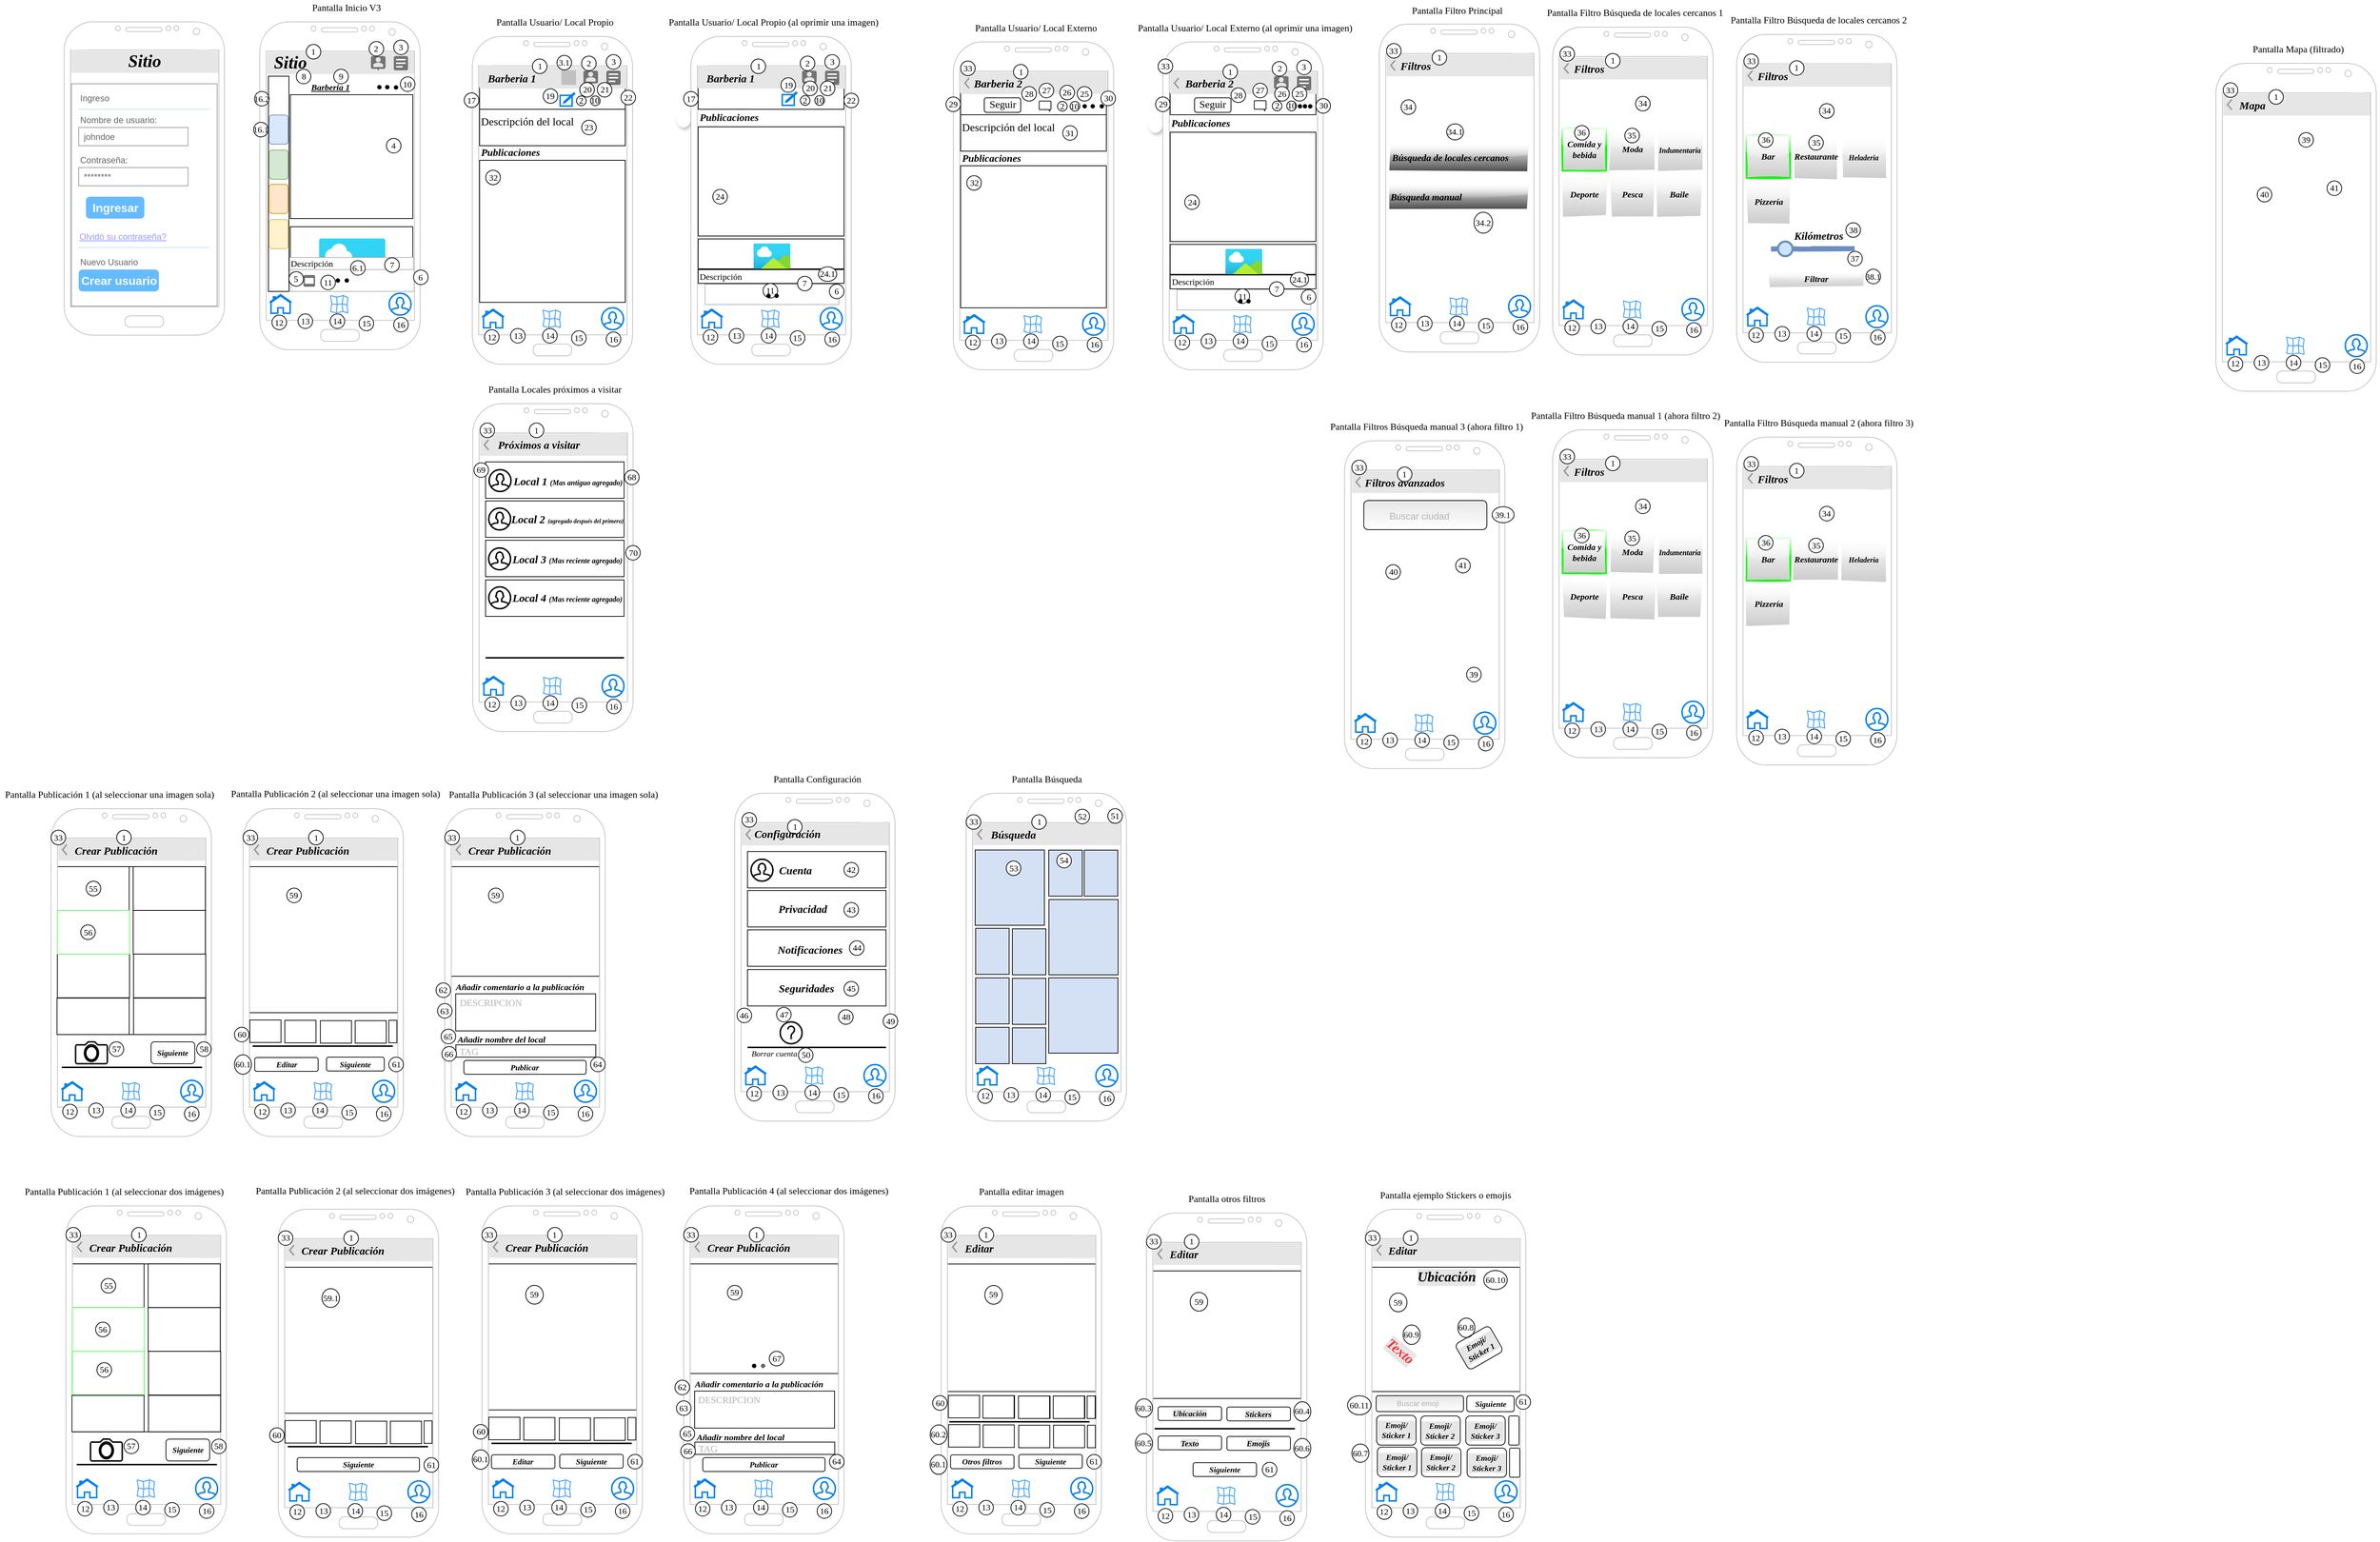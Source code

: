 <mxfile version="19.0.3" type="device"><diagram id="YDC9ocuC3mgcqjuM18ZY" name="Page-1"><mxGraphModel dx="1100" dy="425" grid="1" gridSize="10" guides="1" tooltips="1" connect="1" arrows="1" fold="1" page="1" pageScale="1" pageWidth="827" pageHeight="1169" math="0" shadow="0"><root><mxCell id="0"/><mxCell id="1" parent="0"/><mxCell id="McrTelk4Ef_DOHYanHZm-839" value="" style="whiteSpace=wrap;html=1;labelBackgroundColor=#FFFFFF;fontFamily=Times New Roman;fontSize=13;fontColor=#B3B3B3;strokeColor=#000000;fillColor=#D4E1F5;gradientColor=none;" parent="1" vertex="1"><mxGeometry x="1231" y="1296.85" width="46" height="63.15" as="geometry"/></mxCell><mxCell id="McrTelk4Ef_DOHYanHZm-838" value="" style="whiteSpace=wrap;html=1;labelBackgroundColor=#FFFFFF;fontFamily=Times New Roman;fontSize=13;fontColor=#B3B3B3;strokeColor=#000000;fillColor=#D4E1F5;gradientColor=none;" parent="1" vertex="1"><mxGeometry x="1130" y="1296.69" width="95" height="103.31" as="geometry"/></mxCell><mxCell id="McrTelk4Ef_DOHYanHZm-476" value="" style="shape=image;html=1;verticalAlign=top;verticalLabelPosition=bottom;labelBackgroundColor=#ffffff;imageAspect=0;aspect=fixed;image=https://cdn4.iconfinder.com/data/icons/Classy_Social_Media_Icons/32/map.png;fontFamily=Times New Roman;fontSize=14;fontColor=#000000;strokeColor=#000000;strokeWidth=1;fillColor=#FFFFFF;" parent="1" vertex="1"><mxGeometry x="1920.0" y="322.5" width="224.75" height="224.75" as="geometry"/></mxCell><mxCell id="McrTelk4Ef_DOHYanHZm-472" value="" style="shape=image;html=1;verticalAlign=top;verticalLabelPosition=bottom;labelBackgroundColor=#ffffff;imageAspect=0;aspect=fixed;image=https://cdn4.iconfinder.com/data/icons/Classy_Social_Media_Icons/32/map.png;fontFamily=Times New Roman;fontSize=14;fontColor=#000000;strokeColor=#000000;strokeWidth=1;fillColor=#FFFFFF;" parent="1" vertex="1"><mxGeometry x="1680.0" y="311.18" width="228.89" height="228.89" as="geometry"/></mxCell><mxCell id="McrTelk4Ef_DOHYanHZm-471" value="" style="shape=image;html=1;verticalAlign=top;verticalLabelPosition=bottom;labelBackgroundColor=#ffffff;imageAspect=0;aspect=fixed;image=https://cdn4.iconfinder.com/data/icons/Classy_Social_Media_Icons/32/map.png;fontFamily=Times New Roman;fontSize=14;fontColor=#000000;strokeColor=#000000;strokeWidth=1;fillColor=#FFFFFF;" parent="1" vertex="1"><mxGeometry x="1680.81" y="223.13" width="228.89" height="228.89" as="geometry"/></mxCell><mxCell id="McrTelk4Ef_DOHYanHZm-216" value="" style="whiteSpace=wrap;html=1;fontFamily=Times New Roman;" parent="1" vertex="1"><mxGeometry x="750" y="457.93" width="200" height="41.07" as="geometry"/></mxCell><mxCell id="McrTelk4Ef_DOHYanHZm-217" value="" style="aspect=fixed;html=1;points=[];align=center;image;fontSize=12;image=img/lib/azure2/general/Image.svg;" parent="1" vertex="1"><mxGeometry x="825.75" y="464.11" width="50.75" height="34.89" as="geometry"/></mxCell><mxCell id="McrTelk4Ef_DOHYanHZm-159" value="" style="whiteSpace=wrap;html=1;fontFamily=Times New Roman;strokeColor=#B3B3B3;" parent="1" vertex="1"><mxGeometry x="759.26" y="520" width="183.74" height="28" as="geometry"/></mxCell><mxCell id="McrTelk4Ef_DOHYanHZm-1" value="" style="whiteSpace=wrap;html=1;fontFamily=Times New Roman;" parent="1" vertex="1"><mxGeometry x="190.24" y="441.19" width="168.13" height="48.81" as="geometry"/></mxCell><mxCell id="McrTelk4Ef_DOHYanHZm-2" value="" style="aspect=fixed;html=1;points=[];align=center;image;fontSize=12;image=img/lib/azure2/general/Image.svg;" parent="1" vertex="1"><mxGeometry x="229.56" y="457.19" width="91.37" height="62.81" as="geometry"/></mxCell><mxCell id="McrTelk4Ef_DOHYanHZm-3" value="Descripción" style="whiteSpace=wrap;html=1;fontFamily=Times New Roman;strokeColor=#B3B3B3;align=left;" parent="1" vertex="1"><mxGeometry x="189.37" y="483.45" width="170" height="17.18" as="geometry"/></mxCell><mxCell id="McrTelk4Ef_DOHYanHZm-4" value="" style="whiteSpace=wrap;html=1;fontFamily=Times New Roman;strokeColor=#B3B3B3;" parent="1" vertex="1"><mxGeometry x="190.3" y="500" width="170" height="30" as="geometry"/></mxCell><mxCell id="McrTelk4Ef_DOHYanHZm-5" value="" style="whiteSpace=wrap;html=1;fontFamily=Times New Roman;fontColor=#000000;" parent="1" vertex="1"><mxGeometry x="160.3" y="234.57" width="28.13" height="295.43" as="geometry"/></mxCell><mxCell id="McrTelk4Ef_DOHYanHZm-6" value="" style="strokeWidth=1;html=1;shadow=0;dashed=0;shape=mxgraph.android.action_bar;fillColor=#E6E6E6;strokeColor=#c0c0c0;strokeWidth=2;" parent="1" vertex="1"><mxGeometry x="158.43" y="201.66" width="205" height="30" as="geometry"/></mxCell><mxCell id="McrTelk4Ef_DOHYanHZm-7" value="" style="whiteSpace=wrap;html=1;fontFamily=Times New Roman;" parent="1" vertex="1"><mxGeometry x="190.3" y="260" width="168.13" height="170" as="geometry"/></mxCell><mxCell id="McrTelk4Ef_DOHYanHZm-8" value="" style="verticalLabelPosition=bottom;verticalAlign=top;html=1;shadow=0;dashed=0;strokeWidth=1;shape=mxgraph.android.phone2;strokeColor=#c0c0c0;" parent="1" vertex="1"><mxGeometry x="148.43" y="160" width="220" height="450" as="geometry"/></mxCell><mxCell id="McrTelk4Ef_DOHYanHZm-9" value="" style="html=1;verticalLabelPosition=bottom;align=center;labelBackgroundColor=#ffffff;verticalAlign=top;strokeWidth=2;strokeColor=#0080F0;shadow=0;dashed=0;shape=mxgraph.ios7.icons.home;" parent="1" vertex="1"><mxGeometry x="161.93" y="534.5" width="30" height="25.5" as="geometry"/></mxCell><mxCell id="McrTelk4Ef_DOHYanHZm-10" value="" style="shape=image;html=1;verticalAlign=top;verticalLabelPosition=bottom;labelBackgroundColor=#ffffff;imageAspect=0;aspect=fixed;image=https://cdn2.iconfinder.com/data/icons/bitsies/128/Magnifier-128.png" parent="1" vertex="1"><mxGeometry x="200.93" y="530.87" width="30" height="30" as="geometry"/></mxCell><mxCell id="McrTelk4Ef_DOHYanHZm-11" value="" style="html=1;verticalLabelPosition=bottom;align=center;labelBackgroundColor=#ffffff;verticalAlign=top;strokeWidth=2;strokeColor=#0080F0;shadow=0;dashed=0;shape=mxgraph.ios7.icons.user;" parent="1" vertex="1"><mxGeometry x="325.93" y="532.5" width="30" height="30" as="geometry"/></mxCell><mxCell id="McrTelk4Ef_DOHYanHZm-12" value="" style="dashed=0;aspect=fixed;verticalLabelPosition=bottom;verticalAlign=top;align=center;shape=mxgraph.gmdl.chat;strokeColor=none;fillColor=#737373;shadow=0;sketch=0;" parent="1" vertex="1"><mxGeometry x="300.93" y="206.98" width="20" height="20" as="geometry"/></mxCell><mxCell id="McrTelk4Ef_DOHYanHZm-13" value="1" style="ellipse;whiteSpace=wrap;html=1;fontFamily=Times New Roman;" parent="1" vertex="1"><mxGeometry x="212.18" y="191.06" width="20" height="20" as="geometry"/></mxCell><mxCell id="McrTelk4Ef_DOHYanHZm-14" value="2" style="ellipse;whiteSpace=wrap;html=1;fontFamily=Times New Roman;" parent="1" vertex="1"><mxGeometry x="298.43" y="186.98" width="20" height="20" as="geometry"/></mxCell><mxCell id="McrTelk4Ef_DOHYanHZm-15" value="3" style="ellipse;whiteSpace=wrap;html=1;fontFamily=Times New Roman;" parent="1" vertex="1"><mxGeometry x="332.18" y="184.98" width="20" height="20" as="geometry"/></mxCell><mxCell id="McrTelk4Ef_DOHYanHZm-16" value="" style="dashed=0;html=1;shape=mxgraph.gmdl.sheet;strokeColor=none;fillColor=#737373;sketch=0;hachureGap=4;pointerEvents=0;fontFamily=Architects Daughter;fontSource=https%3A%2F%2Ffonts.googleapis.com%2Fcss%3Ffamily%3DArchitects%2BDaughter;fontSize=20;" parent="1" vertex="1"><mxGeometry x="208.3" y="507.5" width="16" height="16" as="geometry"/></mxCell><mxCell id="McrTelk4Ef_DOHYanHZm-17" value="" style="dashed=0;html=1;shape=mxgraph.gmdl.doc;strokeColor=#ffffff;fillColor=#737373;strokeWidth=2;sketch=0;hachureGap=4;pointerEvents=0;fontFamily=Architects Daughter;fontSource=https%3A%2F%2Ffonts.googleapis.com%2Fcss%3Ffamily%3DArchitects%2BDaughter;fontSize=20;" parent="1" vertex="1"><mxGeometry x="332.3" y="207" width="19.5" height="19.5" as="geometry"/></mxCell><mxCell id="McrTelk4Ef_DOHYanHZm-18" value="4" style="ellipse;whiteSpace=wrap;html=1;fontFamily=Times New Roman;" parent="1" vertex="1"><mxGeometry x="322.18" y="320" width="20" height="20" as="geometry"/></mxCell><mxCell id="McrTelk4Ef_DOHYanHZm-19" value="5" style="ellipse;whiteSpace=wrap;html=1;fontFamily=Times New Roman;" parent="1" vertex="1"><mxGeometry x="188.43" y="502.82" width="20" height="20" as="geometry"/></mxCell><mxCell id="McrTelk4Ef_DOHYanHZm-20" value="" style="shape=image;html=1;verticalAlign=top;verticalLabelPosition=bottom;labelBackgroundColor=#ffffff;imageAspect=0;aspect=fixed;image=https://cdn4.iconfinder.com/data/icons/essentials-73/24/029_-_Star-128.png;fontFamily=Times New Roman;" parent="1" vertex="1"><mxGeometry x="332.18" y="500.63" width="24.37" height="24.37" as="geometry"/></mxCell><mxCell id="McrTelk4Ef_DOHYanHZm-21" value="6" style="ellipse;whiteSpace=wrap;html=1;fontFamily=Times New Roman;" parent="1" vertex="1"><mxGeometry x="359.4" y="500.63" width="20" height="20" as="geometry"/></mxCell><mxCell id="McrTelk4Ef_DOHYanHZm-22" value="" style="shape=image;html=1;verticalAlign=top;verticalLabelPosition=bottom;labelBackgroundColor=#ffffff;imageAspect=0;aspect=fixed;image=https://cdn4.iconfinder.com/data/icons/essential-app-1/16/love-like-popular-favorite-128.png;fontFamily=Times New Roman;fontColor=#CCCCCC;" parent="1" vertex="1"><mxGeometry x="309.29" y="505.5" width="20" height="20" as="geometry"/></mxCell><mxCell id="McrTelk4Ef_DOHYanHZm-23" value="" style="shape=image;html=1;verticalAlign=top;verticalLabelPosition=bottom;labelBackgroundColor=#ffffff;imageAspect=0;aspect=fixed;image=https://cdn2.iconfinder.com/data/icons/vivid/48/image-128.png" parent="1" vertex="1"><mxGeometry x="187.8" y="230.25" width="33.5" height="33.5" as="geometry"/></mxCell><mxCell id="McrTelk4Ef_DOHYanHZm-24" value="&lt;font color=&quot;#000000&quot;&gt;&lt;u&gt;&lt;b&gt;&lt;i&gt;Barberia 1&lt;/i&gt;&lt;/b&gt;&lt;/u&gt;&lt;/font&gt;" style="text;html=1;align=center;verticalAlign=middle;resizable=0;points=[];autosize=1;strokeColor=none;fillColor=none;fontFamily=Times New Roman;fontColor=#CCCCCC;" parent="1" vertex="1"><mxGeometry x="210.3" y="240.25" width="70" height="20" as="geometry"/></mxCell><mxCell id="McrTelk4Ef_DOHYanHZm-25" value="" style="shape=waypoint;sketch=0;size=6;pointerEvents=1;points=[];fillColor=none;resizable=0;rotatable=0;perimeter=centerPerimeter;snapToPoint=1;fontFamily=Times New Roman;fontColor=#000000;" parent="1" vertex="1"><mxGeometry x="292.55" y="229.66" width="40" height="40" as="geometry"/></mxCell><mxCell id="McrTelk4Ef_DOHYanHZm-26" value="" style="shape=waypoint;sketch=0;size=6;pointerEvents=1;points=[];fillColor=none;resizable=0;rotatable=0;perimeter=centerPerimeter;snapToPoint=1;fontFamily=Times New Roman;fontColor=#000000;" parent="1" vertex="1"><mxGeometry x="303.36" y="229.66" width="40" height="40" as="geometry"/></mxCell><mxCell id="McrTelk4Ef_DOHYanHZm-27" value="" style="shape=waypoint;sketch=0;size=6;pointerEvents=1;points=[];fillColor=none;resizable=0;rotatable=0;perimeter=centerPerimeter;snapToPoint=1;fontFamily=Times New Roman;fontColor=#000000;" parent="1" vertex="1"><mxGeometry x="315.37" y="230" width="40" height="40" as="geometry"/></mxCell><mxCell id="McrTelk4Ef_DOHYanHZm-28" value="8" style="ellipse;whiteSpace=wrap;html=1;fontFamily=Times New Roman;" parent="1" vertex="1"><mxGeometry x="198.56" y="225" width="20" height="20" as="geometry"/></mxCell><mxCell id="McrTelk4Ef_DOHYanHZm-29" value="9" style="ellipse;whiteSpace=wrap;html=1;fontFamily=Times New Roman;" parent="1" vertex="1"><mxGeometry x="249.93" y="225" width="20" height="20" as="geometry"/></mxCell><mxCell id="McrTelk4Ef_DOHYanHZm-30" value="10" style="ellipse;whiteSpace=wrap;html=1;fontFamily=Times New Roman;" parent="1" vertex="1"><mxGeometry x="341.37" y="235.5" width="20" height="20" as="geometry"/></mxCell><mxCell id="McrTelk4Ef_DOHYanHZm-31" value="11" style="ellipse;whiteSpace=wrap;html=1;fontFamily=Times New Roman;" parent="1" vertex="1"><mxGeometry x="232.18" y="507.74" width="20" height="20" as="geometry"/></mxCell><mxCell id="McrTelk4Ef_DOHYanHZm-32" value="7" style="ellipse;whiteSpace=wrap;html=1;fontFamily=Times New Roman;" parent="1" vertex="1"><mxGeometry x="319.88" y="483.69" width="20" height="20" as="geometry"/></mxCell><mxCell id="McrTelk4Ef_DOHYanHZm-33" value="" style="whiteSpace=wrap;html=1;fontFamily=Times New Roman;fontColor=#000000;strokeColor=#E6E6E6;fillColor=#E6E6E6;" parent="1" vertex="1"><mxGeometry x="160.43" y="210" width="14" height="20.25" as="geometry"/></mxCell><mxCell id="McrTelk4Ef_DOHYanHZm-34" value="&lt;h1&gt;&lt;i style=&quot;&quot;&gt;&lt;font face=&quot;Times New Roman&quot;&gt;Sitio&lt;/font&gt;&lt;/i&gt;&lt;/h1&gt;" style="text;html=1;align=center;verticalAlign=middle;resizable=0;points=[];autosize=1;strokeColor=none;fillColor=none;" parent="1" vertex="1"><mxGeometry x="159.93" y="191.06" width="60" height="50" as="geometry"/></mxCell><mxCell id="McrTelk4Ef_DOHYanHZm-35" value="" style="sketch=0;outlineConnect=0;fontColor=#232F3E;gradientColor=none;fillColor=#3399FF;strokeColor=default;verticalLabelPosition=bottom;verticalAlign=top;align=center;html=1;fontSize=12;fontStyle=0;aspect=fixed;shape=mxgraph.aws4.location_service_map;fontFamily=Times New Roman;strokeWidth=5;" parent="1" vertex="1"><mxGeometry x="244.93" y="535" width="25" height="25" as="geometry"/></mxCell><mxCell id="McrTelk4Ef_DOHYanHZm-36" value="" style="shape=image;html=1;verticalAlign=top;verticalLabelPosition=bottom;labelBackgroundColor=#ffffff;imageAspect=0;aspect=fixed;image=https://cdn1.iconfinder.com/data/icons/unicons-line-vol-1/24/camera-plus-128.png;fontFamily=Times New Roman;fontSize=13;fontColor=#000000;strokeColor=default;strokeWidth=5;fillColor=#3399FF;" parent="1" vertex="1"><mxGeometry x="280.3" y="527.74" width="36.26" height="36.26" as="geometry"/></mxCell><mxCell id="McrTelk4Ef_DOHYanHZm-37" value="12" style="ellipse;whiteSpace=wrap;html=1;fontFamily=Times New Roman;" parent="1" vertex="1"><mxGeometry x="165.18" y="562.5" width="20" height="20" as="geometry"/></mxCell><mxCell id="McrTelk4Ef_DOHYanHZm-38" value="13" style="ellipse;whiteSpace=wrap;html=1;fontFamily=Times New Roman;" parent="1" vertex="1"><mxGeometry x="200.93" y="560.87" width="20" height="20" as="geometry"/></mxCell><mxCell id="McrTelk4Ef_DOHYanHZm-39" value="14" style="ellipse;whiteSpace=wrap;html=1;fontFamily=Times New Roman;" parent="1" vertex="1"><mxGeometry x="244.93" y="560.87" width="20" height="20" as="geometry"/></mxCell><mxCell id="McrTelk4Ef_DOHYanHZm-40" value="15" style="ellipse;whiteSpace=wrap;html=1;fontFamily=Times New Roman;" parent="1" vertex="1"><mxGeometry x="284.69" y="564" width="20" height="20" as="geometry"/></mxCell><mxCell id="McrTelk4Ef_DOHYanHZm-41" value="16" style="ellipse;whiteSpace=wrap;html=1;fontFamily=Times New Roman;" parent="1" vertex="1"><mxGeometry x="332.18" y="565.63" width="20" height="20" as="geometry"/></mxCell><mxCell id="McrTelk4Ef_DOHYanHZm-42" value="Pantalla Inicio V3" style="text;html=1;align=center;verticalAlign=middle;resizable=0;points=[];autosize=1;strokeColor=none;fillColor=none;fontSize=13;fontFamily=Times New Roman;fontColor=#000000;" parent="1" vertex="1"><mxGeometry x="211.93" y="130" width="110" height="20" as="geometry"/></mxCell><mxCell id="McrTelk4Ef_DOHYanHZm-43" value="16.1" style="ellipse;whiteSpace=wrap;html=1;fontFamily=Times New Roman;" parent="1" vertex="1"><mxGeometry x="140.0" y="297.9" width="20" height="20" as="geometry"/></mxCell><mxCell id="McrTelk4Ef_DOHYanHZm-44" value="" style="shape=image;html=1;verticalAlign=top;verticalLabelPosition=bottom;labelBackgroundColor=#ffffff;imageAspect=0;aspect=fixed;image=https://cdn4.iconfinder.com/data/icons/evil-icons-user-interface/64/plus-128.png;rounded=1;shadow=0;glass=0;sketch=0;fontFamily=Times New Roman;fontSize=11;fontColor=#000000;strokeColor=#66FF66;strokeWidth=1;fillColor=none;" parent="1" vertex="1"><mxGeometry x="154.47" y="245" width="41" height="41" as="geometry"/></mxCell><mxCell id="McrTelk4Ef_DOHYanHZm-45" value="16.2" style="ellipse;whiteSpace=wrap;html=1;fontFamily=Times New Roman;" parent="1" vertex="1"><mxGeometry x="141.3" y="255.5" width="20" height="20" as="geometry"/></mxCell><mxCell id="McrTelk4Ef_DOHYanHZm-46" value="" style="rounded=1;whiteSpace=wrap;html=1;fillColor=#fff2cc;strokeColor=#d6b656;" parent="1" vertex="1"><mxGeometry x="161.3" y="431.19" width="26" height="40" as="geometry"/></mxCell><mxCell id="McrTelk4Ef_DOHYanHZm-47" value="" style="rounded=1;whiteSpace=wrap;html=1;fillColor=#dae8fc;strokeColor=#6c8ebf;" parent="1" vertex="1"><mxGeometry x="161.3" y="287.9" width="26" height="40" as="geometry"/></mxCell><mxCell id="McrTelk4Ef_DOHYanHZm-48" value="" style="rounded=1;whiteSpace=wrap;html=1;fillColor=#d5e8d4;strokeColor=#82b366;" parent="1" vertex="1"><mxGeometry x="161.3" y="336" width="26" height="40" as="geometry"/></mxCell><mxCell id="McrTelk4Ef_DOHYanHZm-49" value="" style="rounded=1;whiteSpace=wrap;html=1;fillColor=#ffe6cc;strokeColor=#d79b00;" parent="1" vertex="1"><mxGeometry x="161.18" y="383" width="26" height="40" as="geometry"/></mxCell><mxCell id="McrTelk4Ef_DOHYanHZm-50" value="" style="shape=image;html=1;verticalAlign=top;verticalLabelPosition=bottom;labelBackgroundColor=#ffffff;imageAspect=0;aspect=fixed;image=https://cdn0.iconfinder.com/data/icons/fastfood-31/64/popcorn-cinema-film-sweet-dessert-food-fastfood-128.png" parent="1" vertex="1"><mxGeometry x="207.05" y="275.5" width="128" height="128" as="geometry"/></mxCell><mxCell id="McrTelk4Ef_DOHYanHZm-51" value="" style="shape=waypoint;sketch=0;size=6;pointerEvents=1;points=[];fillColor=none;resizable=0;rotatable=0;perimeter=centerPerimeter;snapToPoint=1;fontFamily=Times New Roman;fontColor=#000000;" parent="1" vertex="1"><mxGeometry x="235.55" y="495" width="40" height="40" as="geometry"/></mxCell><mxCell id="McrTelk4Ef_DOHYanHZm-52" value="" style="shape=waypoint;sketch=0;size=6;pointerEvents=1;points=[];fillColor=none;resizable=0;rotatable=0;perimeter=centerPerimeter;snapToPoint=1;fontFamily=Times New Roman;fontColor=#000000;" parent="1" vertex="1"><mxGeometry x="247.8" y="495" width="40" height="40" as="geometry"/></mxCell><mxCell id="McrTelk4Ef_DOHYanHZm-78" value="" style="verticalLabelPosition=bottom;verticalAlign=top;html=1;shadow=0;dashed=0;strokeWidth=1;shape=mxgraph.android.phone2;strokeColor=#c0c0c0;" parent="1" vertex="1"><mxGeometry x="-120" y="160" width="220" height="430" as="geometry"/></mxCell><mxCell id="McrTelk4Ef_DOHYanHZm-79" value="" style="strokeWidth=1;shadow=0;dashed=0;align=center;html=1;shape=mxgraph.mockup.forms.rrect;rSize=0;strokeColor=#999999;fillColor=#ffffff;" parent="1" vertex="1"><mxGeometry x="-110" y="245" width="200" height="305" as="geometry"/></mxCell><mxCell id="McrTelk4Ef_DOHYanHZm-80" value="Ingreso" style="strokeWidth=1;shadow=0;dashed=0;align=center;html=1;shape=mxgraph.mockup.forms.anchor;fontSize=12;fontColor=#666666;align=left;resizeWidth=1;spacingLeft=0;" parent="McrTelk4Ef_DOHYanHZm-79" vertex="1"><mxGeometry width="100" height="20" relative="1" as="geometry"><mxPoint x="10" y="10" as="offset"/></mxGeometry></mxCell><mxCell id="McrTelk4Ef_DOHYanHZm-81" value="" style="shape=line;strokeColor=#ddeeff;strokeWidth=2;html=1;resizeWidth=1;" parent="McrTelk4Ef_DOHYanHZm-79" vertex="1"><mxGeometry width="180" height="10" relative="1" as="geometry"><mxPoint x="10" y="30" as="offset"/></mxGeometry></mxCell><mxCell id="McrTelk4Ef_DOHYanHZm-82" value="Nombre de usuario:" style="strokeWidth=1;shadow=0;dashed=0;align=center;html=1;shape=mxgraph.mockup.forms.anchor;fontSize=12;fontColor=#666666;align=left;resizeWidth=1;spacingLeft=0;" parent="McrTelk4Ef_DOHYanHZm-79" vertex="1"><mxGeometry width="110" height="20" relative="1" as="geometry"><mxPoint x="10" y="40" as="offset"/></mxGeometry></mxCell><mxCell id="McrTelk4Ef_DOHYanHZm-83" value="johndoe" style="strokeWidth=1;shadow=0;dashed=0;align=center;html=1;shape=mxgraph.mockup.forms.rrect;rSize=0;strokeColor=#999999;fontColor=#666666;align=left;spacingLeft=5;resizeWidth=1;" parent="McrTelk4Ef_DOHYanHZm-79" vertex="1"><mxGeometry width="150" height="25" relative="1" as="geometry"><mxPoint x="10" y="60" as="offset"/></mxGeometry></mxCell><mxCell id="McrTelk4Ef_DOHYanHZm-84" value="Contraseña:" style="strokeWidth=1;shadow=0;dashed=0;align=center;html=1;shape=mxgraph.mockup.forms.anchor;fontSize=12;fontColor=#666666;align=left;resizeWidth=1;spacingLeft=0;" parent="McrTelk4Ef_DOHYanHZm-79" vertex="1"><mxGeometry width="100" height="20" relative="1" as="geometry"><mxPoint x="10" y="95" as="offset"/></mxGeometry></mxCell><mxCell id="McrTelk4Ef_DOHYanHZm-85" value="********" style="strokeWidth=1;shadow=0;dashed=0;align=center;html=1;shape=mxgraph.mockup.forms.rrect;rSize=0;strokeColor=#999999;fontColor=#666666;align=left;spacingLeft=5;resizeWidth=1;" parent="McrTelk4Ef_DOHYanHZm-79" vertex="1"><mxGeometry width="150" height="25" relative="1" as="geometry"><mxPoint x="10" y="115" as="offset"/></mxGeometry></mxCell><mxCell id="McrTelk4Ef_DOHYanHZm-86" value="Ingresar" style="strokeWidth=1;shadow=0;dashed=0;align=center;html=1;shape=mxgraph.mockup.forms.rrect;rSize=5;strokeColor=none;fontColor=#ffffff;fillColor=#66bbff;fontSize=16;fontStyle=1;" parent="McrTelk4Ef_DOHYanHZm-79" vertex="1"><mxGeometry y="1" width="80" height="30" relative="1" as="geometry"><mxPoint x="20" y="-150" as="offset"/></mxGeometry></mxCell><mxCell id="McrTelk4Ef_DOHYanHZm-87" value="Olvidó su contraseña?" style="strokeWidth=1;shadow=0;dashed=0;align=center;html=1;shape=mxgraph.mockup.forms.anchor;fontSize=12;fontColor=#9999ff;align=left;spacingLeft=0;fontStyle=4;resizeWidth=1;" parent="McrTelk4Ef_DOHYanHZm-79" vertex="1"><mxGeometry y="1" width="150" height="20" relative="1" as="geometry"><mxPoint x="9" y="-105" as="offset"/></mxGeometry></mxCell><mxCell id="McrTelk4Ef_DOHYanHZm-88" value="" style="shape=line;strokeColor=#ddeeff;strokeWidth=2;html=1;resizeWidth=1;" parent="McrTelk4Ef_DOHYanHZm-79" vertex="1"><mxGeometry y="1" width="180" height="10" relative="1" as="geometry"><mxPoint x="9" y="-85" as="offset"/></mxGeometry></mxCell><mxCell id="McrTelk4Ef_DOHYanHZm-89" value="Nuevo Usuario" style="strokeWidth=1;shadow=0;dashed=0;align=center;html=1;shape=mxgraph.mockup.forms.anchor;fontSize=12;fontColor=#666666;align=left;spacingLeft=0;resizeWidth=1;" parent="McrTelk4Ef_DOHYanHZm-79" vertex="1"><mxGeometry y="1" width="150" height="20" relative="1" as="geometry"><mxPoint x="10" y="-70" as="offset"/></mxGeometry></mxCell><mxCell id="McrTelk4Ef_DOHYanHZm-90" value="Crear usuario" style="strokeWidth=1;shadow=0;dashed=0;align=center;html=1;shape=mxgraph.mockup.forms.rrect;rSize=5;strokeColor=none;fontColor=#ffffff;fillColor=#66bbff;fontSize=16;fontStyle=1;" parent="McrTelk4Ef_DOHYanHZm-79" vertex="1"><mxGeometry y="1" width="110" height="30" relative="1" as="geometry"><mxPoint x="10" y="-50" as="offset"/></mxGeometry></mxCell><mxCell id="McrTelk4Ef_DOHYanHZm-99" value="" style="strokeWidth=1;html=1;shadow=0;dashed=0;shape=mxgraph.android.action_bar;fillColor=#E6E6E6;strokeColor=#c0c0c0;strokeWidth=2;" parent="1" vertex="1"><mxGeometry x="-110" y="200" width="202" height="30" as="geometry"/></mxCell><mxCell id="McrTelk4Ef_DOHYanHZm-101" value="" style="rounded=0;whiteSpace=wrap;html=1;strokeColor=#E6E6E6;fillColor=#E6E6E6;" parent="1" vertex="1"><mxGeometry x="-110" y="198.66" width="20" height="30" as="geometry"/></mxCell><mxCell id="McrTelk4Ef_DOHYanHZm-102" value="" style="rounded=0;whiteSpace=wrap;html=1;strokeColor=#E6E6E6;fillColor=#E6E6E6;" parent="1" vertex="1"><mxGeometry x="60" y="198.66" width="20" height="30" as="geometry"/></mxCell><mxCell id="McrTelk4Ef_DOHYanHZm-103" value="&lt;h1&gt;&lt;i style=&quot;&quot;&gt;&lt;font face=&quot;Times New Roman&quot;&gt;Sitio&lt;/font&gt;&lt;/i&gt;&lt;/h1&gt;" style="text;html=1;align=center;verticalAlign=middle;resizable=0;points=[];autosize=1;strokeColor=none;fillColor=none;" parent="1" vertex="1"><mxGeometry x="-40" y="188.66" width="60" height="50" as="geometry"/></mxCell><mxCell id="McrTelk4Ef_DOHYanHZm-104" value="" style="whiteSpace=wrap;html=1;fontFamily=Times New Roman;" parent="1" vertex="1"><mxGeometry x="450" y="350" width="200" height="195" as="geometry"/></mxCell><mxCell id="McrTelk4Ef_DOHYanHZm-105" value="" style="shape=image;html=1;verticalAlign=top;verticalLabelPosition=bottom;labelBackgroundColor=#ffffff;imageAspect=0;aspect=fixed;image=https://cdn2.iconfinder.com/data/icons/vivid/48/image-128.png" parent="1" vertex="1"><mxGeometry x="441.5" y="335" width="82.81" height="82.81" as="geometry"/></mxCell><mxCell id="McrTelk4Ef_DOHYanHZm-106" value="" style="whiteSpace=wrap;html=1;fontFamily=Times New Roman;fontColor=#000000;" parent="1" vertex="1"><mxGeometry x="450" y="250" width="200" height="30" as="geometry"/></mxCell><mxCell id="McrTelk4Ef_DOHYanHZm-107" value="" style="strokeWidth=1;html=1;shadow=0;dashed=0;shape=mxgraph.android.action_bar;fillColor=#E6E6E6;strokeColor=#c0c0c0;strokeWidth=2;" parent="1" vertex="1"><mxGeometry x="450" y="221.66" width="205" height="30" as="geometry"/></mxCell><mxCell id="McrTelk4Ef_DOHYanHZm-108" value="" style="verticalLabelPosition=bottom;verticalAlign=top;html=1;shadow=0;dashed=0;strokeWidth=1;shape=mxgraph.android.phone2;strokeColor=#c0c0c0;" parent="1" vertex="1"><mxGeometry x="440" y="180" width="220" height="450" as="geometry"/></mxCell><mxCell id="McrTelk4Ef_DOHYanHZm-109" value="" style="html=1;verticalLabelPosition=bottom;align=center;labelBackgroundColor=#ffffff;verticalAlign=top;strokeWidth=2;strokeColor=#0080F0;shadow=0;dashed=0;shape=mxgraph.ios7.icons.home;" parent="1" vertex="1"><mxGeometry x="453.5" y="554.5" width="30" height="25.5" as="geometry"/></mxCell><mxCell id="McrTelk4Ef_DOHYanHZm-110" value="" style="shape=image;html=1;verticalAlign=top;verticalLabelPosition=bottom;labelBackgroundColor=#ffffff;imageAspect=0;aspect=fixed;image=https://cdn2.iconfinder.com/data/icons/bitsies/128/Magnifier-128.png" parent="1" vertex="1"><mxGeometry x="492.5" y="550.87" width="30" height="30" as="geometry"/></mxCell><mxCell id="McrTelk4Ef_DOHYanHZm-111" value="" style="html=1;verticalLabelPosition=bottom;align=center;labelBackgroundColor=#ffffff;verticalAlign=top;strokeWidth=2;strokeColor=#0080F0;shadow=0;dashed=0;shape=mxgraph.ios7.icons.user;" parent="1" vertex="1"><mxGeometry x="617.5" y="552.5" width="30" height="30" as="geometry"/></mxCell><mxCell id="McrTelk4Ef_DOHYanHZm-112" value="" style="dashed=0;aspect=fixed;verticalLabelPosition=bottom;verticalAlign=top;align=center;shape=mxgraph.gmdl.chat;strokeColor=none;fillColor=#737373;shadow=0;sketch=0;" parent="1" vertex="1"><mxGeometry x="592.5" y="226.98" width="20" height="20" as="geometry"/></mxCell><mxCell id="McrTelk4Ef_DOHYanHZm-113" value="1" style="ellipse;whiteSpace=wrap;html=1;fontFamily=Times New Roman;" parent="1" vertex="1"><mxGeometry x="522.5" y="211.06" width="20" height="20" as="geometry"/></mxCell><mxCell id="McrTelk4Ef_DOHYanHZm-114" value="2" style="ellipse;whiteSpace=wrap;html=1;fontFamily=Times New Roman;" parent="1" vertex="1"><mxGeometry x="590" y="206.98" width="20" height="20" as="geometry"/></mxCell><mxCell id="McrTelk4Ef_DOHYanHZm-115" value="3" style="ellipse;whiteSpace=wrap;html=1;fontFamily=Times New Roman;" parent="1" vertex="1"><mxGeometry x="623.75" y="204.98" width="20" height="20" as="geometry"/></mxCell><mxCell id="McrTelk4Ef_DOHYanHZm-116" value="" style="dashed=0;html=1;shape=mxgraph.gmdl.doc;strokeColor=#ffffff;fillColor=#737373;strokeWidth=2;sketch=0;hachureGap=4;pointerEvents=0;fontFamily=Architects Daughter;fontSource=https%3A%2F%2Ffonts.googleapis.com%2Fcss%3Ffamily%3DArchitects%2BDaughter;fontSize=20;" parent="1" vertex="1"><mxGeometry x="624" y="227.0" width="19.5" height="19.5" as="geometry"/></mxCell><mxCell id="McrTelk4Ef_DOHYanHZm-118" value="" style="shape=image;html=1;verticalAlign=top;verticalLabelPosition=bottom;labelBackgroundColor=#ffffff;imageAspect=0;aspect=fixed;image=https://cdn2.iconfinder.com/data/icons/vivid/48/image-128.png" parent="1" vertex="1"><mxGeometry x="451" y="250" width="33.5" height="33.5" as="geometry"/></mxCell><mxCell id="McrTelk4Ef_DOHYanHZm-122" value="" style="sketch=0;outlineConnect=0;fontColor=#232F3E;gradientColor=none;fillColor=#3399FF;strokeColor=default;verticalLabelPosition=bottom;verticalAlign=top;align=center;html=1;fontSize=12;fontStyle=0;aspect=fixed;shape=mxgraph.aws4.location_service_map;fontFamily=Times New Roman;strokeWidth=5;" parent="1" vertex="1"><mxGeometry x="536.5" y="555" width="25" height="25" as="geometry"/></mxCell><mxCell id="McrTelk4Ef_DOHYanHZm-123" value="" style="shape=image;html=1;verticalAlign=top;verticalLabelPosition=bottom;labelBackgroundColor=#ffffff;imageAspect=0;aspect=fixed;image=https://cdn1.iconfinder.com/data/icons/unicons-line-vol-1/24/camera-plus-128.png;fontFamily=Times New Roman;fontSize=13;fontColor=#000000;strokeColor=default;strokeWidth=5;fillColor=#3399FF;" parent="1" vertex="1"><mxGeometry x="571.87" y="547.74" width="36.26" height="36.26" as="geometry"/></mxCell><mxCell id="McrTelk4Ef_DOHYanHZm-124" value="12" style="ellipse;whiteSpace=wrap;html=1;fontFamily=Times New Roman;" parent="1" vertex="1"><mxGeometry x="456.75" y="582.5" width="20" height="20" as="geometry"/></mxCell><mxCell id="McrTelk4Ef_DOHYanHZm-125" value="13" style="ellipse;whiteSpace=wrap;html=1;fontFamily=Times New Roman;" parent="1" vertex="1"><mxGeometry x="492.5" y="580.87" width="20" height="20" as="geometry"/></mxCell><mxCell id="McrTelk4Ef_DOHYanHZm-126" value="14" style="ellipse;whiteSpace=wrap;html=1;fontFamily=Times New Roman;" parent="1" vertex="1"><mxGeometry x="536.5" y="580.87" width="20" height="20" as="geometry"/></mxCell><mxCell id="McrTelk4Ef_DOHYanHZm-127" value="15" style="ellipse;whiteSpace=wrap;html=1;fontFamily=Times New Roman;" parent="1" vertex="1"><mxGeometry x="576.26" y="584" width="20" height="20" as="geometry"/></mxCell><mxCell id="McrTelk4Ef_DOHYanHZm-128" value="16" style="ellipse;whiteSpace=wrap;html=1;fontFamily=Times New Roman;" parent="1" vertex="1"><mxGeometry x="623.75" y="585.63" width="20" height="20" as="geometry"/></mxCell><mxCell id="McrTelk4Ef_DOHYanHZm-129" value="Pantalla Usuario/ Local Propio" style="text;html=1;align=center;verticalAlign=middle;resizable=0;points=[];autosize=1;strokeColor=none;fillColor=none;fontSize=13;fontFamily=Times New Roman;fontColor=#000000;" parent="1" vertex="1"><mxGeometry x="462.5" y="150" width="180" height="20" as="geometry"/></mxCell><mxCell id="McrTelk4Ef_DOHYanHZm-130" value="2" style="ellipse;whiteSpace=wrap;html=1;fontFamily=Times New Roman;" parent="1" vertex="1"><mxGeometry x="583" y="261.75" width="13.25" height="13.25" as="geometry"/></mxCell><mxCell id="McrTelk4Ef_DOHYanHZm-131" value="10" style="ellipse;whiteSpace=wrap;html=1;fontFamily=Times New Roman;" parent="1" vertex="1"><mxGeometry x="602.25" y="261.75" width="13.25" height="13.25" as="geometry"/></mxCell><mxCell id="McrTelk4Ef_DOHYanHZm-132" value="Descripción del local&lt;br&gt;&lt;br&gt;" style="whiteSpace=wrap;html=1;fontFamily=Times New Roman;fontSize=15;fontColor=#000000;strokeColor=default;strokeWidth=1;fillColor=#FFFFFF;align=left;" parent="1" vertex="1"><mxGeometry x="450" y="280" width="200" height="50" as="geometry"/></mxCell><mxCell id="McrTelk4Ef_DOHYanHZm-136" value="23" style="ellipse;whiteSpace=wrap;html=1;fontFamily=Times New Roman;" parent="1" vertex="1"><mxGeometry x="590.13" y="295" width="20" height="20" as="geometry"/></mxCell><mxCell id="McrTelk4Ef_DOHYanHZm-137" value="&lt;i&gt;&lt;b&gt;Publicaciones&lt;/b&gt;&lt;/i&gt;" style="text;html=1;align=center;verticalAlign=middle;resizable=0;points=[];autosize=1;strokeColor=none;fillColor=none;fontSize=14;fontFamily=Times New Roman;fontColor=#000000;" parent="1" vertex="1"><mxGeometry x="441.5" y="330" width="100" height="20" as="geometry"/></mxCell><mxCell id="McrTelk4Ef_DOHYanHZm-138" value="32" style="ellipse;whiteSpace=wrap;html=1;fontFamily=Times New Roman;" parent="1" vertex="1"><mxGeometry x="458.5" y="363.59" width="20" height="20" as="geometry"/></mxCell><mxCell id="McrTelk4Ef_DOHYanHZm-144" value="" style="shape=image;html=1;verticalAlign=top;verticalLabelPosition=bottom;labelBackgroundColor=#ffffff;imageAspect=0;aspect=fixed;image=https://cdn2.iconfinder.com/data/icons/vivid/48/image-128.png" parent="1" vertex="1"><mxGeometry x="508.59" y="335" width="82.81" height="82.81" as="geometry"/></mxCell><mxCell id="McrTelk4Ef_DOHYanHZm-145" value="" style="shape=image;html=1;verticalAlign=top;verticalLabelPosition=bottom;labelBackgroundColor=#ffffff;imageAspect=0;aspect=fixed;image=https://cdn2.iconfinder.com/data/icons/vivid/48/image-128.png" parent="1" vertex="1"><mxGeometry x="576.26" y="335" width="82.81" height="82.81" as="geometry"/></mxCell><mxCell id="McrTelk4Ef_DOHYanHZm-146" value="" style="shape=image;html=1;verticalAlign=top;verticalLabelPosition=bottom;labelBackgroundColor=#ffffff;imageAspect=0;aspect=fixed;image=https://cdn2.iconfinder.com/data/icons/vivid/48/image-128.png" parent="1" vertex="1"><mxGeometry x="441.5" y="383.59" width="82.81" height="82.81" as="geometry"/></mxCell><mxCell id="McrTelk4Ef_DOHYanHZm-147" value="" style="shape=image;html=1;verticalAlign=top;verticalLabelPosition=bottom;labelBackgroundColor=#ffffff;imageAspect=0;aspect=fixed;image=https://cdn2.iconfinder.com/data/icons/vivid/48/image-128.png" parent="1" vertex="1"><mxGeometry x="508.59" y="383.59" width="82.81" height="82.81" as="geometry"/></mxCell><mxCell id="McrTelk4Ef_DOHYanHZm-148" value="" style="shape=image;html=1;verticalAlign=top;verticalLabelPosition=bottom;labelBackgroundColor=#ffffff;imageAspect=0;aspect=fixed;image=https://cdn2.iconfinder.com/data/icons/vivid/48/image-128.png" parent="1" vertex="1"><mxGeometry x="576.26" y="383.59" width="82.81" height="82.81" as="geometry"/></mxCell><mxCell id="McrTelk4Ef_DOHYanHZm-149" value="" style="shape=image;html=1;verticalAlign=top;verticalLabelPosition=bottom;labelBackgroundColor=#ffffff;imageAspect=0;aspect=fixed;image=https://cdn2.iconfinder.com/data/icons/vivid/48/image-128.png" parent="1" vertex="1"><mxGeometry x="441.5" y="432.19" width="82.81" height="82.81" as="geometry"/></mxCell><mxCell id="McrTelk4Ef_DOHYanHZm-150" value="" style="shape=image;html=1;verticalAlign=top;verticalLabelPosition=bottom;labelBackgroundColor=#ffffff;imageAspect=0;aspect=fixed;image=https://cdn2.iconfinder.com/data/icons/vivid/48/image-128.png" parent="1" vertex="1"><mxGeometry x="508.59" y="432.19" width="82.81" height="82.81" as="geometry"/></mxCell><mxCell id="McrTelk4Ef_DOHYanHZm-151" value="" style="shape=image;html=1;verticalAlign=top;verticalLabelPosition=bottom;labelBackgroundColor=#ffffff;imageAspect=0;aspect=fixed;image=https://cdn2.iconfinder.com/data/icons/vivid/48/image-128.png" parent="1" vertex="1"><mxGeometry x="576.26" y="432.19" width="82.81" height="82.81" as="geometry"/></mxCell><mxCell id="McrTelk4Ef_DOHYanHZm-152" value="" style="shape=image;html=1;verticalAlign=top;verticalLabelPosition=bottom;labelBackgroundColor=#ffffff;imageAspect=0;aspect=fixed;image=https://cdn2.iconfinder.com/data/icons/vivid/48/image-128.png" parent="1" vertex="1"><mxGeometry x="442.43" y="482.19" width="82.81" height="82.81" as="geometry"/></mxCell><mxCell id="McrTelk4Ef_DOHYanHZm-153" value="" style="shape=image;html=1;verticalAlign=top;verticalLabelPosition=bottom;labelBackgroundColor=#ffffff;imageAspect=0;aspect=fixed;image=https://cdn2.iconfinder.com/data/icons/vivid/48/image-128.png" parent="1" vertex="1"><mxGeometry x="509.52" y="482.19" width="82.81" height="82.81" as="geometry"/></mxCell><mxCell id="McrTelk4Ef_DOHYanHZm-154" value="" style="shape=image;html=1;verticalAlign=top;verticalLabelPosition=bottom;labelBackgroundColor=#ffffff;imageAspect=0;aspect=fixed;image=https://cdn2.iconfinder.com/data/icons/vivid/48/image-128.png" parent="1" vertex="1"><mxGeometry x="577.19" y="482.19" width="82.81" height="82.81" as="geometry"/></mxCell><mxCell id="McrTelk4Ef_DOHYanHZm-156" value="" style="shape=ellipse;strokeColor=none;fillColor=#ffffff;shadow=1;gradientColor=none;sketch=0;hachureGap=4;pointerEvents=0;fontFamily=Architects Daughter;fontSource=https%3A%2F%2Ffonts.googleapis.com%2Fcss%3Ffamily%3DArchitects%2BDaughter;fontSize=20;" parent="1" vertex="1"><mxGeometry x="720" y="280" width="20" height="25" as="geometry"/></mxCell><mxCell id="McrTelk4Ef_DOHYanHZm-157" value="" style="whiteSpace=wrap;html=1;fontFamily=Times New Roman;fontColor=#000000;" parent="1" vertex="1"><mxGeometry x="750" y="250" width="200" height="30" as="geometry"/></mxCell><mxCell id="McrTelk4Ef_DOHYanHZm-158" value="" style="strokeWidth=1;html=1;shadow=0;dashed=0;shape=mxgraph.android.action_bar;fillColor=#E6E6E6;strokeColor=#c0c0c0;strokeWidth=2;" parent="1" vertex="1"><mxGeometry x="750" y="221.66" width="205" height="30" as="geometry"/></mxCell><mxCell id="McrTelk4Ef_DOHYanHZm-160" value="" style="whiteSpace=wrap;html=1;fontFamily=Times New Roman;" parent="1" vertex="1"><mxGeometry x="750" y="304" width="200" height="150" as="geometry"/></mxCell><mxCell id="McrTelk4Ef_DOHYanHZm-161" value="" style="verticalLabelPosition=bottom;verticalAlign=top;html=1;shadow=0;dashed=0;strokeWidth=1;shape=mxgraph.android.phone2;strokeColor=#c0c0c0;" parent="1" vertex="1"><mxGeometry x="740" y="180" width="220" height="450" as="geometry"/></mxCell><mxCell id="McrTelk4Ef_DOHYanHZm-162" value="" style="html=1;verticalLabelPosition=bottom;align=center;labelBackgroundColor=#ffffff;verticalAlign=top;strokeWidth=2;strokeColor=#0080F0;shadow=0;dashed=0;shape=mxgraph.ios7.icons.home;" parent="1" vertex="1"><mxGeometry x="753.5" y="554.5" width="30" height="25.5" as="geometry"/></mxCell><mxCell id="McrTelk4Ef_DOHYanHZm-163" value="" style="shape=image;html=1;verticalAlign=top;verticalLabelPosition=bottom;labelBackgroundColor=#ffffff;imageAspect=0;aspect=fixed;image=https://cdn2.iconfinder.com/data/icons/bitsies/128/Magnifier-128.png" parent="1" vertex="1"><mxGeometry x="792.5" y="550.87" width="30" height="30" as="geometry"/></mxCell><mxCell id="McrTelk4Ef_DOHYanHZm-164" value="" style="html=1;verticalLabelPosition=bottom;align=center;labelBackgroundColor=#ffffff;verticalAlign=top;strokeWidth=2;strokeColor=#0080F0;shadow=0;dashed=0;shape=mxgraph.ios7.icons.user;" parent="1" vertex="1"><mxGeometry x="917.5" y="552.5" width="30" height="30" as="geometry"/></mxCell><mxCell id="McrTelk4Ef_DOHYanHZm-165" value="" style="dashed=0;aspect=fixed;verticalLabelPosition=bottom;verticalAlign=top;align=center;shape=mxgraph.gmdl.chat;strokeColor=none;fillColor=#737373;shadow=0;sketch=0;" parent="1" vertex="1"><mxGeometry x="892.5" y="226.98" width="20" height="20" as="geometry"/></mxCell><mxCell id="McrTelk4Ef_DOHYanHZm-166" value="1" style="ellipse;whiteSpace=wrap;html=1;fontFamily=Times New Roman;" parent="1" vertex="1"><mxGeometry x="822.5" y="211.06" width="20" height="20" as="geometry"/></mxCell><mxCell id="McrTelk4Ef_DOHYanHZm-167" value="2" style="ellipse;whiteSpace=wrap;html=1;fontFamily=Times New Roman;" parent="1" vertex="1"><mxGeometry x="890" y="206.98" width="20" height="20" as="geometry"/></mxCell><mxCell id="McrTelk4Ef_DOHYanHZm-168" value="3" style="ellipse;whiteSpace=wrap;html=1;fontFamily=Times New Roman;" parent="1" vertex="1"><mxGeometry x="923.75" y="204.98" width="20" height="20" as="geometry"/></mxCell><mxCell id="McrTelk4Ef_DOHYanHZm-169" value="" style="shape=image;html=1;verticalAlign=top;verticalLabelPosition=bottom;labelBackgroundColor=#ffffff;imageAspect=0;aspect=fixed;image=https://cdn2.iconfinder.com/data/icons/home-sweet-home-4/320/image_frame-128.png" parent="1" vertex="1"><mxGeometry x="770" y="295.5" width="165" height="165" as="geometry"/></mxCell><mxCell id="McrTelk4Ef_DOHYanHZm-170" value="" style="dashed=0;html=1;shape=mxgraph.gmdl.doc;strokeColor=#ffffff;fillColor=#737373;strokeWidth=2;sketch=0;hachureGap=4;pointerEvents=0;fontFamily=Architects Daughter;fontSource=https%3A%2F%2Ffonts.googleapis.com%2Fcss%3Ffamily%3DArchitects%2BDaughter;fontSize=20;" parent="1" vertex="1"><mxGeometry x="924" y="227.0" width="19.5" height="19.5" as="geometry"/></mxCell><mxCell id="McrTelk4Ef_DOHYanHZm-171" value="19" style="ellipse;whiteSpace=wrap;html=1;fontFamily=Times New Roman;" parent="1" vertex="1"><mxGeometry x="863.5" y="236.75" width="20" height="20" as="geometry"/></mxCell><mxCell id="McrTelk4Ef_DOHYanHZm-172" value="" style="shape=image;html=1;verticalAlign=top;verticalLabelPosition=bottom;labelBackgroundColor=#ffffff;imageAspect=0;aspect=fixed;image=https://cdn4.iconfinder.com/data/icons/essentials-73/24/029_-_Star-128.png;fontFamily=Times New Roman;" parent="1" vertex="1"><mxGeometry x="906.26" y="521.82" width="24.37" height="24.37" as="geometry"/></mxCell><mxCell id="McrTelk4Ef_DOHYanHZm-173" value="6" style="ellipse;whiteSpace=wrap;html=1;fontFamily=Times New Roman;" parent="1" vertex="1"><mxGeometry x="930" y="520" width="20" height="20" as="geometry"/></mxCell><mxCell id="McrTelk4Ef_DOHYanHZm-174" value="" style="shape=image;html=1;verticalAlign=top;verticalLabelPosition=bottom;labelBackgroundColor=#ffffff;imageAspect=0;aspect=fixed;image=https://cdn4.iconfinder.com/data/icons/essential-app-1/16/love-like-popular-favorite-128.png;fontFamily=Times New Roman;fontColor=#CCCCCC;" parent="1" vertex="1"><mxGeometry x="880" y="526.19" width="20" height="20" as="geometry"/></mxCell><mxCell id="McrTelk4Ef_DOHYanHZm-175" value="" style="shape=image;html=1;verticalAlign=top;verticalLabelPosition=bottom;labelBackgroundColor=#ffffff;imageAspect=0;aspect=fixed;image=https://cdn2.iconfinder.com/data/icons/vivid/48/image-128.png" parent="1" vertex="1"><mxGeometry x="750" y="250" width="33.5" height="33.5" as="geometry"/></mxCell><mxCell id="McrTelk4Ef_DOHYanHZm-178" value="17" style="ellipse;whiteSpace=wrap;html=1;fontFamily=Times New Roman;" parent="1" vertex="1"><mxGeometry x="730" y="255.65" width="20" height="20" as="geometry"/></mxCell><mxCell id="McrTelk4Ef_DOHYanHZm-179" value="11" style="ellipse;whiteSpace=wrap;html=1;fontFamily=Times New Roman;" parent="1" vertex="1"><mxGeometry x="839" y="519" width="20" height="20" as="geometry"/></mxCell><mxCell id="McrTelk4Ef_DOHYanHZm-180" value="" style="shape=waypoint;sketch=0;size=6;pointerEvents=1;points=[];fillColor=none;resizable=0;rotatable=0;perimeter=centerPerimeter;snapToPoint=1;fontFamily=Times New Roman;fontColor=#000000;" parent="1" vertex="1"><mxGeometry x="826.5" y="516.19" width="40" height="40" as="geometry"/></mxCell><mxCell id="McrTelk4Ef_DOHYanHZm-181" value="" style="shape=waypoint;sketch=0;size=6;pointerEvents=1;points=[];fillColor=none;resizable=0;rotatable=0;perimeter=centerPerimeter;snapToPoint=1;fontFamily=Times New Roman;fontColor=#000000;" parent="1" vertex="1"><mxGeometry x="837.5" y="516" width="40" height="40" as="geometry"/></mxCell><mxCell id="McrTelk4Ef_DOHYanHZm-183" value="" style="whiteSpace=wrap;html=1;fontFamily=Times New Roman;fontColor=#000000;strokeColor=#E6E6E6;fillColor=#E6E6E6;" parent="1" vertex="1"><mxGeometry x="750" y="220.25" width="14" height="30" as="geometry"/></mxCell><mxCell id="McrTelk4Ef_DOHYanHZm-184" value="&lt;h1&gt;&lt;i style=&quot;&quot;&gt;&lt;font style=&quot;line-height: 0.9; font-size: 15px;&quot; face=&quot;Times New Roman&quot;&gt;Barberia 1&lt;/font&gt;&lt;/i&gt;&lt;/h1&gt;" style="text;html=1;align=center;verticalAlign=middle;resizable=0;points=[];autosize=1;strokeColor=none;fillColor=none;" parent="1" vertex="1"><mxGeometry x="753.5" y="204.98" width="80" height="60" as="geometry"/></mxCell><mxCell id="McrTelk4Ef_DOHYanHZm-185" value="" style="sketch=0;outlineConnect=0;fontColor=#232F3E;gradientColor=none;fillColor=#3399FF;strokeColor=default;verticalLabelPosition=bottom;verticalAlign=top;align=center;html=1;fontSize=12;fontStyle=0;aspect=fixed;shape=mxgraph.aws4.location_service_map;fontFamily=Times New Roman;strokeWidth=5;" parent="1" vertex="1"><mxGeometry x="836.5" y="555" width="25" height="25" as="geometry"/></mxCell><mxCell id="McrTelk4Ef_DOHYanHZm-186" value="" style="shape=image;html=1;verticalAlign=top;verticalLabelPosition=bottom;labelBackgroundColor=#ffffff;imageAspect=0;aspect=fixed;image=https://cdn1.iconfinder.com/data/icons/unicons-line-vol-1/24/camera-plus-128.png;fontFamily=Times New Roman;fontSize=13;fontColor=#000000;strokeColor=default;strokeWidth=5;fillColor=#3399FF;" parent="1" vertex="1"><mxGeometry x="871.87" y="547.74" width="36.26" height="36.26" as="geometry"/></mxCell><mxCell id="McrTelk4Ef_DOHYanHZm-187" value="12" style="ellipse;whiteSpace=wrap;html=1;fontFamily=Times New Roman;" parent="1" vertex="1"><mxGeometry x="756.75" y="582.5" width="20" height="20" as="geometry"/></mxCell><mxCell id="McrTelk4Ef_DOHYanHZm-188" value="13" style="ellipse;whiteSpace=wrap;html=1;fontFamily=Times New Roman;" parent="1" vertex="1"><mxGeometry x="792.5" y="580.87" width="20" height="20" as="geometry"/></mxCell><mxCell id="McrTelk4Ef_DOHYanHZm-189" value="14" style="ellipse;whiteSpace=wrap;html=1;fontFamily=Times New Roman;" parent="1" vertex="1"><mxGeometry x="836.5" y="580.87" width="20" height="20" as="geometry"/></mxCell><mxCell id="McrTelk4Ef_DOHYanHZm-190" value="15" style="ellipse;whiteSpace=wrap;html=1;fontFamily=Times New Roman;" parent="1" vertex="1"><mxGeometry x="876.26" y="584" width="20" height="20" as="geometry"/></mxCell><mxCell id="McrTelk4Ef_DOHYanHZm-191" value="16" style="ellipse;whiteSpace=wrap;html=1;fontFamily=Times New Roman;" parent="1" vertex="1"><mxGeometry x="923.75" y="585.63" width="20" height="20" as="geometry"/></mxCell><mxCell id="McrTelk4Ef_DOHYanHZm-192" value="Pantalla Usuario/ Local Propio (al oprimir una imagen)" style="text;html=1;align=center;verticalAlign=middle;resizable=0;points=[];autosize=1;strokeColor=none;fillColor=none;fontSize=13;fontFamily=Times New Roman;fontColor=#000000;" parent="1" vertex="1"><mxGeometry x="702.5" y="150" width="300" height="20" as="geometry"/></mxCell><mxCell id="McrTelk4Ef_DOHYanHZm-193" value="" style="html=1;verticalLabelPosition=bottom;align=center;labelBackgroundColor=#ffffff;verticalAlign=top;strokeWidth=2;strokeColor=#0080F0;shadow=0;dashed=0;shape=mxgraph.ios7.icons.compose;fontFamily=Times New Roman;fontSize=15;fontColor=#000000;fillColor=#FFFFFF;" parent="1" vertex="1"><mxGeometry x="865.26" y="256.75" width="20" height="17.8" as="geometry"/></mxCell><mxCell id="McrTelk4Ef_DOHYanHZm-194" value="2" style="ellipse;whiteSpace=wrap;html=1;fontFamily=Times New Roman;" parent="1" vertex="1"><mxGeometry x="890.13" y="261.3" width="13.25" height="13.25" as="geometry"/></mxCell><mxCell id="McrTelk4Ef_DOHYanHZm-195" value="10" style="ellipse;whiteSpace=wrap;html=1;fontFamily=Times New Roman;" parent="1" vertex="1"><mxGeometry x="910" y="261.3" width="13.25" height="13.25" as="geometry"/></mxCell><mxCell id="McrTelk4Ef_DOHYanHZm-197" value="" style="shape=image;html=1;verticalAlign=top;verticalLabelPosition=bottom;labelBackgroundColor=#ffffff;imageAspect=0;aspect=fixed;image=https://cdn1.iconfinder.com/data/icons/Koloria-Icon-Set/27/Fav_Empty.png;fontFamily=Times New Roman;fontSize=14;fontColor=#000000;strokeColor=default;strokeWidth=1;fillColor=#FFFFFF;" parent="1" vertex="1"><mxGeometry x="930" y="258.76" width="18.34" height="18.34" as="geometry"/></mxCell><mxCell id="McrTelk4Ef_DOHYanHZm-198" value="20" style="ellipse;whiteSpace=wrap;html=1;fontFamily=Times New Roman;" parent="1" vertex="1"><mxGeometry x="893.5" y="241.3" width="20" height="20" as="geometry"/></mxCell><mxCell id="McrTelk4Ef_DOHYanHZm-199" value="21" style="ellipse;whiteSpace=wrap;html=1;fontFamily=Times New Roman;" parent="1" vertex="1"><mxGeometry x="917.5" y="241.3" width="20" height="20" as="geometry"/></mxCell><mxCell id="McrTelk4Ef_DOHYanHZm-200" value="22" style="ellipse;whiteSpace=wrap;html=1;fontFamily=Times New Roman;" parent="1" vertex="1"><mxGeometry x="950" y="257.93" width="20" height="20" as="geometry"/></mxCell><mxCell id="McrTelk4Ef_DOHYanHZm-202" value="&lt;i&gt;&lt;b&gt;Publicaciones&lt;/b&gt;&lt;/i&gt;" style="text;html=1;align=center;verticalAlign=middle;resizable=0;points=[];autosize=1;strokeColor=none;fillColor=none;fontSize=14;fontFamily=Times New Roman;fontColor=#000000;" parent="1" vertex="1"><mxGeometry x="741.5" y="282" width="100" height="20" as="geometry"/></mxCell><mxCell id="McrTelk4Ef_DOHYanHZm-203" value="24" style="ellipse;whiteSpace=wrap;html=1;fontFamily=Times New Roman;" parent="1" vertex="1"><mxGeometry x="770" y="390" width="20" height="20" as="geometry"/></mxCell><mxCell id="McrTelk4Ef_DOHYanHZm-206" value="" style="whiteSpace=wrap;html=1;fontFamily=Times New Roman;fontColor=#000000;strokeColor=#E6E6E6;fillColor=#E6E6E6;" parent="1" vertex="1"><mxGeometry x="453.5" y="220.66" width="14" height="30" as="geometry"/></mxCell><mxCell id="McrTelk4Ef_DOHYanHZm-204" value="&lt;h1&gt;&lt;i style=&quot;&quot;&gt;&lt;font style=&quot;line-height: 0.9; font-size: 15px;&quot; face=&quot;Times New Roman&quot;&gt;Barberia 1&lt;/font&gt;&lt;/i&gt;&lt;/h1&gt;" style="text;html=1;align=center;verticalAlign=middle;resizable=0;points=[];autosize=1;strokeColor=none;fillColor=none;" parent="1" vertex="1"><mxGeometry x="453.5" y="205.0" width="80" height="60" as="geometry"/></mxCell><mxCell id="McrTelk4Ef_DOHYanHZm-208" value="" style="html=1;verticalLabelPosition=bottom;align=center;labelBackgroundColor=#ffffff;verticalAlign=top;strokeWidth=2;strokeColor=#0080F0;shadow=0;dashed=0;shape=mxgraph.ios7.icons.compose;fontFamily=Times New Roman;fontSize=15;fontColor=#000000;fillColor=#FFFFFF;" parent="1" vertex="1"><mxGeometry x="560.5" y="257.76" width="20" height="17.8" as="geometry"/></mxCell><mxCell id="McrTelk4Ef_DOHYanHZm-209" value="" style="shape=image;html=1;verticalAlign=top;verticalLabelPosition=bottom;labelBackgroundColor=#ffffff;imageAspect=0;aspect=fixed;image=https://cdn1.iconfinder.com/data/icons/Koloria-Icon-Set/27/Fav_Empty.png;fontFamily=Times New Roman;fontSize=14;fontColor=#000000;strokeColor=default;strokeWidth=1;fillColor=#FFFFFF;" parent="1" vertex="1"><mxGeometry x="623.33" y="258.76" width="18.34" height="18.34" as="geometry"/></mxCell><mxCell id="McrTelk4Ef_DOHYanHZm-210" value="19" style="ellipse;whiteSpace=wrap;html=1;fontFamily=Times New Roman;" parent="1" vertex="1"><mxGeometry x="537.35" y="251.84" width="20" height="20" as="geometry"/></mxCell><mxCell id="McrTelk4Ef_DOHYanHZm-212" value="17" style="ellipse;whiteSpace=wrap;html=1;fontFamily=Times New Roman;" parent="1" vertex="1"><mxGeometry x="429" y="257.56" width="20" height="20" as="geometry"/></mxCell><mxCell id="McrTelk4Ef_DOHYanHZm-213" value="20" style="ellipse;whiteSpace=wrap;html=1;fontFamily=Times New Roman;" parent="1" vertex="1"><mxGeometry x="587.5" y="243.21" width="20" height="20" as="geometry"/></mxCell><mxCell id="McrTelk4Ef_DOHYanHZm-214" value="21" style="ellipse;whiteSpace=wrap;html=1;fontFamily=Times New Roman;" parent="1" vertex="1"><mxGeometry x="611.5" y="243.21" width="20" height="20" as="geometry"/></mxCell><mxCell id="McrTelk4Ef_DOHYanHZm-215" value="22" style="ellipse;whiteSpace=wrap;html=1;fontFamily=Times New Roman;" parent="1" vertex="1"><mxGeometry x="644" y="253.84" width="20" height="20" as="geometry"/></mxCell><mxCell id="McrTelk4Ef_DOHYanHZm-223" value="Descripción" style="whiteSpace=wrap;html=1;fontFamily=Times New Roman;strokeColor=#000000;align=left;" parent="1" vertex="1"><mxGeometry x="750" y="500" width="200" height="19" as="geometry"/></mxCell><mxCell id="McrTelk4Ef_DOHYanHZm-182" value="7" style="ellipse;whiteSpace=wrap;html=1;fontFamily=Times New Roman;" parent="1" vertex="1"><mxGeometry x="886.26" y="509.19" width="20" height="20" as="geometry"/></mxCell><mxCell id="McrTelk4Ef_DOHYanHZm-224" value="24.1" style="ellipse;whiteSpace=wrap;html=1;fontFamily=Times New Roman;" parent="1" vertex="1"><mxGeometry x="915" y="496.19" width="25" height="20" as="geometry"/></mxCell><mxCell id="McrTelk4Ef_DOHYanHZm-225" value="" style="whiteSpace=wrap;html=1;fontFamily=Times New Roman;" parent="1" vertex="1"><mxGeometry x="1110" y="357.5" width="200" height="195" as="geometry"/></mxCell><mxCell id="McrTelk4Ef_DOHYanHZm-226" value="" style="shape=image;html=1;verticalAlign=top;verticalLabelPosition=bottom;labelBackgroundColor=#ffffff;imageAspect=0;aspect=fixed;image=https://cdn2.iconfinder.com/data/icons/vivid/48/image-128.png" parent="1" vertex="1"><mxGeometry x="1101.5" y="342.5" width="82.81" height="82.81" as="geometry"/></mxCell><mxCell id="McrTelk4Ef_DOHYanHZm-227" value="" style="whiteSpace=wrap;html=1;fontFamily=Times New Roman;fontColor=#000000;" parent="1" vertex="1"><mxGeometry x="1110" y="257.5" width="200" height="30" as="geometry"/></mxCell><mxCell id="McrTelk4Ef_DOHYanHZm-228" value="" style="strokeWidth=1;html=1;shadow=0;dashed=0;shape=mxgraph.android.action_bar;fillColor=#E6E6E6;strokeColor=#c0c0c0;strokeWidth=2;" parent="1" vertex="1"><mxGeometry x="1110" y="229.16" width="205" height="30" as="geometry"/></mxCell><mxCell id="McrTelk4Ef_DOHYanHZm-229" value="" style="verticalLabelPosition=bottom;verticalAlign=top;html=1;shadow=0;dashed=0;strokeWidth=1;shape=mxgraph.android.phone2;strokeColor=#c0c0c0;" parent="1" vertex="1"><mxGeometry x="1100" y="187.5" width="220" height="450" as="geometry"/></mxCell><mxCell id="McrTelk4Ef_DOHYanHZm-230" value="" style="html=1;verticalLabelPosition=bottom;align=center;labelBackgroundColor=#ffffff;verticalAlign=top;strokeWidth=2;strokeColor=#0080F0;shadow=0;dashed=0;shape=mxgraph.ios7.icons.home;" parent="1" vertex="1"><mxGeometry x="1113.5" y="562" width="30" height="25.5" as="geometry"/></mxCell><mxCell id="McrTelk4Ef_DOHYanHZm-231" value="" style="shape=image;html=1;verticalAlign=top;verticalLabelPosition=bottom;labelBackgroundColor=#ffffff;imageAspect=0;aspect=fixed;image=https://cdn2.iconfinder.com/data/icons/bitsies/128/Magnifier-128.png" parent="1" vertex="1"><mxGeometry x="1152.5" y="558.37" width="30" height="30" as="geometry"/></mxCell><mxCell id="McrTelk4Ef_DOHYanHZm-232" value="" style="html=1;verticalLabelPosition=bottom;align=center;labelBackgroundColor=#ffffff;verticalAlign=top;strokeWidth=2;strokeColor=#0080F0;shadow=0;dashed=0;shape=mxgraph.ios7.icons.user;" parent="1" vertex="1"><mxGeometry x="1277.5" y="560" width="30" height="30" as="geometry"/></mxCell><mxCell id="McrTelk4Ef_DOHYanHZm-234" value="1" style="ellipse;whiteSpace=wrap;html=1;fontFamily=Times New Roman;" parent="1" vertex="1"><mxGeometry x="1182.5" y="218.56" width="20" height="20" as="geometry"/></mxCell><mxCell id="McrTelk4Ef_DOHYanHZm-238" value="27" style="ellipse;whiteSpace=wrap;html=1;fontFamily=Times New Roman;" parent="1" vertex="1"><mxGeometry x="1217.75" y="244.25" width="20" height="20" as="geometry"/></mxCell><mxCell id="McrTelk4Ef_DOHYanHZm-239" value="" style="shape=image;html=1;verticalAlign=top;verticalLabelPosition=bottom;labelBackgroundColor=#ffffff;imageAspect=0;aspect=fixed;image=https://cdn2.iconfinder.com/data/icons/vivid/48/image-128.png" parent="1" vertex="1"><mxGeometry x="1110" y="257.5" width="33.5" height="33.5" as="geometry"/></mxCell><mxCell id="McrTelk4Ef_DOHYanHZm-240" value="28" style="ellipse;whiteSpace=wrap;html=1;fontFamily=Times New Roman;" parent="1" vertex="1"><mxGeometry x="1194" y="248.8" width="20" height="20" as="geometry"/></mxCell><mxCell id="McrTelk4Ef_DOHYanHZm-241" value="29" style="ellipse;whiteSpace=wrap;html=1;fontFamily=Times New Roman;" parent="1" vertex="1"><mxGeometry x="1090" y="263.15" width="20" height="20" as="geometry"/></mxCell><mxCell id="McrTelk4Ef_DOHYanHZm-242" value="&lt;h1&gt;&lt;i style=&quot;&quot;&gt;&lt;font style=&quot;line-height: 0.9; font-size: 15px;&quot; face=&quot;Times New Roman&quot;&gt;Barberia 2&lt;/font&gt;&lt;/i&gt;&lt;/h1&gt;" style="text;html=1;align=center;verticalAlign=middle;resizable=0;points=[];autosize=1;strokeColor=none;fillColor=none;" parent="1" vertex="1"><mxGeometry x="1121.25" y="212.48" width="80" height="60" as="geometry"/></mxCell><mxCell id="McrTelk4Ef_DOHYanHZm-243" value="" style="sketch=0;outlineConnect=0;fontColor=#232F3E;gradientColor=none;fillColor=#3399FF;strokeColor=default;verticalLabelPosition=bottom;verticalAlign=top;align=center;html=1;fontSize=12;fontStyle=0;aspect=fixed;shape=mxgraph.aws4.location_service_map;fontFamily=Times New Roman;strokeWidth=5;" parent="1" vertex="1"><mxGeometry x="1196.5" y="562.5" width="25" height="25" as="geometry"/></mxCell><mxCell id="McrTelk4Ef_DOHYanHZm-244" value="" style="shape=image;html=1;verticalAlign=top;verticalLabelPosition=bottom;labelBackgroundColor=#ffffff;imageAspect=0;aspect=fixed;image=https://cdn1.iconfinder.com/data/icons/unicons-line-vol-1/24/camera-plus-128.png;fontFamily=Times New Roman;fontSize=13;fontColor=#000000;strokeColor=default;strokeWidth=5;fillColor=#3399FF;" parent="1" vertex="1"><mxGeometry x="1231.87" y="555.24" width="36.26" height="36.26" as="geometry"/></mxCell><mxCell id="McrTelk4Ef_DOHYanHZm-245" value="12" style="ellipse;whiteSpace=wrap;html=1;fontFamily=Times New Roman;" parent="1" vertex="1"><mxGeometry x="1116.75" y="590" width="20" height="20" as="geometry"/></mxCell><mxCell id="McrTelk4Ef_DOHYanHZm-246" value="13" style="ellipse;whiteSpace=wrap;html=1;fontFamily=Times New Roman;" parent="1" vertex="1"><mxGeometry x="1152.5" y="588.37" width="20" height="20" as="geometry"/></mxCell><mxCell id="McrTelk4Ef_DOHYanHZm-247" value="14" style="ellipse;whiteSpace=wrap;html=1;fontFamily=Times New Roman;" parent="1" vertex="1"><mxGeometry x="1196.5" y="588.37" width="20" height="20" as="geometry"/></mxCell><mxCell id="McrTelk4Ef_DOHYanHZm-248" value="15" style="ellipse;whiteSpace=wrap;html=1;fontFamily=Times New Roman;" parent="1" vertex="1"><mxGeometry x="1236.26" y="591.5" width="20" height="20" as="geometry"/></mxCell><mxCell id="McrTelk4Ef_DOHYanHZm-249" value="16" style="ellipse;whiteSpace=wrap;html=1;fontFamily=Times New Roman;" parent="1" vertex="1"><mxGeometry x="1283.75" y="593.13" width="20" height="20" as="geometry"/></mxCell><mxCell id="McrTelk4Ef_DOHYanHZm-250" value="Pantalla Usuario/ Local Externo" style="text;html=1;align=center;verticalAlign=middle;resizable=0;points=[];autosize=1;strokeColor=none;fillColor=none;fontSize=13;fontFamily=Times New Roman;fontColor=#000000;" parent="1" vertex="1"><mxGeometry x="1122.5" y="157.5" width="180" height="20" as="geometry"/></mxCell><mxCell id="McrTelk4Ef_DOHYanHZm-251" value="2" style="ellipse;whiteSpace=wrap;html=1;fontFamily=Times New Roman;" parent="1" vertex="1"><mxGeometry x="1243" y="269.25" width="13.25" height="13.25" as="geometry"/></mxCell><mxCell id="McrTelk4Ef_DOHYanHZm-252" value="10" style="ellipse;whiteSpace=wrap;html=1;fontFamily=Times New Roman;" parent="1" vertex="1"><mxGeometry x="1260.25" y="269.25" width="13.25" height="13.25" as="geometry"/></mxCell><mxCell id="McrTelk4Ef_DOHYanHZm-253" value="Descripción del local&lt;br&gt;&lt;br&gt;" style="whiteSpace=wrap;html=1;fontFamily=Times New Roman;fontSize=15;fontColor=#000000;strokeColor=default;strokeWidth=1;fillColor=#FFFFFF;align=left;" parent="1" vertex="1"><mxGeometry x="1110" y="287.5" width="200" height="50" as="geometry"/></mxCell><mxCell id="McrTelk4Ef_DOHYanHZm-254" value="26" style="ellipse;whiteSpace=wrap;html=1;fontFamily=Times New Roman;" parent="1" vertex="1"><mxGeometry x="1246.25" y="247.05" width="20" height="20" as="geometry"/></mxCell><mxCell id="McrTelk4Ef_DOHYanHZm-256" value="30" style="ellipse;whiteSpace=wrap;html=1;fontFamily=Times New Roman;" parent="1" vertex="1"><mxGeometry x="1302.5" y="255.0" width="20" height="20" as="geometry"/></mxCell><mxCell id="McrTelk4Ef_DOHYanHZm-257" value="31" style="ellipse;whiteSpace=wrap;html=1;fontFamily=Times New Roman;" parent="1" vertex="1"><mxGeometry x="1250.13" y="302.5" width="20" height="20" as="geometry"/></mxCell><mxCell id="McrTelk4Ef_DOHYanHZm-258" value="&lt;i&gt;&lt;b&gt;Publicaciones&lt;/b&gt;&lt;/i&gt;" style="text;html=1;align=center;verticalAlign=middle;resizable=0;points=[];autosize=1;strokeColor=none;fillColor=none;fontSize=14;fontFamily=Times New Roman;fontColor=#000000;" parent="1" vertex="1"><mxGeometry x="1101.5" y="337.5" width="100" height="20" as="geometry"/></mxCell><mxCell id="McrTelk4Ef_DOHYanHZm-259" value="32" style="ellipse;whiteSpace=wrap;html=1;fontFamily=Times New Roman;" parent="1" vertex="1"><mxGeometry x="1118.5" y="371.09" width="20" height="20" as="geometry"/></mxCell><mxCell id="McrTelk4Ef_DOHYanHZm-260" value="Seguir" style="rounded=1;whiteSpace=wrap;html=1;fontFamily=Times New Roman;fontSize=14;fontColor=#000000;strokeColor=#000000;strokeWidth=1;fillColor=#FFFFFF;" parent="1" vertex="1"><mxGeometry x="1142.5" y="264.25" width="50" height="20" as="geometry"/></mxCell><mxCell id="McrTelk4Ef_DOHYanHZm-261" value="" style="shape=waypoint;sketch=0;size=6;pointerEvents=1;points=[];fillColor=none;resizable=0;rotatable=0;perimeter=centerPerimeter;snapToPoint=1;fontFamily=Times New Roman;fontColor=#000000;" parent="1" vertex="1"><mxGeometry x="1283.75" y="255.88" width="40" height="40" as="geometry"/></mxCell><mxCell id="McrTelk4Ef_DOHYanHZm-262" value="" style="shape=waypoint;sketch=0;size=6;pointerEvents=1;points=[];fillColor=none;resizable=0;rotatable=0;perimeter=centerPerimeter;snapToPoint=1;fontFamily=Times New Roman;fontColor=#000000;" parent="1" vertex="1"><mxGeometry x="1271.25" y="255.88" width="40" height="40" as="geometry"/></mxCell><mxCell id="McrTelk4Ef_DOHYanHZm-263" value="" style="shape=waypoint;sketch=0;size=6;pointerEvents=1;points=[];fillColor=none;resizable=0;rotatable=0;perimeter=centerPerimeter;snapToPoint=1;fontFamily=Times New Roman;fontColor=#000000;" parent="1" vertex="1"><mxGeometry x="1260.25" y="255.88" width="40" height="40" as="geometry"/></mxCell><mxCell id="McrTelk4Ef_DOHYanHZm-264" value="" style="html=1;verticalLabelPosition=bottom;align=center;labelBackgroundColor=#ffffff;verticalAlign=top;strokeWidth=1;strokeColor=#000000;shadow=0;dashed=0;shape=mxgraph.ios7.icons.message;fontFamily=Times New Roman;fontSize=14;fontColor=#000000;fillColor=#FFFFFF;" parent="1" vertex="1"><mxGeometry x="1217.75" y="268.8" width="16.25" height="13.7" as="geometry"/></mxCell><mxCell id="McrTelk4Ef_DOHYanHZm-265" value="" style="shape=image;html=1;verticalAlign=top;verticalLabelPosition=bottom;labelBackgroundColor=#ffffff;imageAspect=0;aspect=fixed;image=https://cdn2.iconfinder.com/data/icons/vivid/48/image-128.png" parent="1" vertex="1"><mxGeometry x="1168.59" y="342.5" width="82.81" height="82.81" as="geometry"/></mxCell><mxCell id="McrTelk4Ef_DOHYanHZm-266" value="" style="shape=image;html=1;verticalAlign=top;verticalLabelPosition=bottom;labelBackgroundColor=#ffffff;imageAspect=0;aspect=fixed;image=https://cdn2.iconfinder.com/data/icons/vivid/48/image-128.png" parent="1" vertex="1"><mxGeometry x="1236.26" y="342.5" width="82.81" height="82.81" as="geometry"/></mxCell><mxCell id="McrTelk4Ef_DOHYanHZm-267" value="" style="shape=image;html=1;verticalAlign=top;verticalLabelPosition=bottom;labelBackgroundColor=#ffffff;imageAspect=0;aspect=fixed;image=https://cdn2.iconfinder.com/data/icons/vivid/48/image-128.png" parent="1" vertex="1"><mxGeometry x="1101.5" y="391.09" width="82.81" height="82.81" as="geometry"/></mxCell><mxCell id="McrTelk4Ef_DOHYanHZm-268" value="" style="shape=image;html=1;verticalAlign=top;verticalLabelPosition=bottom;labelBackgroundColor=#ffffff;imageAspect=0;aspect=fixed;image=https://cdn2.iconfinder.com/data/icons/vivid/48/image-128.png" parent="1" vertex="1"><mxGeometry x="1168.59" y="391.09" width="82.81" height="82.81" as="geometry"/></mxCell><mxCell id="McrTelk4Ef_DOHYanHZm-269" value="" style="shape=image;html=1;verticalAlign=top;verticalLabelPosition=bottom;labelBackgroundColor=#ffffff;imageAspect=0;aspect=fixed;image=https://cdn2.iconfinder.com/data/icons/vivid/48/image-128.png" parent="1" vertex="1"><mxGeometry x="1236.26" y="391.09" width="82.81" height="82.81" as="geometry"/></mxCell><mxCell id="McrTelk4Ef_DOHYanHZm-270" value="" style="shape=image;html=1;verticalAlign=top;verticalLabelPosition=bottom;labelBackgroundColor=#ffffff;imageAspect=0;aspect=fixed;image=https://cdn2.iconfinder.com/data/icons/vivid/48/image-128.png" parent="1" vertex="1"><mxGeometry x="1101.5" y="439.69" width="82.81" height="82.81" as="geometry"/></mxCell><mxCell id="McrTelk4Ef_DOHYanHZm-271" value="" style="shape=image;html=1;verticalAlign=top;verticalLabelPosition=bottom;labelBackgroundColor=#ffffff;imageAspect=0;aspect=fixed;image=https://cdn2.iconfinder.com/data/icons/vivid/48/image-128.png" parent="1" vertex="1"><mxGeometry x="1168.59" y="439.69" width="82.81" height="82.81" as="geometry"/></mxCell><mxCell id="McrTelk4Ef_DOHYanHZm-272" value="" style="shape=image;html=1;verticalAlign=top;verticalLabelPosition=bottom;labelBackgroundColor=#ffffff;imageAspect=0;aspect=fixed;image=https://cdn2.iconfinder.com/data/icons/vivid/48/image-128.png" parent="1" vertex="1"><mxGeometry x="1236.26" y="439.69" width="82.81" height="82.81" as="geometry"/></mxCell><mxCell id="McrTelk4Ef_DOHYanHZm-273" value="" style="shape=image;html=1;verticalAlign=top;verticalLabelPosition=bottom;labelBackgroundColor=#ffffff;imageAspect=0;aspect=fixed;image=https://cdn2.iconfinder.com/data/icons/vivid/48/image-128.png" parent="1" vertex="1"><mxGeometry x="1102.43" y="489.69" width="82.81" height="82.81" as="geometry"/></mxCell><mxCell id="McrTelk4Ef_DOHYanHZm-274" value="" style="shape=image;html=1;verticalAlign=top;verticalLabelPosition=bottom;labelBackgroundColor=#ffffff;imageAspect=0;aspect=fixed;image=https://cdn2.iconfinder.com/data/icons/vivid/48/image-128.png" parent="1" vertex="1"><mxGeometry x="1169.52" y="489.69" width="82.81" height="82.81" as="geometry"/></mxCell><mxCell id="McrTelk4Ef_DOHYanHZm-275" value="" style="shape=image;html=1;verticalAlign=top;verticalLabelPosition=bottom;labelBackgroundColor=#ffffff;imageAspect=0;aspect=fixed;image=https://cdn2.iconfinder.com/data/icons/vivid/48/image-128.png" parent="1" vertex="1"><mxGeometry x="1237.19" y="489.69" width="82.81" height="82.81" as="geometry"/></mxCell><mxCell id="McrTelk4Ef_DOHYanHZm-276" value="33" style="ellipse;whiteSpace=wrap;html=1;fontFamily=Times New Roman;" parent="1" vertex="1"><mxGeometry x="1110" y="213.8" width="20" height="20" as="geometry"/></mxCell><mxCell id="McrTelk4Ef_DOHYanHZm-277" value="" style="whiteSpace=wrap;html=1;fontFamily=Times New Roman;" parent="1" vertex="1"><mxGeometry x="1397.5" y="465.43" width="200" height="41.07" as="geometry"/></mxCell><mxCell id="McrTelk4Ef_DOHYanHZm-278" value="" style="aspect=fixed;html=1;points=[];align=center;image;fontSize=12;image=img/lib/azure2/general/Image.svg;" parent="1" vertex="1"><mxGeometry x="1473.25" y="471.61" width="50.75" height="34.89" as="geometry"/></mxCell><mxCell id="McrTelk4Ef_DOHYanHZm-279" value="" style="whiteSpace=wrap;html=1;fontFamily=Times New Roman;strokeColor=#B3B3B3;" parent="1" vertex="1"><mxGeometry x="1406.76" y="527.5" width="183.74" height="28" as="geometry"/></mxCell><mxCell id="McrTelk4Ef_DOHYanHZm-280" value="" style="shape=ellipse;strokeColor=none;fillColor=#ffffff;shadow=1;gradientColor=none;sketch=0;hachureGap=4;pointerEvents=0;fontFamily=Architects Daughter;fontSource=https%3A%2F%2Ffonts.googleapis.com%2Fcss%3Ffamily%3DArchitects%2BDaughter;fontSize=20;" parent="1" vertex="1"><mxGeometry x="1367.5" y="287.5" width="20" height="25" as="geometry"/></mxCell><mxCell id="McrTelk4Ef_DOHYanHZm-281" value="" style="whiteSpace=wrap;html=1;fontFamily=Times New Roman;fontColor=#000000;" parent="1" vertex="1"><mxGeometry x="1397.5" y="257.5" width="200" height="30" as="geometry"/></mxCell><mxCell id="McrTelk4Ef_DOHYanHZm-282" value="" style="strokeWidth=1;html=1;shadow=0;dashed=0;shape=mxgraph.android.action_bar;fillColor=#E6E6E6;strokeColor=#c0c0c0;strokeWidth=2;" parent="1" vertex="1"><mxGeometry x="1397.5" y="229.16" width="205" height="30" as="geometry"/></mxCell><mxCell id="McrTelk4Ef_DOHYanHZm-283" value="" style="whiteSpace=wrap;html=1;fontFamily=Times New Roman;" parent="1" vertex="1"><mxGeometry x="1397.5" y="311.5" width="200" height="150" as="geometry"/></mxCell><mxCell id="McrTelk4Ef_DOHYanHZm-284" value="" style="verticalLabelPosition=bottom;verticalAlign=top;html=1;shadow=0;dashed=0;strokeWidth=1;shape=mxgraph.android.phone2;strokeColor=#c0c0c0;" parent="1" vertex="1"><mxGeometry x="1387.5" y="187.5" width="220" height="450" as="geometry"/></mxCell><mxCell id="McrTelk4Ef_DOHYanHZm-285" value="" style="html=1;verticalLabelPosition=bottom;align=center;labelBackgroundColor=#ffffff;verticalAlign=top;strokeWidth=2;strokeColor=#0080F0;shadow=0;dashed=0;shape=mxgraph.ios7.icons.home;" parent="1" vertex="1"><mxGeometry x="1401" y="562" width="30" height="25.5" as="geometry"/></mxCell><mxCell id="McrTelk4Ef_DOHYanHZm-286" value="" style="shape=image;html=1;verticalAlign=top;verticalLabelPosition=bottom;labelBackgroundColor=#ffffff;imageAspect=0;aspect=fixed;image=https://cdn2.iconfinder.com/data/icons/bitsies/128/Magnifier-128.png" parent="1" vertex="1"><mxGeometry x="1440" y="558.37" width="30" height="30" as="geometry"/></mxCell><mxCell id="McrTelk4Ef_DOHYanHZm-287" value="" style="html=1;verticalLabelPosition=bottom;align=center;labelBackgroundColor=#ffffff;verticalAlign=top;strokeWidth=2;strokeColor=#0080F0;shadow=0;dashed=0;shape=mxgraph.ios7.icons.user;" parent="1" vertex="1"><mxGeometry x="1565" y="560" width="30" height="30" as="geometry"/></mxCell><mxCell id="McrTelk4Ef_DOHYanHZm-288" value="" style="dashed=0;aspect=fixed;verticalLabelPosition=bottom;verticalAlign=top;align=center;shape=mxgraph.gmdl.chat;strokeColor=none;fillColor=#737373;shadow=0;sketch=0;" parent="1" vertex="1"><mxGeometry x="1540" y="234.48" width="20" height="20" as="geometry"/></mxCell><mxCell id="McrTelk4Ef_DOHYanHZm-289" value="1" style="ellipse;whiteSpace=wrap;html=1;fontFamily=Times New Roman;" parent="1" vertex="1"><mxGeometry x="1470" y="218.56" width="20" height="20" as="geometry"/></mxCell><mxCell id="McrTelk4Ef_DOHYanHZm-290" value="2" style="ellipse;whiteSpace=wrap;html=1;fontFamily=Times New Roman;" parent="1" vertex="1"><mxGeometry x="1537.5" y="214.48" width="20" height="20" as="geometry"/></mxCell><mxCell id="McrTelk4Ef_DOHYanHZm-291" value="3" style="ellipse;whiteSpace=wrap;html=1;fontFamily=Times New Roman;" parent="1" vertex="1"><mxGeometry x="1571.25" y="212.48" width="20" height="20" as="geometry"/></mxCell><mxCell id="McrTelk4Ef_DOHYanHZm-292" value="" style="shape=image;html=1;verticalAlign=top;verticalLabelPosition=bottom;labelBackgroundColor=#ffffff;imageAspect=0;aspect=fixed;image=https://cdn2.iconfinder.com/data/icons/home-sweet-home-4/320/image_frame-128.png" parent="1" vertex="1"><mxGeometry x="1417.5" y="303" width="165" height="165" as="geometry"/></mxCell><mxCell id="McrTelk4Ef_DOHYanHZm-293" value="" style="dashed=0;html=1;shape=mxgraph.gmdl.doc;strokeColor=#ffffff;fillColor=#737373;strokeWidth=2;sketch=0;hachureGap=4;pointerEvents=0;fontFamily=Architects Daughter;fontSource=https%3A%2F%2Ffonts.googleapis.com%2Fcss%3Ffamily%3DArchitects%2BDaughter;fontSize=20;" parent="1" vertex="1"><mxGeometry x="1571.5" y="234.5" width="19.5" height="19.5" as="geometry"/></mxCell><mxCell id="McrTelk4Ef_DOHYanHZm-294" value="27" style="ellipse;whiteSpace=wrap;html=1;fontFamily=Times New Roman;" parent="1" vertex="1"><mxGeometry x="1511" y="244.25" width="20" height="20" as="geometry"/></mxCell><mxCell id="McrTelk4Ef_DOHYanHZm-295" value="" style="shape=image;html=1;verticalAlign=top;verticalLabelPosition=bottom;labelBackgroundColor=#ffffff;imageAspect=0;aspect=fixed;image=https://cdn4.iconfinder.com/data/icons/essentials-73/24/029_-_Star-128.png;fontFamily=Times New Roman;" parent="1" vertex="1"><mxGeometry x="1553.76" y="529.32" width="24.37" height="24.37" as="geometry"/></mxCell><mxCell id="McrTelk4Ef_DOHYanHZm-296" value="6" style="ellipse;whiteSpace=wrap;html=1;fontFamily=Times New Roman;" parent="1" vertex="1"><mxGeometry x="1577.5" y="527.5" width="20" height="20" as="geometry"/></mxCell><mxCell id="McrTelk4Ef_DOHYanHZm-297" value="" style="shape=image;html=1;verticalAlign=top;verticalLabelPosition=bottom;labelBackgroundColor=#ffffff;imageAspect=0;aspect=fixed;image=https://cdn4.iconfinder.com/data/icons/essential-app-1/16/love-like-popular-favorite-128.png;fontFamily=Times New Roman;fontColor=#CCCCCC;" parent="1" vertex="1"><mxGeometry x="1527.5" y="533.69" width="20" height="20" as="geometry"/></mxCell><mxCell id="McrTelk4Ef_DOHYanHZm-298" value="" style="shape=image;html=1;verticalAlign=top;verticalLabelPosition=bottom;labelBackgroundColor=#ffffff;imageAspect=0;aspect=fixed;image=https://cdn2.iconfinder.com/data/icons/vivid/48/image-128.png" parent="1" vertex="1"><mxGeometry x="1397.5" y="257.5" width="33.5" height="33.5" as="geometry"/></mxCell><mxCell id="McrTelk4Ef_DOHYanHZm-299" value="29" style="ellipse;whiteSpace=wrap;html=1;fontFamily=Times New Roman;" parent="1" vertex="1"><mxGeometry x="1377.5" y="263.15" width="20" height="20" as="geometry"/></mxCell><mxCell id="McrTelk4Ef_DOHYanHZm-300" value="11" style="ellipse;whiteSpace=wrap;html=1;fontFamily=Times New Roman;" parent="1" vertex="1"><mxGeometry x="1486.5" y="526.5" width="20" height="20" as="geometry"/></mxCell><mxCell id="McrTelk4Ef_DOHYanHZm-301" value="" style="shape=waypoint;sketch=0;size=6;pointerEvents=1;points=[];fillColor=none;resizable=0;rotatable=0;perimeter=centerPerimeter;snapToPoint=1;fontFamily=Times New Roman;fontColor=#000000;" parent="1" vertex="1"><mxGeometry x="1474" y="523.69" width="40" height="40" as="geometry"/></mxCell><mxCell id="McrTelk4Ef_DOHYanHZm-302" value="" style="shape=waypoint;sketch=0;size=6;pointerEvents=1;points=[];fillColor=none;resizable=0;rotatable=0;perimeter=centerPerimeter;snapToPoint=1;fontFamily=Times New Roman;fontColor=#000000;" parent="1" vertex="1"><mxGeometry x="1485" y="523.5" width="40" height="40" as="geometry"/></mxCell><mxCell id="McrTelk4Ef_DOHYanHZm-304" value="&lt;h1&gt;&lt;i style=&quot;&quot;&gt;&lt;font style=&quot;line-height: 0.9; font-size: 15px;&quot; face=&quot;Times New Roman&quot;&gt;Barberia 2&lt;/font&gt;&lt;/i&gt;&lt;/h1&gt;" style="text;html=1;align=center;verticalAlign=middle;resizable=0;points=[];autosize=1;strokeColor=none;fillColor=none;" parent="1" vertex="1"><mxGeometry x="1411" y="212.48" width="80" height="60" as="geometry"/></mxCell><mxCell id="McrTelk4Ef_DOHYanHZm-305" value="" style="sketch=0;outlineConnect=0;fontColor=#232F3E;gradientColor=none;fillColor=#3399FF;strokeColor=default;verticalLabelPosition=bottom;verticalAlign=top;align=center;html=1;fontSize=12;fontStyle=0;aspect=fixed;shape=mxgraph.aws4.location_service_map;fontFamily=Times New Roman;strokeWidth=5;" parent="1" vertex="1"><mxGeometry x="1484" y="562.5" width="25" height="25" as="geometry"/></mxCell><mxCell id="McrTelk4Ef_DOHYanHZm-306" value="" style="shape=image;html=1;verticalAlign=top;verticalLabelPosition=bottom;labelBackgroundColor=#ffffff;imageAspect=0;aspect=fixed;image=https://cdn1.iconfinder.com/data/icons/unicons-line-vol-1/24/camera-plus-128.png;fontFamily=Times New Roman;fontSize=13;fontColor=#000000;strokeColor=default;strokeWidth=5;fillColor=#3399FF;" parent="1" vertex="1"><mxGeometry x="1519.37" y="555.24" width="36.26" height="36.26" as="geometry"/></mxCell><mxCell id="McrTelk4Ef_DOHYanHZm-307" value="12" style="ellipse;whiteSpace=wrap;html=1;fontFamily=Times New Roman;" parent="1" vertex="1"><mxGeometry x="1404.25" y="590" width="20" height="20" as="geometry"/></mxCell><mxCell id="McrTelk4Ef_DOHYanHZm-308" value="13" style="ellipse;whiteSpace=wrap;html=1;fontFamily=Times New Roman;" parent="1" vertex="1"><mxGeometry x="1440" y="588.37" width="20" height="20" as="geometry"/></mxCell><mxCell id="McrTelk4Ef_DOHYanHZm-309" value="14" style="ellipse;whiteSpace=wrap;html=1;fontFamily=Times New Roman;" parent="1" vertex="1"><mxGeometry x="1484" y="588.37" width="20" height="20" as="geometry"/></mxCell><mxCell id="McrTelk4Ef_DOHYanHZm-310" value="15" style="ellipse;whiteSpace=wrap;html=1;fontFamily=Times New Roman;" parent="1" vertex="1"><mxGeometry x="1523.76" y="591.5" width="20" height="20" as="geometry"/></mxCell><mxCell id="McrTelk4Ef_DOHYanHZm-311" value="16" style="ellipse;whiteSpace=wrap;html=1;fontFamily=Times New Roman;" parent="1" vertex="1"><mxGeometry x="1571.25" y="593.13" width="20" height="20" as="geometry"/></mxCell><mxCell id="McrTelk4Ef_DOHYanHZm-312" value="Pantalla Usuario/ Local Externo (al oprimir una imagen)" style="text;html=1;align=center;verticalAlign=middle;resizable=0;points=[];autosize=1;strokeColor=none;fillColor=none;fontSize=13;fontFamily=Times New Roman;fontColor=#000000;" parent="1" vertex="1"><mxGeometry x="1345" y="157.5" width="310" height="20" as="geometry"/></mxCell><mxCell id="McrTelk4Ef_DOHYanHZm-314" value="2" style="ellipse;whiteSpace=wrap;html=1;fontFamily=Times New Roman;" parent="1" vertex="1"><mxGeometry x="1537.63" y="268.8" width="13.25" height="13.25" as="geometry"/></mxCell><mxCell id="McrTelk4Ef_DOHYanHZm-315" value="10" style="ellipse;whiteSpace=wrap;html=1;fontFamily=Times New Roman;" parent="1" vertex="1"><mxGeometry x="1557.5" y="268.8" width="13.25" height="13.25" as="geometry"/></mxCell><mxCell id="McrTelk4Ef_DOHYanHZm-317" value="26" style="ellipse;whiteSpace=wrap;html=1;fontFamily=Times New Roman;" parent="1" vertex="1"><mxGeometry x="1541" y="248.8" width="20" height="20" as="geometry"/></mxCell><mxCell id="McrTelk4Ef_DOHYanHZm-318" value="25" style="ellipse;whiteSpace=wrap;html=1;fontFamily=Times New Roman;" parent="1" vertex="1"><mxGeometry x="1565" y="248.8" width="20" height="20" as="geometry"/></mxCell><mxCell id="McrTelk4Ef_DOHYanHZm-319" value="30" style="ellipse;whiteSpace=wrap;html=1;fontFamily=Times New Roman;" parent="1" vertex="1"><mxGeometry x="1597.5" y="265.43" width="20" height="20" as="geometry"/></mxCell><mxCell id="McrTelk4Ef_DOHYanHZm-320" value="&lt;i&gt;&lt;b&gt;Publicaciones&lt;/b&gt;&lt;/i&gt;" style="text;html=1;align=center;verticalAlign=middle;resizable=0;points=[];autosize=1;strokeColor=none;fillColor=none;fontSize=14;fontFamily=Times New Roman;fontColor=#000000;" parent="1" vertex="1"><mxGeometry x="1389" y="289.5" width="100" height="20" as="geometry"/></mxCell><mxCell id="McrTelk4Ef_DOHYanHZm-321" value="24" style="ellipse;whiteSpace=wrap;html=1;fontFamily=Times New Roman;" parent="1" vertex="1"><mxGeometry x="1417.5" y="397.5" width="20" height="20" as="geometry"/></mxCell><mxCell id="McrTelk4Ef_DOHYanHZm-322" value="Descripción" style="whiteSpace=wrap;html=1;fontFamily=Times New Roman;strokeColor=#000000;align=left;" parent="1" vertex="1"><mxGeometry x="1397.5" y="507.5" width="200" height="19" as="geometry"/></mxCell><mxCell id="McrTelk4Ef_DOHYanHZm-323" value="7" style="ellipse;whiteSpace=wrap;html=1;fontFamily=Times New Roman;" parent="1" vertex="1"><mxGeometry x="1533.76" y="516.69" width="20" height="20" as="geometry"/></mxCell><mxCell id="McrTelk4Ef_DOHYanHZm-324" value="24.1" style="ellipse;whiteSpace=wrap;html=1;fontFamily=Times New Roman;" parent="1" vertex="1"><mxGeometry x="1562.5" y="503.69" width="25" height="20" as="geometry"/></mxCell><mxCell id="McrTelk4Ef_DOHYanHZm-325" value="Seguir" style="rounded=1;whiteSpace=wrap;html=1;fontFamily=Times New Roman;fontSize=14;fontColor=#000000;strokeColor=#000000;strokeWidth=1;fillColor=#FFFFFF;" parent="1" vertex="1"><mxGeometry x="1431" y="264.25" width="50" height="20" as="geometry"/></mxCell><mxCell id="McrTelk4Ef_DOHYanHZm-326" value="28" style="ellipse;whiteSpace=wrap;html=1;fontFamily=Times New Roman;" parent="1" vertex="1"><mxGeometry x="1481" y="250.66" width="20" height="20" as="geometry"/></mxCell><mxCell id="McrTelk4Ef_DOHYanHZm-329" value="" style="html=1;verticalLabelPosition=bottom;align=center;labelBackgroundColor=#ffffff;verticalAlign=top;strokeWidth=1;strokeColor=#000000;shadow=0;dashed=0;shape=mxgraph.ios7.icons.message;fontFamily=Times New Roman;fontSize=14;fontColor=#000000;fillColor=#FFFFFF;" parent="1" vertex="1"><mxGeometry x="1512.88" y="268.3" width="16.25" height="13.7" as="geometry"/></mxCell><mxCell id="McrTelk4Ef_DOHYanHZm-330" value="" style="shape=waypoint;sketch=0;size=6;pointerEvents=1;points=[];fillColor=none;resizable=0;rotatable=0;perimeter=centerPerimeter;snapToPoint=1;fontFamily=Times New Roman;fontColor=#000000;" parent="1" vertex="1"><mxGeometry x="1555.63" y="255.88" width="40" height="40" as="geometry"/></mxCell><mxCell id="McrTelk4Ef_DOHYanHZm-331" value="" style="shape=waypoint;sketch=0;size=6;pointerEvents=1;points=[];fillColor=none;resizable=0;rotatable=0;perimeter=centerPerimeter;snapToPoint=1;fontFamily=Times New Roman;fontColor=#000000;" parent="1" vertex="1"><mxGeometry x="1562.5" y="255.88" width="40" height="40" as="geometry"/></mxCell><mxCell id="McrTelk4Ef_DOHYanHZm-332" value="" style="shape=waypoint;sketch=0;size=6;pointerEvents=1;points=[];fillColor=none;resizable=0;rotatable=0;perimeter=centerPerimeter;snapToPoint=1;fontFamily=Times New Roman;fontColor=#000000;" parent="1" vertex="1"><mxGeometry x="1569.75" y="256.0" width="40" height="40" as="geometry"/></mxCell><mxCell id="McrTelk4Ef_DOHYanHZm-335" value="33" style="ellipse;whiteSpace=wrap;html=1;fontFamily=Times New Roman;" parent="1" vertex="1"><mxGeometry x="1381" y="211.06" width="20" height="20" as="geometry"/></mxCell><mxCell id="McrTelk4Ef_DOHYanHZm-337" value="" style="shape=image;html=1;verticalAlign=top;verticalLabelPosition=bottom;labelBackgroundColor=#ffffff;imageAspect=0;aspect=fixed;image=https://cdn4.iconfinder.com/data/icons/Classy_Social_Media_Icons/32/map.png;fontFamily=Times New Roman;fontSize=14;fontColor=#000000;strokeColor=#000000;strokeWidth=1;fillColor=#FFFFFF;" parent="1" vertex="1"><mxGeometry x="1921.37" y="222.54" width="224.75" height="224.75" as="geometry"/></mxCell><mxCell id="McrTelk4Ef_DOHYanHZm-338" value="" style="strokeWidth=1;html=1;shadow=0;dashed=0;shape=mxgraph.android.action_bar;fillColor=#E6E6E6;strokeColor=#c0c0c0;strokeWidth=2;" parent="1" vertex="1"><mxGeometry x="1932.37" y="208.95" width="205" height="30" as="geometry"/></mxCell><mxCell id="McrTelk4Ef_DOHYanHZm-339" value="" style="verticalLabelPosition=bottom;verticalAlign=top;html=1;shadow=0;dashed=0;strokeWidth=1;shape=mxgraph.android.phone2;strokeColor=#c0c0c0;" parent="1" vertex="1"><mxGeometry x="1922.37" y="167.29" width="220" height="450" as="geometry"/></mxCell><mxCell id="McrTelk4Ef_DOHYanHZm-340" value="" style="html=1;verticalLabelPosition=bottom;align=center;labelBackgroundColor=#ffffff;verticalAlign=top;strokeWidth=2;strokeColor=#0080F0;shadow=0;dashed=0;shape=mxgraph.ios7.icons.home;" parent="1" vertex="1"><mxGeometry x="1935.87" y="541.79" width="30" height="25.5" as="geometry"/></mxCell><mxCell id="McrTelk4Ef_DOHYanHZm-341" value="" style="shape=image;html=1;verticalAlign=top;verticalLabelPosition=bottom;labelBackgroundColor=#ffffff;imageAspect=0;aspect=fixed;image=https://cdn2.iconfinder.com/data/icons/bitsies/128/Magnifier-128.png" parent="1" vertex="1"><mxGeometry x="1974.87" y="538.16" width="30" height="30" as="geometry"/></mxCell><mxCell id="McrTelk4Ef_DOHYanHZm-342" value="" style="html=1;verticalLabelPosition=bottom;align=center;labelBackgroundColor=#ffffff;verticalAlign=top;strokeWidth=2;strokeColor=#0080F0;shadow=0;dashed=0;shape=mxgraph.ios7.icons.user;" parent="1" vertex="1"><mxGeometry x="2099.87" y="539.79" width="30" height="30" as="geometry"/></mxCell><mxCell id="McrTelk4Ef_DOHYanHZm-344" value="1" style="ellipse;whiteSpace=wrap;html=1;fontFamily=Times New Roman;" parent="1" vertex="1"><mxGeometry x="1994.87" y="203.35" width="20" height="20" as="geometry"/></mxCell><mxCell id="McrTelk4Ef_DOHYanHZm-348" value="&lt;h1&gt;&lt;i style=&quot;&quot;&gt;&lt;font style=&quot;line-height: 0.9; font-size: 15px;&quot; face=&quot;Times New Roman&quot;&gt;Filtros&lt;/font&gt;&lt;/i&gt;&lt;/h1&gt;" style="text;html=1;align=center;verticalAlign=middle;resizable=0;points=[];autosize=1;strokeColor=none;fillColor=none;" parent="1" vertex="1"><mxGeometry x="1941.56" y="191.84" width="60" height="60" as="geometry"/></mxCell><mxCell id="McrTelk4Ef_DOHYanHZm-349" value="" style="sketch=0;outlineConnect=0;fontColor=#232F3E;gradientColor=none;fillColor=#3399FF;strokeColor=default;verticalLabelPosition=bottom;verticalAlign=top;align=center;html=1;fontSize=12;fontStyle=0;aspect=fixed;shape=mxgraph.aws4.location_service_map;fontFamily=Times New Roman;strokeWidth=5;" parent="1" vertex="1"><mxGeometry x="2018.87" y="542.29" width="25" height="25" as="geometry"/></mxCell><mxCell id="McrTelk4Ef_DOHYanHZm-350" value="12" style="ellipse;whiteSpace=wrap;html=1;fontFamily=Times New Roman;" parent="1" vertex="1"><mxGeometry x="1939.12" y="569.79" width="20" height="20" as="geometry"/></mxCell><mxCell id="McrTelk4Ef_DOHYanHZm-351" value="13" style="ellipse;whiteSpace=wrap;html=1;fontFamily=Times New Roman;" parent="1" vertex="1"><mxGeometry x="1974.87" y="568.16" width="20" height="20" as="geometry"/></mxCell><mxCell id="McrTelk4Ef_DOHYanHZm-352" value="14" style="ellipse;whiteSpace=wrap;html=1;fontFamily=Times New Roman;" parent="1" vertex="1"><mxGeometry x="2018.87" y="568.16" width="20" height="20" as="geometry"/></mxCell><mxCell id="McrTelk4Ef_DOHYanHZm-353" value="15" style="ellipse;whiteSpace=wrap;html=1;fontFamily=Times New Roman;" parent="1" vertex="1"><mxGeometry x="2058.63" y="571.29" width="20" height="20" as="geometry"/></mxCell><mxCell id="McrTelk4Ef_DOHYanHZm-354" value="16" style="ellipse;whiteSpace=wrap;html=1;fontFamily=Times New Roman;" parent="1" vertex="1"><mxGeometry x="2106.12" y="572.92" width="20" height="20" as="geometry"/></mxCell><mxCell id="McrTelk4Ef_DOHYanHZm-355" value="Pantalla Filtro Búsqueda de locales cercanos 1" style="text;html=1;align=center;verticalAlign=middle;resizable=0;points=[];autosize=1;strokeColor=none;fillColor=none;fontSize=13;fontFamily=Times New Roman;fontColor=#000000;" parent="1" vertex="1"><mxGeometry x="1904.87" y="137.29" width="260" height="20" as="geometry"/></mxCell><mxCell id="McrTelk4Ef_DOHYanHZm-356" value="" style="shape=image;html=1;verticalAlign=top;verticalLabelPosition=bottom;labelBackgroundColor=#ffffff;imageAspect=0;aspect=fixed;image=https://cdn1.iconfinder.com/data/icons/unicons-line-vol-1/24/camera-plus-128.png;fontFamily=Times New Roman;fontSize=13;fontColor=#000000;strokeColor=default;strokeWidth=5;fillColor=#3399FF;" parent="1" vertex="1"><mxGeometry x="2056.11" y="536.03" width="36.26" height="36.26" as="geometry"/></mxCell><mxCell id="McrTelk4Ef_DOHYanHZm-357" value="&lt;b&gt;&lt;i&gt;Deporte&lt;/i&gt;&lt;/b&gt;" style="whiteSpace=wrap;html=1;fontFamily=Times New Roman;gradientColor=#CCCCCC;gradientDirection=south;strokeColor=none;fillColor=#FFFFFF;glass=1;sketch=1;shadow=0;rounded=0;" parent="1" vertex="1"><mxGeometry x="1936.18" y="367.46" width="60" height="58.25" as="geometry"/></mxCell><mxCell id="McrTelk4Ef_DOHYanHZm-358" value="&lt;b&gt;&lt;i&gt;&lt;font style=&quot;font-size: 10px;&quot;&gt;Indumentaria&lt;/font&gt;&lt;/i&gt;&lt;/b&gt;" style="whiteSpace=wrap;html=1;fontFamily=Times New Roman;gradientColor=#CCCCCC;gradientDirection=south;strokeColor=none;fillColor=#FFFFFF;glass=1;sketch=1;shadow=0;rounded=0;" parent="1" vertex="1"><mxGeometry x="2066.93" y="306.58" width="60" height="58.25" as="geometry"/></mxCell><mxCell id="McrTelk4Ef_DOHYanHZm-359" value="&lt;b&gt;&lt;i&gt;Baile&lt;/i&gt;&lt;/b&gt;" style="whiteSpace=wrap;html=1;fontFamily=Times New Roman;gradientColor=#CCCCCC;gradientDirection=south;strokeColor=none;fillColor=#FFFFFF;glass=1;sketch=1;shadow=0;rounded=0;" parent="1" vertex="1"><mxGeometry x="2066.18" y="367.46" width="60" height="58.25" as="geometry"/></mxCell><mxCell id="McrTelk4Ef_DOHYanHZm-360" value="&lt;b&gt;&lt;i&gt;Comida y bebida&lt;/i&gt;&lt;/b&gt;" style="whiteSpace=wrap;html=1;fontFamily=Times New Roman;gradientColor=#CCCCCC;gradientDirection=south;strokeColor=#00FF00;fillColor=#FFFFFF;glass=1;sketch=1;shadow=0;rounded=0;strokeWidth=2;perimeterSpacing=1;" parent="1" vertex="1"><mxGeometry x="1935.81" y="306.05" width="60" height="58.25" as="geometry"/></mxCell><mxCell id="McrTelk4Ef_DOHYanHZm-361" value="&lt;b&gt;&lt;i&gt;Moda&lt;/i&gt;&lt;/b&gt;" style="whiteSpace=wrap;html=1;fontFamily=Times New Roman;gradientColor=#CCCCCC;gradientDirection=south;strokeColor=none;fillColor=#FFFFFF;glass=1;sketch=1;shadow=0;rounded=0;" parent="1" vertex="1"><mxGeometry x="2001.56" y="306.05" width="60" height="58.25" as="geometry"/></mxCell><mxCell id="McrTelk4Ef_DOHYanHZm-362" value="&lt;b&gt;&lt;i&gt;Pesca&lt;/i&gt;&lt;/b&gt;" style="whiteSpace=wrap;html=1;fontFamily=Times New Roman;gradientColor=#CCCCCC;gradientDirection=south;strokeColor=none;fillColor=#FFFFFF;glass=1;sketch=1;shadow=0;rounded=0;" parent="1" vertex="1"><mxGeometry x="2001.93" y="367.46" width="60" height="58.25" as="geometry"/></mxCell><mxCell id="McrTelk4Ef_DOHYanHZm-363" value="33" style="ellipse;whiteSpace=wrap;html=1;fontFamily=Times New Roman;" parent="1" vertex="1"><mxGeometry x="1932.37" y="193.95" width="20" height="20" as="geometry"/></mxCell><mxCell id="McrTelk4Ef_DOHYanHZm-364" value="34" style="ellipse;whiteSpace=wrap;html=1;fontFamily=Times New Roman;" parent="1" vertex="1"><mxGeometry x="2036.11" y="262.29" width="20" height="20" as="geometry"/></mxCell><mxCell id="McrTelk4Ef_DOHYanHZm-365" value="35" style="ellipse;whiteSpace=wrap;html=1;fontFamily=Times New Roman;" parent="1" vertex="1"><mxGeometry x="2021.37" y="306.05" width="20" height="20" as="geometry"/></mxCell><mxCell id="McrTelk4Ef_DOHYanHZm-366" value="36" style="ellipse;whiteSpace=wrap;html=1;fontFamily=Times New Roman;" parent="1" vertex="1"><mxGeometry x="1952.37" y="302.29" width="20" height="20" as="geometry"/></mxCell><mxCell id="McrTelk4Ef_DOHYanHZm-367" value="" style="shape=image;html=1;verticalAlign=top;verticalLabelPosition=bottom;labelBackgroundColor=#ffffff;imageAspect=0;aspect=fixed;image=https://cdn4.iconfinder.com/data/icons/Classy_Social_Media_Icons/32/map.png;fontFamily=Times New Roman;fontSize=14;fontColor=#000000;strokeColor=#000000;strokeWidth=1;fillColor=#FFFFFF;" parent="1" vertex="1"><mxGeometry x="2172.37" y="337.29" width="224.75" height="224.75" as="geometry"/></mxCell><mxCell id="McrTelk4Ef_DOHYanHZm-368" value="" style="shape=image;html=1;verticalAlign=top;verticalLabelPosition=bottom;labelBackgroundColor=#ffffff;imageAspect=0;aspect=fixed;image=https://cdn4.iconfinder.com/data/icons/Classy_Social_Media_Icons/32/map.png;fontFamily=Times New Roman;fontSize=14;fontColor=#000000;strokeColor=#000000;strokeWidth=1;fillColor=#FFFFFF;" parent="1" vertex="1"><mxGeometry x="2173.74" y="232.54" width="224.75" height="224.75" as="geometry"/></mxCell><mxCell id="McrTelk4Ef_DOHYanHZm-369" value="" style="strokeWidth=1;html=1;shadow=0;dashed=0;shape=mxgraph.android.action_bar;fillColor=#E6E6E6;strokeColor=#c0c0c0;strokeWidth=2;" parent="1" vertex="1"><mxGeometry x="2184.74" y="218.95" width="205" height="30" as="geometry"/></mxCell><mxCell id="McrTelk4Ef_DOHYanHZm-370" value="" style="verticalLabelPosition=bottom;verticalAlign=top;html=1;shadow=0;dashed=0;strokeWidth=1;shape=mxgraph.android.phone2;strokeColor=#c0c0c0;" parent="1" vertex="1"><mxGeometry x="2174.74" y="177.29" width="220" height="450" as="geometry"/></mxCell><mxCell id="McrTelk4Ef_DOHYanHZm-371" value="" style="html=1;verticalLabelPosition=bottom;align=center;labelBackgroundColor=#ffffff;verticalAlign=top;strokeWidth=2;strokeColor=#0080F0;shadow=0;dashed=0;shape=mxgraph.ios7.icons.home;" parent="1" vertex="1"><mxGeometry x="2188.24" y="551.79" width="30" height="25.5" as="geometry"/></mxCell><mxCell id="McrTelk4Ef_DOHYanHZm-372" value="" style="shape=image;html=1;verticalAlign=top;verticalLabelPosition=bottom;labelBackgroundColor=#ffffff;imageAspect=0;aspect=fixed;image=https://cdn2.iconfinder.com/data/icons/bitsies/128/Magnifier-128.png" parent="1" vertex="1"><mxGeometry x="2227.24" y="548.16" width="30" height="30" as="geometry"/></mxCell><mxCell id="McrTelk4Ef_DOHYanHZm-373" value="" style="html=1;verticalLabelPosition=bottom;align=center;labelBackgroundColor=#ffffff;verticalAlign=top;strokeWidth=2;strokeColor=#0080F0;shadow=0;dashed=0;shape=mxgraph.ios7.icons.user;" parent="1" vertex="1"><mxGeometry x="2352.24" y="549.79" width="30" height="30" as="geometry"/></mxCell><mxCell id="McrTelk4Ef_DOHYanHZm-375" value="1" style="ellipse;whiteSpace=wrap;html=1;fontFamily=Times New Roman;" parent="1" vertex="1"><mxGeometry x="2247.24" y="213.35" width="20" height="20" as="geometry"/></mxCell><mxCell id="McrTelk4Ef_DOHYanHZm-379" value="&lt;h1&gt;&lt;i style=&quot;&quot;&gt;&lt;font style=&quot;line-height: 0.9; font-size: 15px;&quot; face=&quot;Times New Roman&quot;&gt;Filtros&lt;/font&gt;&lt;/i&gt;&lt;/h1&gt;" style="text;html=1;align=center;verticalAlign=middle;resizable=0;points=[];autosize=1;strokeColor=none;fillColor=none;" parent="1" vertex="1"><mxGeometry x="2193.93" y="201.84" width="60" height="60" as="geometry"/></mxCell><mxCell id="McrTelk4Ef_DOHYanHZm-380" value="" style="sketch=0;outlineConnect=0;fontColor=#232F3E;gradientColor=none;fillColor=#3399FF;strokeColor=default;verticalLabelPosition=bottom;verticalAlign=top;align=center;html=1;fontSize=12;fontStyle=0;aspect=fixed;shape=mxgraph.aws4.location_service_map;fontFamily=Times New Roman;strokeWidth=5;" parent="1" vertex="1"><mxGeometry x="2271.24" y="552.29" width="25" height="25" as="geometry"/></mxCell><mxCell id="McrTelk4Ef_DOHYanHZm-381" value="12" style="ellipse;whiteSpace=wrap;html=1;fontFamily=Times New Roman;" parent="1" vertex="1"><mxGeometry x="2191.49" y="579.79" width="20" height="20" as="geometry"/></mxCell><mxCell id="McrTelk4Ef_DOHYanHZm-382" value="13" style="ellipse;whiteSpace=wrap;html=1;fontFamily=Times New Roman;" parent="1" vertex="1"><mxGeometry x="2227.24" y="578.16" width="20" height="20" as="geometry"/></mxCell><mxCell id="McrTelk4Ef_DOHYanHZm-383" value="14" style="ellipse;whiteSpace=wrap;html=1;fontFamily=Times New Roman;" parent="1" vertex="1"><mxGeometry x="2271.24" y="578.16" width="20" height="20" as="geometry"/></mxCell><mxCell id="McrTelk4Ef_DOHYanHZm-384" value="15" style="ellipse;whiteSpace=wrap;html=1;fontFamily=Times New Roman;" parent="1" vertex="1"><mxGeometry x="2311" y="581.29" width="20" height="20" as="geometry"/></mxCell><mxCell id="McrTelk4Ef_DOHYanHZm-385" value="16" style="ellipse;whiteSpace=wrap;html=1;fontFamily=Times New Roman;" parent="1" vertex="1"><mxGeometry x="2358.49" y="582.92" width="20" height="20" as="geometry"/></mxCell><mxCell id="McrTelk4Ef_DOHYanHZm-386" value="Pantalla Filtro&amp;nbsp;Búsqueda de locales cercanos 2" style="text;html=1;align=center;verticalAlign=middle;resizable=0;points=[];autosize=1;strokeColor=none;fillColor=none;fontSize=13;fontFamily=Times New Roman;fontColor=#000000;" parent="1" vertex="1"><mxGeometry x="2157.24" y="147.29" width="260" height="20" as="geometry"/></mxCell><mxCell id="McrTelk4Ef_DOHYanHZm-387" value="" style="shape=image;html=1;verticalAlign=top;verticalLabelPosition=bottom;labelBackgroundColor=#ffffff;imageAspect=0;aspect=fixed;image=https://cdn1.iconfinder.com/data/icons/unicons-line-vol-1/24/camera-plus-128.png;fontFamily=Times New Roman;fontSize=13;fontColor=#000000;strokeColor=default;strokeWidth=5;fillColor=#3399FF;" parent="1" vertex="1"><mxGeometry x="2308.48" y="546.03" width="36.26" height="36.26" as="geometry"/></mxCell><mxCell id="McrTelk4Ef_DOHYanHZm-388" value="&lt;b&gt;&lt;i&gt;Pizzería&lt;/i&gt;&lt;/b&gt;" style="whiteSpace=wrap;html=1;fontFamily=Times New Roman;gradientColor=#CCCCCC;gradientDirection=south;strokeColor=none;fillColor=#FFFFFF;glass=1;sketch=1;shadow=0;rounded=0;" parent="1" vertex="1"><mxGeometry x="2188.55" y="377.46" width="60" height="58.25" as="geometry"/></mxCell><mxCell id="McrTelk4Ef_DOHYanHZm-389" value="&lt;b&gt;&lt;i&gt;&lt;font style=&quot;font-size: 10px;&quot;&gt;Heladeria&lt;/font&gt;&lt;/i&gt;&lt;/b&gt;" style="whiteSpace=wrap;html=1;fontFamily=Times New Roman;gradientColor=#CCCCCC;gradientDirection=south;strokeColor=none;fillColor=#FFFFFF;glass=1;sketch=1;shadow=0;rounded=0;" parent="1" vertex="1"><mxGeometry x="2319.3" y="316.58" width="60" height="58.25" as="geometry"/></mxCell><mxCell id="McrTelk4Ef_DOHYanHZm-390" value="&lt;b&gt;&lt;i&gt;Bar&lt;/i&gt;&lt;/b&gt;" style="whiteSpace=wrap;html=1;fontFamily=Times New Roman;gradientColor=#CCCCCC;gradientDirection=south;strokeColor=#00FF00;fillColor=#FFFFFF;glass=1;sketch=1;shadow=0;rounded=0;strokeWidth=2;perimeterSpacing=1;" parent="1" vertex="1"><mxGeometry x="2188.18" y="316.05" width="60" height="58.25" as="geometry"/></mxCell><mxCell id="McrTelk4Ef_DOHYanHZm-391" value="&lt;b&gt;&lt;i&gt;Restaurante&lt;/i&gt;&lt;/b&gt;" style="whiteSpace=wrap;html=1;fontFamily=Times New Roman;gradientColor=#CCCCCC;gradientDirection=south;strokeColor=none;fillColor=#FFFFFF;glass=1;sketch=1;shadow=0;rounded=0;" parent="1" vertex="1"><mxGeometry x="2253.93" y="316.05" width="60" height="58.25" as="geometry"/></mxCell><mxCell id="McrTelk4Ef_DOHYanHZm-392" value="33" style="ellipse;whiteSpace=wrap;html=1;fontFamily=Times New Roman;" parent="1" vertex="1"><mxGeometry x="2184.74" y="203.95" width="20" height="20" as="geometry"/></mxCell><mxCell id="McrTelk4Ef_DOHYanHZm-393" value="34" style="ellipse;whiteSpace=wrap;html=1;fontFamily=Times New Roman;" parent="1" vertex="1"><mxGeometry x="2288.48" y="272.29" width="20" height="20" as="geometry"/></mxCell><mxCell id="McrTelk4Ef_DOHYanHZm-394" value="35" style="ellipse;whiteSpace=wrap;html=1;fontFamily=Times New Roman;" parent="1" vertex="1"><mxGeometry x="2273.74" y="316.05" width="20" height="20" as="geometry"/></mxCell><mxCell id="McrTelk4Ef_DOHYanHZm-395" value="36" style="ellipse;whiteSpace=wrap;html=1;fontFamily=Times New Roman;" parent="1" vertex="1"><mxGeometry x="2204.74" y="312.29" width="20" height="20" as="geometry"/></mxCell><mxCell id="McrTelk4Ef_DOHYanHZm-398" value="" style="strokeWidth=1;html=1;shadow=0;dashed=0;shape=mxgraph.android.action_bar;fillColor=#E6E6E6;strokeColor=#c0c0c0;strokeWidth=2;" parent="1" vertex="1"><mxGeometry x="1694.44" y="204.79" width="205" height="30" as="geometry"/></mxCell><mxCell id="McrTelk4Ef_DOHYanHZm-399" value="" style="verticalLabelPosition=bottom;verticalAlign=top;html=1;shadow=0;dashed=0;strokeWidth=1;shape=mxgraph.android.phone2;strokeColor=#c0c0c0;" parent="1" vertex="1"><mxGeometry x="1684.44" y="163.13" width="220" height="450" as="geometry"/></mxCell><mxCell id="McrTelk4Ef_DOHYanHZm-400" value="" style="html=1;verticalLabelPosition=bottom;align=center;labelBackgroundColor=#ffffff;verticalAlign=top;strokeWidth=2;strokeColor=#0080F0;shadow=0;dashed=0;shape=mxgraph.ios7.icons.home;" parent="1" vertex="1"><mxGeometry x="1697.94" y="537.63" width="30" height="25.5" as="geometry"/></mxCell><mxCell id="McrTelk4Ef_DOHYanHZm-401" value="" style="shape=image;html=1;verticalAlign=top;verticalLabelPosition=bottom;labelBackgroundColor=#ffffff;imageAspect=0;aspect=fixed;image=https://cdn2.iconfinder.com/data/icons/bitsies/128/Magnifier-128.png" parent="1" vertex="1"><mxGeometry x="1736.94" y="534.0" width="30" height="30" as="geometry"/></mxCell><mxCell id="McrTelk4Ef_DOHYanHZm-402" value="" style="html=1;verticalLabelPosition=bottom;align=center;labelBackgroundColor=#ffffff;verticalAlign=top;strokeWidth=2;strokeColor=#0080F0;shadow=0;dashed=0;shape=mxgraph.ios7.icons.user;" parent="1" vertex="1"><mxGeometry x="1861.94" y="535.63" width="30" height="30" as="geometry"/></mxCell><mxCell id="McrTelk4Ef_DOHYanHZm-404" value="1" style="ellipse;whiteSpace=wrap;html=1;fontFamily=Times New Roman;" parent="1" vertex="1"><mxGeometry x="1756.94" y="199.19" width="20" height="20" as="geometry"/></mxCell><mxCell id="McrTelk4Ef_DOHYanHZm-408" value="&lt;h1&gt;&lt;i style=&quot;&quot;&gt;&lt;font style=&quot;line-height: 0.9; font-size: 15px;&quot; face=&quot;Times New Roman&quot;&gt;Filtros&lt;/font&gt;&lt;/i&gt;&lt;/h1&gt;" style="text;html=1;align=center;verticalAlign=middle;resizable=0;points=[];autosize=1;strokeColor=none;fillColor=none;" parent="1" vertex="1"><mxGeometry x="1703.63" y="187.68" width="60" height="60" as="geometry"/></mxCell><mxCell id="McrTelk4Ef_DOHYanHZm-409" value="" style="sketch=0;outlineConnect=0;fontColor=#232F3E;gradientColor=none;fillColor=#3399FF;strokeColor=default;verticalLabelPosition=bottom;verticalAlign=top;align=center;html=1;fontSize=12;fontStyle=0;aspect=fixed;shape=mxgraph.aws4.location_service_map;fontFamily=Times New Roman;strokeWidth=5;" parent="1" vertex="1"><mxGeometry x="1780.94" y="538.13" width="25" height="25" as="geometry"/></mxCell><mxCell id="McrTelk4Ef_DOHYanHZm-410" value="12" style="ellipse;whiteSpace=wrap;html=1;fontFamily=Times New Roman;" parent="1" vertex="1"><mxGeometry x="1701.19" y="565.63" width="20" height="20" as="geometry"/></mxCell><mxCell id="McrTelk4Ef_DOHYanHZm-411" value="13" style="ellipse;whiteSpace=wrap;html=1;fontFamily=Times New Roman;" parent="1" vertex="1"><mxGeometry x="1736.94" y="564.0" width="20" height="20" as="geometry"/></mxCell><mxCell id="McrTelk4Ef_DOHYanHZm-412" value="14" style="ellipse;whiteSpace=wrap;html=1;fontFamily=Times New Roman;" parent="1" vertex="1"><mxGeometry x="1780.94" y="564.0" width="20" height="20" as="geometry"/></mxCell><mxCell id="McrTelk4Ef_DOHYanHZm-413" value="15" style="ellipse;whiteSpace=wrap;html=1;fontFamily=Times New Roman;" parent="1" vertex="1"><mxGeometry x="1820.7" y="567.13" width="20" height="20" as="geometry"/></mxCell><mxCell id="McrTelk4Ef_DOHYanHZm-414" value="16" style="ellipse;whiteSpace=wrap;html=1;fontFamily=Times New Roman;" parent="1" vertex="1"><mxGeometry x="1868.19" y="568.76" width="20" height="20" as="geometry"/></mxCell><mxCell id="McrTelk4Ef_DOHYanHZm-415" value="Pantalla Filtro Principal" style="text;html=1;align=center;verticalAlign=middle;resizable=0;points=[];autosize=1;strokeColor=none;fillColor=none;fontSize=13;fontFamily=Times New Roman;fontColor=#000000;" parent="1" vertex="1"><mxGeometry x="1720.7" y="134.19" width="140" height="20" as="geometry"/></mxCell><mxCell id="McrTelk4Ef_DOHYanHZm-416" value="" style="shape=image;html=1;verticalAlign=top;verticalLabelPosition=bottom;labelBackgroundColor=#ffffff;imageAspect=0;aspect=fixed;image=https://cdn1.iconfinder.com/data/icons/unicons-line-vol-1/24/camera-plus-128.png;fontFamily=Times New Roman;fontSize=13;fontColor=#000000;strokeColor=default;strokeWidth=5;fillColor=#3399FF;" parent="1" vertex="1"><mxGeometry x="1818.18" y="531.87" width="36.26" height="36.26" as="geometry"/></mxCell><mxCell id="McrTelk4Ef_DOHYanHZm-417" value="33" style="ellipse;whiteSpace=wrap;html=1;fontFamily=Times New Roman;" parent="1" vertex="1"><mxGeometry x="1694.44" y="189.79" width="20" height="20" as="geometry"/></mxCell><mxCell id="McrTelk4Ef_DOHYanHZm-425" value="" style="shape=image;html=1;verticalAlign=top;verticalLabelPosition=bottom;labelBackgroundColor=#ffffff;imageAspect=0;aspect=fixed;image=https://cdn4.iconfinder.com/data/icons/Classy_Social_Media_Icons/32/map.png;fontFamily=Times New Roman;fontSize=14;fontColor=#000000;strokeColor=#000000;strokeWidth=1;fillColor=#FFFFFF;" parent="1" vertex="1"><mxGeometry x="1634.44" y="895" width="224.75" height="224.75" as="geometry"/></mxCell><mxCell id="McrTelk4Ef_DOHYanHZm-426" value="" style="shape=image;html=1;verticalAlign=top;verticalLabelPosition=bottom;labelBackgroundColor=#ffffff;imageAspect=0;aspect=fixed;image=https://cdn4.iconfinder.com/data/icons/Classy_Social_Media_Icons/32/map.png;fontFamily=Times New Roman;fontSize=14;fontColor=#000000;strokeColor=#000000;strokeWidth=1;fillColor=#FFFFFF;" parent="1" vertex="1"><mxGeometry x="1635.81" y="790.25" width="224.75" height="224.75" as="geometry"/></mxCell><mxCell id="McrTelk4Ef_DOHYanHZm-427" value="" style="strokeWidth=1;html=1;shadow=0;dashed=0;shape=mxgraph.android.action_bar;fillColor=#E6E6E6;strokeColor=#c0c0c0;strokeWidth=2;" parent="1" vertex="1"><mxGeometry x="1646.81" y="776.66" width="205" height="30" as="geometry"/></mxCell><mxCell id="McrTelk4Ef_DOHYanHZm-428" value="" style="verticalLabelPosition=bottom;verticalAlign=top;html=1;shadow=0;dashed=0;strokeWidth=1;shape=mxgraph.android.phone2;strokeColor=#c0c0c0;" parent="1" vertex="1"><mxGeometry x="1636.81" y="735" width="220" height="450" as="geometry"/></mxCell><mxCell id="McrTelk4Ef_DOHYanHZm-429" value="" style="html=1;verticalLabelPosition=bottom;align=center;labelBackgroundColor=#ffffff;verticalAlign=top;strokeWidth=2;strokeColor=#0080F0;shadow=0;dashed=0;shape=mxgraph.ios7.icons.home;" parent="1" vertex="1"><mxGeometry x="1650.31" y="1109.5" width="30" height="25.5" as="geometry"/></mxCell><mxCell id="McrTelk4Ef_DOHYanHZm-430" value="" style="shape=image;html=1;verticalAlign=top;verticalLabelPosition=bottom;labelBackgroundColor=#ffffff;imageAspect=0;aspect=fixed;image=https://cdn2.iconfinder.com/data/icons/bitsies/128/Magnifier-128.png" parent="1" vertex="1"><mxGeometry x="1689.31" y="1105.87" width="30" height="30" as="geometry"/></mxCell><mxCell id="McrTelk4Ef_DOHYanHZm-431" value="" style="html=1;verticalLabelPosition=bottom;align=center;labelBackgroundColor=#ffffff;verticalAlign=top;strokeWidth=2;strokeColor=#0080F0;shadow=0;dashed=0;shape=mxgraph.ios7.icons.user;" parent="1" vertex="1"><mxGeometry x="1814.31" y="1107.5" width="30" height="30" as="geometry"/></mxCell><mxCell id="McrTelk4Ef_DOHYanHZm-433" value="1" style="ellipse;whiteSpace=wrap;html=1;fontFamily=Times New Roman;" parent="1" vertex="1"><mxGeometry x="1709.31" y="771.06" width="20" height="20" as="geometry"/></mxCell><mxCell id="McrTelk4Ef_DOHYanHZm-436" value="&lt;h1&gt;&lt;i style=&quot;&quot;&gt;&lt;font style=&quot;line-height: 0.9; font-size: 15px;&quot; face=&quot;Times New Roman&quot;&gt;Filtros avanzados&lt;/font&gt;&lt;/i&gt;&lt;/h1&gt;" style="text;html=1;align=center;verticalAlign=middle;resizable=0;points=[];autosize=1;strokeColor=none;fillColor=none;" parent="1" vertex="1"><mxGeometry x="1653.56" y="759.55" width="130" height="60" as="geometry"/></mxCell><mxCell id="McrTelk4Ef_DOHYanHZm-437" value="" style="sketch=0;outlineConnect=0;fontColor=#232F3E;gradientColor=none;fillColor=#3399FF;strokeColor=default;verticalLabelPosition=bottom;verticalAlign=top;align=center;html=1;fontSize=12;fontStyle=0;aspect=fixed;shape=mxgraph.aws4.location_service_map;fontFamily=Times New Roman;strokeWidth=5;" parent="1" vertex="1"><mxGeometry x="1733.31" y="1110" width="25" height="25" as="geometry"/></mxCell><mxCell id="McrTelk4Ef_DOHYanHZm-438" value="12" style="ellipse;whiteSpace=wrap;html=1;fontFamily=Times New Roman;" parent="1" vertex="1"><mxGeometry x="1653.56" y="1137.5" width="20" height="20" as="geometry"/></mxCell><mxCell id="McrTelk4Ef_DOHYanHZm-439" value="13" style="ellipse;whiteSpace=wrap;html=1;fontFamily=Times New Roman;" parent="1" vertex="1"><mxGeometry x="1689.31" y="1135.87" width="20" height="20" as="geometry"/></mxCell><mxCell id="McrTelk4Ef_DOHYanHZm-440" value="14" style="ellipse;whiteSpace=wrap;html=1;fontFamily=Times New Roman;" parent="1" vertex="1"><mxGeometry x="1733.31" y="1135.87" width="20" height="20" as="geometry"/></mxCell><mxCell id="McrTelk4Ef_DOHYanHZm-441" value="15" style="ellipse;whiteSpace=wrap;html=1;fontFamily=Times New Roman;" parent="1" vertex="1"><mxGeometry x="1773.07" y="1139" width="20" height="20" as="geometry"/></mxCell><mxCell id="McrTelk4Ef_DOHYanHZm-442" value="16" style="ellipse;whiteSpace=wrap;html=1;fontFamily=Times New Roman;" parent="1" vertex="1"><mxGeometry x="1820.56" y="1140.63" width="20" height="20" as="geometry"/></mxCell><mxCell id="McrTelk4Ef_DOHYanHZm-443" value="Pantalla Filtros Búsqueda manual 3 (ahora filtro 1)" style="text;html=1;align=center;verticalAlign=middle;resizable=0;points=[];autosize=1;strokeColor=none;fillColor=none;fontSize=13;fontFamily=Times New Roman;fontColor=#000000;" parent="1" vertex="1"><mxGeometry x="1609.31" y="705" width="280" height="20" as="geometry"/></mxCell><mxCell id="McrTelk4Ef_DOHYanHZm-444" value="" style="shape=image;html=1;verticalAlign=top;verticalLabelPosition=bottom;labelBackgroundColor=#ffffff;imageAspect=0;aspect=fixed;image=https://cdn1.iconfinder.com/data/icons/unicons-line-vol-1/24/camera-plus-128.png;fontFamily=Times New Roman;fontSize=13;fontColor=#000000;strokeColor=default;strokeWidth=5;fillColor=#3399FF;" parent="1" vertex="1"><mxGeometry x="1770.55" y="1103.74" width="36.26" height="36.26" as="geometry"/></mxCell><mxCell id="McrTelk4Ef_DOHYanHZm-445" value="33" style="ellipse;whiteSpace=wrap;html=1;fontFamily=Times New Roman;" parent="1" vertex="1"><mxGeometry x="1646.81" y="761.66" width="20" height="20" as="geometry"/></mxCell><mxCell id="McrTelk4Ef_DOHYanHZm-446" value="39" style="ellipse;whiteSpace=wrap;html=1;fontFamily=Times New Roman;" parent="1" vertex="1"><mxGeometry x="1804.31" y="1045.87" width="20" height="20" as="geometry"/></mxCell><mxCell id="McrTelk4Ef_DOHYanHZm-447" value="" style="shape=image;html=1;verticalAlign=top;verticalLabelPosition=bottom;labelBackgroundColor=#ffffff;imageAspect=0;aspect=fixed;image=https://cdn1.iconfinder.com/data/icons/unicons-line-vol-5/24/shop-128.png;rounded=0;shadow=0;glass=1;sketch=0;fillStyle=solid;fontFamily=Times New Roman;fontSize=24;fontColor=#000000;strokeColor=#6C8EBF;strokeWidth=3;fillColor=#CCE5FF;gradientColor=none;gradientDirection=south;" parent="1" vertex="1"><mxGeometry x="1683.07" y="880" width="25" height="25" as="geometry"/></mxCell><mxCell id="McrTelk4Ef_DOHYanHZm-448" value="" style="shape=image;html=1;verticalAlign=top;verticalLabelPosition=bottom;labelBackgroundColor=#ffffff;imageAspect=0;aspect=fixed;image=https://cdn1.iconfinder.com/data/icons/unicons-line-vol-5/24/shop-128.png;rounded=0;shadow=0;glass=1;sketch=0;fillStyle=solid;fontFamily=Times New Roman;fontSize=24;fontColor=#000000;strokeColor=#6C8EBF;strokeWidth=3;fillColor=#CCE5FF;gradientColor=none;gradientDirection=south;" parent="1" vertex="1"><mxGeometry x="1750.55" y="985" width="25" height="25" as="geometry"/></mxCell><mxCell id="McrTelk4Ef_DOHYanHZm-449" value="" style="shape=image;html=1;verticalAlign=top;verticalLabelPosition=bottom;labelBackgroundColor=#ffffff;imageAspect=0;aspect=fixed;image=https://cdn2.iconfinder.com/data/icons/seo-flat-6/128/20_In-Store_Promotion-128.png;rounded=0;shadow=0;glass=1;sketch=0;fillStyle=solid;fontFamily=Times New Roman;fontSize=24;fontColor=#000000;strokeColor=#6C8EBF;strokeWidth=3;fillColor=#CCE5FF;gradientColor=none;gradientDirection=south;" parent="1" vertex="1"><mxGeometry x="1768.07" y="912.01" width="30" height="30" as="geometry"/></mxCell><mxCell id="McrTelk4Ef_DOHYanHZm-450" value="" style="shape=image;html=1;verticalAlign=top;verticalLabelPosition=bottom;labelBackgroundColor=#ffffff;imageAspect=0;aspect=fixed;image=https://cdn1.iconfinder.com/data/icons/unicons-line-vol-5/24/shop-128.png;rounded=0;shadow=0;glass=1;sketch=0;fillStyle=solid;fontFamily=Times New Roman;fontSize=24;fontColor=#000000;strokeColor=#6C8EBF;strokeWidth=3;fillColor=#CCE5FF;gradientColor=none;gradientDirection=south;" parent="1" vertex="1"><mxGeometry x="1691.0" y="1025" width="25" height="25" as="geometry"/></mxCell><mxCell id="McrTelk4Ef_DOHYanHZm-451" value="40" style="ellipse;whiteSpace=wrap;html=1;fontFamily=Times New Roman;" parent="1" vertex="1"><mxGeometry x="1693.5" y="905.17" width="20" height="20" as="geometry"/></mxCell><mxCell id="McrTelk4Ef_DOHYanHZm-452" value="41" style="ellipse;whiteSpace=wrap;html=1;fontFamily=Times New Roman;" parent="1" vertex="1"><mxGeometry x="1789.31" y="896.4" width="20" height="20" as="geometry"/></mxCell><mxCell id="McrTelk4Ef_DOHYanHZm-455" value="&lt;b&gt;&lt;i&gt;Filtrar&lt;/i&gt;&lt;/b&gt;" style="whiteSpace=wrap;html=1;fontFamily=Times New Roman;gradientColor=#CCCCCC;gradientDirection=south;strokeColor=none;fillColor=#FFFFFF;glass=1;sketch=1;shadow=0;rounded=0;" parent="1" vertex="1"><mxGeometry x="2219.52" y="502.82" width="128.44" height="20" as="geometry"/></mxCell><mxCell id="McrTelk4Ef_DOHYanHZm-456" value="38" style="ellipse;whiteSpace=wrap;html=1;fontFamily=Times New Roman;" parent="1" vertex="1"><mxGeometry x="2324.74" y="435.71" width="20" height="20" as="geometry"/></mxCell><mxCell id="McrTelk4Ef_DOHYanHZm-457" value="37" style="ellipse;whiteSpace=wrap;html=1;fontFamily=Times New Roman;" parent="1" vertex="1"><mxGeometry x="2327.24" y="475.0" width="20" height="20" as="geometry"/></mxCell><mxCell id="McrTelk4Ef_DOHYanHZm-458" value="" style="endArrow=none;html=1;fontFamily=Times New Roman;fontSize=24;fontColor=#000000;strokeWidth=7;rounded=0;fillColor=#dae8fc;strokeColor=#6C8EBF;startArrow=none;" parent="1" source="McrTelk4Ef_DOHYanHZm-459" edge="1"><mxGeometry width="50" height="50" relative="1" as="geometry"><mxPoint x="2221.9" y="471.91" as="sourcePoint"/><mxPoint x="2276.67" y="471.37" as="targetPoint"/><Array as="points"><mxPoint x="2261.9" y="471.91"/><mxPoint x="2302.78" y="471.62"/><mxPoint x="2336.67" y="471.37"/></Array></mxGeometry></mxCell><mxCell id="McrTelk4Ef_DOHYanHZm-459" value="" style="ellipse;whiteSpace=wrap;html=1;rounded=0;shadow=0;glass=1;sketch=0;fontFamily=Times New Roman;fontSize=24;fontColor=#000000;strokeColor=#6C8EBF;strokeWidth=3;fillColor=#CCE5FF;gradientColor=none;gradientDirection=south;fillStyle=solid;" parent="1" vertex="1"><mxGeometry x="2231.54" y="461.56" width="20" height="20" as="geometry"/></mxCell><mxCell id="McrTelk4Ef_DOHYanHZm-460" value="" style="endArrow=none;html=1;fontFamily=Times New Roman;fontSize=24;fontColor=#000000;strokeWidth=7;rounded=0;fillColor=#dae8fc;strokeColor=#6c8ebf;" parent="1" target="McrTelk4Ef_DOHYanHZm-459" edge="1"><mxGeometry width="50" height="50" relative="1" as="geometry"><mxPoint x="2221.9" y="471.91" as="sourcePoint"/><mxPoint x="2276.67" y="471.37" as="targetPoint"/><Array as="points"/></mxGeometry></mxCell><mxCell id="McrTelk4Ef_DOHYanHZm-461" value="&lt;h1&gt;&lt;font face=&quot;Times New Roman&quot;&gt;&lt;span style=&quot;font-size: 15px;&quot;&gt;&lt;i&gt;Kilómetros&lt;/i&gt;&lt;/span&gt;&lt;/font&gt;&lt;br&gt;&lt;/h1&gt;" style="text;html=1;align=center;verticalAlign=middle;resizable=0;points=[];autosize=1;strokeColor=none;fillColor=none;" parent="1" vertex="1"><mxGeometry x="2247.24" y="426.19" width="80" height="50" as="geometry"/></mxCell><mxCell id="McrTelk4Ef_DOHYanHZm-466" value="&lt;i style=&quot;&quot;&gt;&lt;span style=&quot;font-size: 13px;&quot;&gt;&lt;b&gt;Búsqueda&lt;/b&gt;&lt;/span&gt;&lt;b style=&quot;font-size: 13px;&quot;&gt;&amp;nbsp;manual&lt;/b&gt;&lt;/i&gt;" style="whiteSpace=wrap;html=1;fontFamily=Times New Roman;gradientColor=#4D4D4D;gradientDirection=south;strokeColor=none;fillColor=#FFFFFF;glass=1;sketch=1;shadow=0;rounded=0;align=left;" parent="1" vertex="1"><mxGeometry x="1698.43" y="383.79" width="189.51" height="32.34" as="geometry"/></mxCell><mxCell id="McrTelk4Ef_DOHYanHZm-469" value="&lt;b style=&quot;&quot;&gt;&lt;font style=&quot;font-size: 13px;&quot;&gt;&lt;i&gt;Búsqueda&amp;nbsp;de locales cercanos&lt;/i&gt;&lt;/font&gt;&lt;/b&gt;" style="whiteSpace=wrap;html=1;fontFamily=Times New Roman;gradientColor=#4D4D4D;gradientDirection=south;strokeColor=none;fillColor=#FFFFFF;glass=1;sketch=1;shadow=0;rounded=0;align=left;" parent="1" vertex="1"><mxGeometry x="1699.7" y="327.63" width="187.24" height="37.5" as="geometry"/></mxCell><mxCell id="McrTelk4Ef_DOHYanHZm-468" value="" style="shape=image;html=1;verticalAlign=top;verticalLabelPosition=bottom;labelBackgroundColor=#ffffff;imageAspect=0;aspect=fixed;image=https://cdn3.iconfinder.com/data/icons/internet-and-web-4/78/internt_web_technology-08-128.png;fontSize=12;strokeColor=#000000;fillColor=#E6E6E6;" parent="1" vertex="1"><mxGeometry x="1859.7" y="331.38" width="30" height="30" as="geometry"/></mxCell><mxCell id="McrTelk4Ef_DOHYanHZm-470" value="" style="shape=image;html=1;verticalAlign=top;verticalLabelPosition=bottom;labelBackgroundColor=#ffffff;imageAspect=0;aspect=fixed;image=https://cdn4.iconfinder.com/data/icons/essential-app-2/16/navigation-compass-north-map-128.png;fontSize=13;strokeColor=#000000;fillColor=#E6E6E6;gradientColor=#4D4D4D;" parent="1" vertex="1"><mxGeometry x="1859.46" y="386.22" width="27.48" height="27.48" as="geometry"/></mxCell><mxCell id="McrTelk4Ef_DOHYanHZm-478" value="38.1" style="ellipse;whiteSpace=wrap;html=1;fontFamily=Times New Roman;" parent="1" vertex="1"><mxGeometry x="2352.24" y="499.5" width="20" height="20" as="geometry"/></mxCell><mxCell id="McrTelk4Ef_DOHYanHZm-479" value="34.1" style="ellipse;whiteSpace=wrap;html=1;fontFamily=Times New Roman;" parent="1" vertex="1"><mxGeometry x="1776.94" y="300" width="23.06" height="22" as="geometry"/></mxCell><mxCell id="McrTelk4Ef_DOHYanHZm-480" value="34.2" style="ellipse;whiteSpace=wrap;html=1;fontFamily=Times New Roman;" parent="1" vertex="1"><mxGeometry x="1814.44" y="421.19" width="25.56" height="28.81" as="geometry"/></mxCell><mxCell id="McrTelk4Ef_DOHYanHZm-481" value="34" style="ellipse;whiteSpace=wrap;html=1;fontFamily=Times New Roman;" parent="1" vertex="1"><mxGeometry x="1714.44" y="267.05" width="20" height="20" as="geometry"/></mxCell><mxCell id="McrTelk4Ef_DOHYanHZm-482" value="" style="shape=image;html=1;verticalAlign=top;verticalLabelPosition=bottom;labelBackgroundColor=#ffffff;imageAspect=0;aspect=fixed;image=https://cdn4.iconfinder.com/data/icons/Classy_Social_Media_Icons/32/map.png;fontFamily=Times New Roman;fontSize=14;fontColor=#000000;strokeColor=#000000;strokeWidth=1;fillColor=#FFFFFF;" parent="1" vertex="1"><mxGeometry x="2830" y="376.98" width="224.75" height="224.75" as="geometry"/></mxCell><mxCell id="McrTelk4Ef_DOHYanHZm-483" value="" style="shape=image;html=1;verticalAlign=top;verticalLabelPosition=bottom;labelBackgroundColor=#ffffff;imageAspect=0;aspect=fixed;image=https://cdn4.iconfinder.com/data/icons/Classy_Social_Media_Icons/32/map.png;fontFamily=Times New Roman;fontSize=14;fontColor=#000000;strokeColor=#000000;strokeWidth=1;fillColor=#FFFFFF;" parent="1" vertex="1"><mxGeometry x="2831.37" y="272.23" width="224.75" height="224.75" as="geometry"/></mxCell><mxCell id="McrTelk4Ef_DOHYanHZm-484" value="" style="strokeWidth=1;html=1;shadow=0;dashed=0;shape=mxgraph.android.action_bar;fillColor=#E6E6E6;strokeColor=#c0c0c0;strokeWidth=2;" parent="1" vertex="1"><mxGeometry x="2842.37" y="258.64" width="205" height="30" as="geometry"/></mxCell><mxCell id="McrTelk4Ef_DOHYanHZm-485" value="" style="verticalLabelPosition=bottom;verticalAlign=top;html=1;shadow=0;dashed=0;strokeWidth=1;shape=mxgraph.android.phone2;strokeColor=#c0c0c0;" parent="1" vertex="1"><mxGeometry x="2832.37" y="216.98" width="220" height="450" as="geometry"/></mxCell><mxCell id="McrTelk4Ef_DOHYanHZm-486" value="" style="html=1;verticalLabelPosition=bottom;align=center;labelBackgroundColor=#ffffff;verticalAlign=top;strokeWidth=2;strokeColor=#0080F0;shadow=0;dashed=0;shape=mxgraph.ios7.icons.home;" parent="1" vertex="1"><mxGeometry x="2845.87" y="591.48" width="30" height="25.5" as="geometry"/></mxCell><mxCell id="McrTelk4Ef_DOHYanHZm-487" value="" style="shape=image;html=1;verticalAlign=top;verticalLabelPosition=bottom;labelBackgroundColor=#ffffff;imageAspect=0;aspect=fixed;image=https://cdn2.iconfinder.com/data/icons/bitsies/128/Magnifier-128.png" parent="1" vertex="1"><mxGeometry x="2884.87" y="587.85" width="30" height="30" as="geometry"/></mxCell><mxCell id="McrTelk4Ef_DOHYanHZm-488" value="" style="html=1;verticalLabelPosition=bottom;align=center;labelBackgroundColor=#ffffff;verticalAlign=top;strokeWidth=2;strokeColor=#0080F0;shadow=0;dashed=0;shape=mxgraph.ios7.icons.user;" parent="1" vertex="1"><mxGeometry x="3009.87" y="589.48" width="30" height="30" as="geometry"/></mxCell><mxCell id="McrTelk4Ef_DOHYanHZm-490" value="1" style="ellipse;whiteSpace=wrap;html=1;fontFamily=Times New Roman;" parent="1" vertex="1"><mxGeometry x="2904.87" y="253.04" width="20" height="20" as="geometry"/></mxCell><mxCell id="McrTelk4Ef_DOHYanHZm-493" value="&lt;h1&gt;&lt;i style=&quot;&quot;&gt;&lt;font style=&quot;line-height: 0.9; font-size: 15px;&quot; face=&quot;Times New Roman&quot;&gt;Mapa&lt;/font&gt;&lt;/i&gt;&lt;/h1&gt;" style="text;html=1;align=center;verticalAlign=middle;resizable=0;points=[];autosize=1;strokeColor=none;fillColor=none;" parent="1" vertex="1"><mxGeometry x="2856.56" y="241.53" width="50" height="60" as="geometry"/></mxCell><mxCell id="McrTelk4Ef_DOHYanHZm-494" value="" style="sketch=0;outlineConnect=0;fontColor=#232F3E;gradientColor=none;fillColor=#3399FF;strokeColor=default;verticalLabelPosition=bottom;verticalAlign=top;align=center;html=1;fontSize=12;fontStyle=0;aspect=fixed;shape=mxgraph.aws4.location_service_map;fontFamily=Times New Roman;strokeWidth=5;" parent="1" vertex="1"><mxGeometry x="2928.87" y="591.98" width="25" height="25" as="geometry"/></mxCell><mxCell id="McrTelk4Ef_DOHYanHZm-495" value="12" style="ellipse;whiteSpace=wrap;html=1;fontFamily=Times New Roman;" parent="1" vertex="1"><mxGeometry x="2849.12" y="619.48" width="20" height="20" as="geometry"/></mxCell><mxCell id="McrTelk4Ef_DOHYanHZm-496" value="13" style="ellipse;whiteSpace=wrap;html=1;fontFamily=Times New Roman;" parent="1" vertex="1"><mxGeometry x="2884.87" y="617.85" width="20" height="20" as="geometry"/></mxCell><mxCell id="McrTelk4Ef_DOHYanHZm-497" value="14" style="ellipse;whiteSpace=wrap;html=1;fontFamily=Times New Roman;" parent="1" vertex="1"><mxGeometry x="2928.87" y="617.85" width="20" height="20" as="geometry"/></mxCell><mxCell id="McrTelk4Ef_DOHYanHZm-498" value="15" style="ellipse;whiteSpace=wrap;html=1;fontFamily=Times New Roman;" parent="1" vertex="1"><mxGeometry x="2968.63" y="620.98" width="20" height="20" as="geometry"/></mxCell><mxCell id="McrTelk4Ef_DOHYanHZm-499" value="16" style="ellipse;whiteSpace=wrap;html=1;fontFamily=Times New Roman;" parent="1" vertex="1"><mxGeometry x="3016.12" y="622.61" width="20" height="20" as="geometry"/></mxCell><mxCell id="McrTelk4Ef_DOHYanHZm-500" value="Pantalla Mapa (filtrado)" style="text;html=1;align=center;verticalAlign=middle;resizable=0;points=[];autosize=1;strokeColor=none;fillColor=none;fontSize=13;fontFamily=Times New Roman;fontColor=#000000;" parent="1" vertex="1"><mxGeometry x="2874.87" y="186.98" width="140" height="20" as="geometry"/></mxCell><mxCell id="McrTelk4Ef_DOHYanHZm-501" value="" style="shape=image;html=1;verticalAlign=top;verticalLabelPosition=bottom;labelBackgroundColor=#ffffff;imageAspect=0;aspect=fixed;image=https://cdn1.iconfinder.com/data/icons/unicons-line-vol-1/24/camera-plus-128.png;fontFamily=Times New Roman;fontSize=13;fontColor=#000000;strokeColor=default;strokeWidth=5;fillColor=#3399FF;" parent="1" vertex="1"><mxGeometry x="2966.11" y="585.72" width="36.26" height="36.26" as="geometry"/></mxCell><mxCell id="McrTelk4Ef_DOHYanHZm-502" value="33" style="ellipse;whiteSpace=wrap;html=1;fontFamily=Times New Roman;" parent="1" vertex="1"><mxGeometry x="2842.37" y="243.64" width="20" height="20" as="geometry"/></mxCell><mxCell id="McrTelk4Ef_DOHYanHZm-503" value="39" style="ellipse;whiteSpace=wrap;html=1;fontFamily=Times New Roman;" parent="1" vertex="1"><mxGeometry x="2946.11" y="311.98" width="20" height="20" as="geometry"/></mxCell><mxCell id="McrTelk4Ef_DOHYanHZm-504" value="" style="shape=image;html=1;verticalAlign=top;verticalLabelPosition=bottom;labelBackgroundColor=#ffffff;imageAspect=0;aspect=fixed;image=https://cdn1.iconfinder.com/data/icons/unicons-line-vol-5/24/shop-128.png;rounded=0;shadow=0;glass=1;sketch=0;fillStyle=solid;fontFamily=Times New Roman;fontSize=24;fontColor=#000000;strokeColor=#6C8EBF;strokeWidth=3;fillColor=#CCE5FF;gradientColor=none;gradientDirection=south;" parent="1" vertex="1"><mxGeometry x="2878.63" y="361.98" width="25" height="25" as="geometry"/></mxCell><mxCell id="McrTelk4Ef_DOHYanHZm-505" value="" style="shape=image;html=1;verticalAlign=top;verticalLabelPosition=bottom;labelBackgroundColor=#ffffff;imageAspect=0;aspect=fixed;image=https://cdn1.iconfinder.com/data/icons/unicons-line-vol-5/24/shop-128.png;rounded=0;shadow=0;glass=1;sketch=0;fillStyle=solid;fontFamily=Times New Roman;fontSize=24;fontColor=#000000;strokeColor=#6C8EBF;strokeWidth=3;fillColor=#CCE5FF;gradientColor=none;gradientDirection=south;" parent="1" vertex="1"><mxGeometry x="2946.11" y="466.98" width="25" height="25" as="geometry"/></mxCell><mxCell id="McrTelk4Ef_DOHYanHZm-506" value="" style="shape=image;html=1;verticalAlign=top;verticalLabelPosition=bottom;labelBackgroundColor=#ffffff;imageAspect=0;aspect=fixed;image=https://cdn2.iconfinder.com/data/icons/seo-flat-6/128/20_In-Store_Promotion-128.png;rounded=0;shadow=0;glass=1;sketch=0;fillStyle=solid;fontFamily=Times New Roman;fontSize=24;fontColor=#000000;strokeColor=#6C8EBF;strokeWidth=3;fillColor=#CCE5FF;gradientColor=none;gradientDirection=south;" parent="1" vertex="1"><mxGeometry x="2963.63" y="393.99" width="30" height="30" as="geometry"/></mxCell><mxCell id="McrTelk4Ef_DOHYanHZm-507" value="" style="shape=image;html=1;verticalAlign=top;verticalLabelPosition=bottom;labelBackgroundColor=#ffffff;imageAspect=0;aspect=fixed;image=https://cdn1.iconfinder.com/data/icons/unicons-line-vol-5/24/shop-128.png;rounded=0;shadow=0;glass=1;sketch=0;fillStyle=solid;fontFamily=Times New Roman;fontSize=24;fontColor=#000000;strokeColor=#6C8EBF;strokeWidth=3;fillColor=#CCE5FF;gradientColor=none;gradientDirection=south;" parent="1" vertex="1"><mxGeometry x="2886.56" y="506.98" width="25" height="25" as="geometry"/></mxCell><mxCell id="McrTelk4Ef_DOHYanHZm-508" value="40" style="ellipse;whiteSpace=wrap;html=1;fontFamily=Times New Roman;" parent="1" vertex="1"><mxGeometry x="2889.06" y="387.15" width="20" height="20" as="geometry"/></mxCell><mxCell id="McrTelk4Ef_DOHYanHZm-509" value="41" style="ellipse;whiteSpace=wrap;html=1;fontFamily=Times New Roman;" parent="1" vertex="1"><mxGeometry x="2984.87" y="378.38" width="20" height="20" as="geometry"/></mxCell><mxCell id="McrTelk4Ef_DOHYanHZm-510" value="" style="rounded=1;whiteSpace=wrap;html=1;labelBackgroundColor=#808080;fontSize=13;fontColor=#000000;strokeColor=#000000;fillColor=#E6E6E6;gradientColor=#FFFFFF;align=left;" parent="1" vertex="1"><mxGeometry x="1663.19" y="817" width="168.88" height="40" as="geometry"/></mxCell><mxCell id="McrTelk4Ef_DOHYanHZm-512" value="Buscar ciudad" style="text;html=1;align=center;verticalAlign=middle;resizable=0;points=[];autosize=1;strokeColor=none;fillColor=none;fontSize=13;fontColor=#B3B3B3;" parent="1" vertex="1"><mxGeometry x="1689.31" y="827.5" width="100" height="20" as="geometry"/></mxCell><mxCell id="McrTelk4Ef_DOHYanHZm-515" value="" style="shape=image;html=1;verticalAlign=top;verticalLabelPosition=bottom;labelBackgroundColor=#ffffff;imageAspect=0;aspect=fixed;image=https://cdn1.iconfinder.com/data/icons/hawcons/32/698956-icon-111-search-128.png;fontSize=13;fontColor=#B3B3B3;strokeColor=#000000;fillColor=#E6E6E6;gradientColor=#FFFFFF;" parent="1" vertex="1"><mxGeometry x="1666.81" y="822.5" width="30" height="30" as="geometry"/></mxCell><mxCell id="McrTelk4Ef_DOHYanHZm-580" value="" style="shape=image;html=1;verticalAlign=top;verticalLabelPosition=bottom;labelBackgroundColor=#ffffff;imageAspect=0;aspect=fixed;image=https://cdn4.iconfinder.com/data/icons/Classy_Social_Media_Icons/32/map.png;fontFamily=Times New Roman;fontSize=14;fontColor=#000000;strokeColor=#000000;strokeWidth=1;fillColor=#FFFFFF;" parent="1" vertex="1"><mxGeometry x="1920.0" y="875.21" width="224.75" height="224.75" as="geometry"/></mxCell><mxCell id="McrTelk4Ef_DOHYanHZm-581" value="" style="shape=image;html=1;verticalAlign=top;verticalLabelPosition=bottom;labelBackgroundColor=#ffffff;imageAspect=0;aspect=fixed;image=https://cdn4.iconfinder.com/data/icons/Classy_Social_Media_Icons/32/map.png;fontFamily=Times New Roman;fontSize=14;fontColor=#000000;strokeColor=#000000;strokeWidth=1;fillColor=#FFFFFF;" parent="1" vertex="1"><mxGeometry x="1921.37" y="775.25" width="224.75" height="224.75" as="geometry"/></mxCell><mxCell id="McrTelk4Ef_DOHYanHZm-582" value="" style="strokeWidth=1;html=1;shadow=0;dashed=0;shape=mxgraph.android.action_bar;fillColor=#E6E6E6;strokeColor=#c0c0c0;strokeWidth=2;" parent="1" vertex="1"><mxGeometry x="1932.37" y="761.66" width="205" height="30" as="geometry"/></mxCell><mxCell id="McrTelk4Ef_DOHYanHZm-583" value="" style="verticalLabelPosition=bottom;verticalAlign=top;html=1;shadow=0;dashed=0;strokeWidth=1;shape=mxgraph.android.phone2;strokeColor=#c0c0c0;" parent="1" vertex="1"><mxGeometry x="1922.37" y="720" width="220" height="450" as="geometry"/></mxCell><mxCell id="McrTelk4Ef_DOHYanHZm-584" value="" style="html=1;verticalLabelPosition=bottom;align=center;labelBackgroundColor=#ffffff;verticalAlign=top;strokeWidth=2;strokeColor=#0080F0;shadow=0;dashed=0;shape=mxgraph.ios7.icons.home;" parent="1" vertex="1"><mxGeometry x="1935.87" y="1094.5" width="30" height="25.5" as="geometry"/></mxCell><mxCell id="McrTelk4Ef_DOHYanHZm-585" value="" style="shape=image;html=1;verticalAlign=top;verticalLabelPosition=bottom;labelBackgroundColor=#ffffff;imageAspect=0;aspect=fixed;image=https://cdn2.iconfinder.com/data/icons/bitsies/128/Magnifier-128.png" parent="1" vertex="1"><mxGeometry x="1974.87" y="1090.87" width="30" height="30" as="geometry"/></mxCell><mxCell id="McrTelk4Ef_DOHYanHZm-586" value="" style="html=1;verticalLabelPosition=bottom;align=center;labelBackgroundColor=#ffffff;verticalAlign=top;strokeWidth=2;strokeColor=#0080F0;shadow=0;dashed=0;shape=mxgraph.ios7.icons.user;" parent="1" vertex="1"><mxGeometry x="2099.87" y="1092.5" width="30" height="30" as="geometry"/></mxCell><mxCell id="McrTelk4Ef_DOHYanHZm-588" value="1" style="ellipse;whiteSpace=wrap;html=1;fontFamily=Times New Roman;" parent="1" vertex="1"><mxGeometry x="1994.87" y="756.06" width="20" height="20" as="geometry"/></mxCell><mxCell id="McrTelk4Ef_DOHYanHZm-592" value="&lt;h1&gt;&lt;i style=&quot;&quot;&gt;&lt;font style=&quot;line-height: 0.9; font-size: 15px;&quot; face=&quot;Times New Roman&quot;&gt;Filtros&lt;/font&gt;&lt;/i&gt;&lt;/h1&gt;" style="text;html=1;align=center;verticalAlign=middle;resizable=0;points=[];autosize=1;strokeColor=none;fillColor=none;" parent="1" vertex="1"><mxGeometry x="1941.56" y="744.55" width="60" height="60" as="geometry"/></mxCell><mxCell id="McrTelk4Ef_DOHYanHZm-593" value="" style="sketch=0;outlineConnect=0;fontColor=#232F3E;gradientColor=none;fillColor=#3399FF;strokeColor=default;verticalLabelPosition=bottom;verticalAlign=top;align=center;html=1;fontSize=12;fontStyle=0;aspect=fixed;shape=mxgraph.aws4.location_service_map;fontFamily=Times New Roman;strokeWidth=5;" parent="1" vertex="1"><mxGeometry x="2018.87" y="1095" width="25" height="25" as="geometry"/></mxCell><mxCell id="McrTelk4Ef_DOHYanHZm-594" value="12" style="ellipse;whiteSpace=wrap;html=1;fontFamily=Times New Roman;" parent="1" vertex="1"><mxGeometry x="1939.12" y="1122.5" width="20" height="20" as="geometry"/></mxCell><mxCell id="McrTelk4Ef_DOHYanHZm-595" value="13" style="ellipse;whiteSpace=wrap;html=1;fontFamily=Times New Roman;" parent="1" vertex="1"><mxGeometry x="1974.87" y="1120.87" width="20" height="20" as="geometry"/></mxCell><mxCell id="McrTelk4Ef_DOHYanHZm-596" value="14" style="ellipse;whiteSpace=wrap;html=1;fontFamily=Times New Roman;" parent="1" vertex="1"><mxGeometry x="2018.87" y="1120.87" width="20" height="20" as="geometry"/></mxCell><mxCell id="McrTelk4Ef_DOHYanHZm-597" value="15" style="ellipse;whiteSpace=wrap;html=1;fontFamily=Times New Roman;" parent="1" vertex="1"><mxGeometry x="2058.63" y="1124" width="20" height="20" as="geometry"/></mxCell><mxCell id="McrTelk4Ef_DOHYanHZm-598" value="16" style="ellipse;whiteSpace=wrap;html=1;fontFamily=Times New Roman;" parent="1" vertex="1"><mxGeometry x="2106.12" y="1125.63" width="20" height="20" as="geometry"/></mxCell><mxCell id="McrTelk4Ef_DOHYanHZm-599" value="" style="shape=image;html=1;verticalAlign=top;verticalLabelPosition=bottom;labelBackgroundColor=#ffffff;imageAspect=0;aspect=fixed;image=https://cdn1.iconfinder.com/data/icons/unicons-line-vol-1/24/camera-plus-128.png;fontFamily=Times New Roman;fontSize=13;fontColor=#000000;strokeColor=default;strokeWidth=5;fillColor=#3399FF;" parent="1" vertex="1"><mxGeometry x="2056.11" y="1088.74" width="36.26" height="36.26" as="geometry"/></mxCell><mxCell id="McrTelk4Ef_DOHYanHZm-600" value="&lt;b&gt;&lt;i&gt;Deporte&lt;/i&gt;&lt;/b&gt;" style="whiteSpace=wrap;html=1;fontFamily=Times New Roman;gradientColor=#CCCCCC;gradientDirection=south;strokeColor=none;fillColor=#FFFFFF;glass=1;sketch=1;shadow=0;rounded=0;" parent="1" vertex="1"><mxGeometry x="1936.18" y="920.17" width="60" height="58.25" as="geometry"/></mxCell><mxCell id="McrTelk4Ef_DOHYanHZm-601" value="&lt;b&gt;&lt;i&gt;&lt;font style=&quot;font-size: 10px;&quot;&gt;Indumentaria&lt;/font&gt;&lt;/i&gt;&lt;/b&gt;" style="whiteSpace=wrap;html=1;fontFamily=Times New Roman;gradientColor=#CCCCCC;gradientDirection=south;strokeColor=none;fillColor=#FFFFFF;glass=1;sketch=1;shadow=0;rounded=0;" parent="1" vertex="1"><mxGeometry x="2066.93" y="859.29" width="60" height="58.25" as="geometry"/></mxCell><mxCell id="McrTelk4Ef_DOHYanHZm-602" value="&lt;b&gt;&lt;i&gt;Baile&lt;/i&gt;&lt;/b&gt;" style="whiteSpace=wrap;html=1;fontFamily=Times New Roman;gradientColor=#CCCCCC;gradientDirection=south;strokeColor=none;fillColor=#FFFFFF;glass=1;sketch=1;shadow=0;rounded=0;" parent="1" vertex="1"><mxGeometry x="2066.18" y="920.17" width="60" height="58.25" as="geometry"/></mxCell><mxCell id="McrTelk4Ef_DOHYanHZm-603" value="&lt;b&gt;&lt;i&gt;Comida y bebida&lt;/i&gt;&lt;/b&gt;" style="whiteSpace=wrap;html=1;fontFamily=Times New Roman;gradientColor=#CCCCCC;gradientDirection=south;strokeColor=#00FF00;fillColor=#FFFFFF;glass=1;sketch=1;shadow=0;rounded=0;strokeWidth=2;perimeterSpacing=1;" parent="1" vertex="1"><mxGeometry x="1935.81" y="858.76" width="60" height="58.25" as="geometry"/></mxCell><mxCell id="McrTelk4Ef_DOHYanHZm-604" value="&lt;b&gt;&lt;i&gt;Moda&lt;/i&gt;&lt;/b&gt;" style="whiteSpace=wrap;html=1;fontFamily=Times New Roman;gradientColor=#CCCCCC;gradientDirection=south;strokeColor=none;fillColor=#FFFFFF;glass=1;sketch=1;shadow=0;rounded=0;" parent="1" vertex="1"><mxGeometry x="2001.56" y="858.76" width="60" height="58.25" as="geometry"/></mxCell><mxCell id="McrTelk4Ef_DOHYanHZm-605" value="&lt;b&gt;&lt;i&gt;Pesca&lt;/i&gt;&lt;/b&gt;" style="whiteSpace=wrap;html=1;fontFamily=Times New Roman;gradientColor=#CCCCCC;gradientDirection=south;strokeColor=none;fillColor=#FFFFFF;glass=1;sketch=1;shadow=0;rounded=0;" parent="1" vertex="1"><mxGeometry x="2001.93" y="920.17" width="60" height="58.25" as="geometry"/></mxCell><mxCell id="McrTelk4Ef_DOHYanHZm-606" value="33" style="ellipse;whiteSpace=wrap;html=1;fontFamily=Times New Roman;" parent="1" vertex="1"><mxGeometry x="1932.37" y="746.66" width="20" height="20" as="geometry"/></mxCell><mxCell id="McrTelk4Ef_DOHYanHZm-607" value="34" style="ellipse;whiteSpace=wrap;html=1;fontFamily=Times New Roman;" parent="1" vertex="1"><mxGeometry x="2036.11" y="815" width="20" height="20" as="geometry"/></mxCell><mxCell id="McrTelk4Ef_DOHYanHZm-608" value="35" style="ellipse;whiteSpace=wrap;html=1;fontFamily=Times New Roman;" parent="1" vertex="1"><mxGeometry x="2021.37" y="858.76" width="20" height="20" as="geometry"/></mxCell><mxCell id="McrTelk4Ef_DOHYanHZm-609" value="36" style="ellipse;whiteSpace=wrap;html=1;fontFamily=Times New Roman;" parent="1" vertex="1"><mxGeometry x="1952.37" y="855" width="20" height="20" as="geometry"/></mxCell><mxCell id="McrTelk4Ef_DOHYanHZm-610" value="" style="shape=image;html=1;verticalAlign=top;verticalLabelPosition=bottom;labelBackgroundColor=#ffffff;imageAspect=0;aspect=fixed;image=https://cdn4.iconfinder.com/data/icons/Classy_Social_Media_Icons/32/map.png;fontFamily=Times New Roman;fontSize=14;fontColor=#000000;strokeColor=#000000;strokeWidth=1;fillColor=#FFFFFF;" parent="1" vertex="1"><mxGeometry x="2172.37" y="890" width="224.75" height="224.75" as="geometry"/></mxCell><mxCell id="McrTelk4Ef_DOHYanHZm-611" value="" style="shape=image;html=1;verticalAlign=top;verticalLabelPosition=bottom;labelBackgroundColor=#ffffff;imageAspect=0;aspect=fixed;image=https://cdn4.iconfinder.com/data/icons/Classy_Social_Media_Icons/32/map.png;fontFamily=Times New Roman;fontSize=14;fontColor=#000000;strokeColor=#000000;strokeWidth=1;fillColor=#FFFFFF;" parent="1" vertex="1"><mxGeometry x="2173.74" y="785.25" width="224.75" height="224.75" as="geometry"/></mxCell><mxCell id="McrTelk4Ef_DOHYanHZm-612" value="" style="strokeWidth=1;html=1;shadow=0;dashed=0;shape=mxgraph.android.action_bar;fillColor=#E6E6E6;strokeColor=#c0c0c0;strokeWidth=2;" parent="1" vertex="1"><mxGeometry x="2184.74" y="771.66" width="205" height="30" as="geometry"/></mxCell><mxCell id="McrTelk4Ef_DOHYanHZm-613" value="" style="verticalLabelPosition=bottom;verticalAlign=top;html=1;shadow=0;dashed=0;strokeWidth=1;shape=mxgraph.android.phone2;strokeColor=#c0c0c0;" parent="1" vertex="1"><mxGeometry x="2174.74" y="730" width="220" height="450" as="geometry"/></mxCell><mxCell id="McrTelk4Ef_DOHYanHZm-614" value="" style="html=1;verticalLabelPosition=bottom;align=center;labelBackgroundColor=#ffffff;verticalAlign=top;strokeWidth=2;strokeColor=#0080F0;shadow=0;dashed=0;shape=mxgraph.ios7.icons.home;" parent="1" vertex="1"><mxGeometry x="2188.24" y="1104.5" width="30" height="25.5" as="geometry"/></mxCell><mxCell id="McrTelk4Ef_DOHYanHZm-615" value="" style="shape=image;html=1;verticalAlign=top;verticalLabelPosition=bottom;labelBackgroundColor=#ffffff;imageAspect=0;aspect=fixed;image=https://cdn2.iconfinder.com/data/icons/bitsies/128/Magnifier-128.png" parent="1" vertex="1"><mxGeometry x="2227.24" y="1100.87" width="30" height="30" as="geometry"/></mxCell><mxCell id="McrTelk4Ef_DOHYanHZm-616" value="" style="html=1;verticalLabelPosition=bottom;align=center;labelBackgroundColor=#ffffff;verticalAlign=top;strokeWidth=2;strokeColor=#0080F0;shadow=0;dashed=0;shape=mxgraph.ios7.icons.user;" parent="1" vertex="1"><mxGeometry x="2352.24" y="1102.5" width="30" height="30" as="geometry"/></mxCell><mxCell id="McrTelk4Ef_DOHYanHZm-618" value="1" style="ellipse;whiteSpace=wrap;html=1;fontFamily=Times New Roman;" parent="1" vertex="1"><mxGeometry x="2247.24" y="766.06" width="20" height="20" as="geometry"/></mxCell><mxCell id="McrTelk4Ef_DOHYanHZm-622" value="&lt;h1&gt;&lt;i style=&quot;&quot;&gt;&lt;font style=&quot;line-height: 0.9; font-size: 15px;&quot; face=&quot;Times New Roman&quot;&gt;Filtros&lt;/font&gt;&lt;/i&gt;&lt;/h1&gt;" style="text;html=1;align=center;verticalAlign=middle;resizable=0;points=[];autosize=1;strokeColor=none;fillColor=none;" parent="1" vertex="1"><mxGeometry x="2193.93" y="754.55" width="60" height="60" as="geometry"/></mxCell><mxCell id="McrTelk4Ef_DOHYanHZm-623" value="" style="sketch=0;outlineConnect=0;fontColor=#232F3E;gradientColor=none;fillColor=#3399FF;strokeColor=default;verticalLabelPosition=bottom;verticalAlign=top;align=center;html=1;fontSize=12;fontStyle=0;aspect=fixed;shape=mxgraph.aws4.location_service_map;fontFamily=Times New Roman;strokeWidth=5;" parent="1" vertex="1"><mxGeometry x="2271.24" y="1105" width="25" height="25" as="geometry"/></mxCell><mxCell id="McrTelk4Ef_DOHYanHZm-624" value="12" style="ellipse;whiteSpace=wrap;html=1;fontFamily=Times New Roman;" parent="1" vertex="1"><mxGeometry x="2191.49" y="1132.5" width="20" height="20" as="geometry"/></mxCell><mxCell id="McrTelk4Ef_DOHYanHZm-625" value="13" style="ellipse;whiteSpace=wrap;html=1;fontFamily=Times New Roman;" parent="1" vertex="1"><mxGeometry x="2227.24" y="1130.87" width="20" height="20" as="geometry"/></mxCell><mxCell id="McrTelk4Ef_DOHYanHZm-626" value="14" style="ellipse;whiteSpace=wrap;html=1;fontFamily=Times New Roman;" parent="1" vertex="1"><mxGeometry x="2271.24" y="1130.87" width="20" height="20" as="geometry"/></mxCell><mxCell id="McrTelk4Ef_DOHYanHZm-627" value="15" style="ellipse;whiteSpace=wrap;html=1;fontFamily=Times New Roman;" parent="1" vertex="1"><mxGeometry x="2311" y="1134" width="20" height="20" as="geometry"/></mxCell><mxCell id="McrTelk4Ef_DOHYanHZm-628" value="16" style="ellipse;whiteSpace=wrap;html=1;fontFamily=Times New Roman;" parent="1" vertex="1"><mxGeometry x="2358.49" y="1135.63" width="20" height="20" as="geometry"/></mxCell><mxCell id="McrTelk4Ef_DOHYanHZm-629" value="Pantalla Filtro Búsqueda manual 2 (ahora filtro 3)" style="text;html=1;align=center;verticalAlign=middle;resizable=0;points=[];autosize=1;strokeColor=none;fillColor=none;fontSize=13;fontFamily=Times New Roman;fontColor=#000000;" parent="1" vertex="1"><mxGeometry x="2147.24" y="700" width="280" height="20" as="geometry"/></mxCell><mxCell id="McrTelk4Ef_DOHYanHZm-630" value="" style="shape=image;html=1;verticalAlign=top;verticalLabelPosition=bottom;labelBackgroundColor=#ffffff;imageAspect=0;aspect=fixed;image=https://cdn1.iconfinder.com/data/icons/unicons-line-vol-1/24/camera-plus-128.png;fontFamily=Times New Roman;fontSize=13;fontColor=#000000;strokeColor=default;strokeWidth=5;fillColor=#3399FF;" parent="1" vertex="1"><mxGeometry x="2308.48" y="1098.74" width="36.26" height="36.26" as="geometry"/></mxCell><mxCell id="McrTelk4Ef_DOHYanHZm-631" value="&lt;b&gt;&lt;i&gt;Pizzería&lt;/i&gt;&lt;/b&gt;" style="whiteSpace=wrap;html=1;fontFamily=Times New Roman;gradientColor=#CCCCCC;gradientDirection=south;strokeColor=none;fillColor=#FFFFFF;glass=1;sketch=1;shadow=0;rounded=0;" parent="1" vertex="1"><mxGeometry x="2188.55" y="930.17" width="60" height="58.25" as="geometry"/></mxCell><mxCell id="McrTelk4Ef_DOHYanHZm-632" value="&lt;b&gt;&lt;i&gt;&lt;font style=&quot;font-size: 10px;&quot;&gt;Heladeria&lt;/font&gt;&lt;/i&gt;&lt;/b&gt;" style="whiteSpace=wrap;html=1;fontFamily=Times New Roman;gradientColor=#CCCCCC;gradientDirection=south;strokeColor=none;fillColor=#FFFFFF;glass=1;sketch=1;shadow=0;rounded=0;" parent="1" vertex="1"><mxGeometry x="2319.3" y="869.29" width="60" height="58.25" as="geometry"/></mxCell><mxCell id="McrTelk4Ef_DOHYanHZm-633" value="&lt;b&gt;&lt;i&gt;Bar&lt;/i&gt;&lt;/b&gt;" style="whiteSpace=wrap;html=1;fontFamily=Times New Roman;gradientColor=#CCCCCC;gradientDirection=south;strokeColor=#00FF00;fillColor=#FFFFFF;glass=1;sketch=1;shadow=0;rounded=0;strokeWidth=2;perimeterSpacing=1;" parent="1" vertex="1"><mxGeometry x="2188.18" y="868.76" width="60" height="58.25" as="geometry"/></mxCell><mxCell id="McrTelk4Ef_DOHYanHZm-634" value="&lt;b&gt;&lt;i&gt;Restaurante&lt;/i&gt;&lt;/b&gt;" style="whiteSpace=wrap;html=1;fontFamily=Times New Roman;gradientColor=#CCCCCC;gradientDirection=south;strokeColor=none;fillColor=#FFFFFF;glass=1;sketch=1;shadow=0;rounded=0;" parent="1" vertex="1"><mxGeometry x="2253.93" y="868.76" width="60" height="58.25" as="geometry"/></mxCell><mxCell id="McrTelk4Ef_DOHYanHZm-635" value="33" style="ellipse;whiteSpace=wrap;html=1;fontFamily=Times New Roman;" parent="1" vertex="1"><mxGeometry x="2184.74" y="756.66" width="20" height="20" as="geometry"/></mxCell><mxCell id="McrTelk4Ef_DOHYanHZm-636" value="34" style="ellipse;whiteSpace=wrap;html=1;fontFamily=Times New Roman;" parent="1" vertex="1"><mxGeometry x="2288.48" y="825" width="20" height="20" as="geometry"/></mxCell><mxCell id="McrTelk4Ef_DOHYanHZm-637" value="35" style="ellipse;whiteSpace=wrap;html=1;fontFamily=Times New Roman;" parent="1" vertex="1"><mxGeometry x="2273.74" y="868.76" width="20" height="20" as="geometry"/></mxCell><mxCell id="McrTelk4Ef_DOHYanHZm-638" value="36" style="ellipse;whiteSpace=wrap;html=1;fontFamily=Times New Roman;" parent="1" vertex="1"><mxGeometry x="2204.74" y="865" width="20" height="20" as="geometry"/></mxCell><mxCell id="McrTelk4Ef_DOHYanHZm-647" value="Pantalla Filtro Búsqueda manual&amp;nbsp;1 (ahora filtro 2)" style="text;html=1;align=center;verticalAlign=middle;resizable=0;points=[];autosize=1;strokeColor=none;fillColor=none;fontSize=13;fontFamily=Times New Roman;fontColor=#000000;" parent="1" vertex="1"><mxGeometry x="1881.94" y="690" width="280" height="20" as="geometry"/></mxCell><mxCell id="McrTelk4Ef_DOHYanHZm-648" value="" style="whiteSpace=wrap;html=1;labelBackgroundColor=#FFFFFF;fontSize=13;fontColor=#B3B3B3;strokeColor=#E6E6E6;fillColor=#E6E6E6;gradientColor=#E6E6E6;" parent="1" vertex="1"><mxGeometry x="1867.94" y="203.27" width="20" height="30" as="geometry"/></mxCell><mxCell id="McrTelk4Ef_DOHYanHZm-649" value="" style="whiteSpace=wrap;html=1;labelBackgroundColor=#FFFFFF;fontSize=13;fontColor=#B3B3B3;strokeColor=#E6E6E6;fillColor=#E6E6E6;gradientColor=#E6E6E6;" parent="1" vertex="1"><mxGeometry x="2106.93" y="206.98" width="20" height="30" as="geometry"/></mxCell><mxCell id="McrTelk4Ef_DOHYanHZm-650" value="" style="whiteSpace=wrap;html=1;labelBackgroundColor=#FFFFFF;fontSize=13;fontColor=#B3B3B3;strokeColor=#E6E6E6;fillColor=#E6E6E6;gradientColor=#E6E6E6;" parent="1" vertex="1"><mxGeometry x="2359.3" y="216.98" width="20" height="30" as="geometry"/></mxCell><mxCell id="McrTelk4Ef_DOHYanHZm-651" value="" style="whiteSpace=wrap;html=1;labelBackgroundColor=#FFFFFF;fontSize=13;fontColor=#B3B3B3;strokeColor=#E6E6E6;fillColor=#E6E6E6;gradientColor=#E6E6E6;" parent="1" vertex="1"><mxGeometry x="2109.87" y="759.55" width="20" height="30" as="geometry"/></mxCell><mxCell id="McrTelk4Ef_DOHYanHZm-652" value="" style="whiteSpace=wrap;html=1;labelBackgroundColor=#FFFFFF;fontSize=13;fontColor=#B3B3B3;strokeColor=#E6E6E6;fillColor=#E6E6E6;gradientColor=#E6E6E6;" parent="1" vertex="1"><mxGeometry x="2359.3" y="771.66" width="20" height="30" as="geometry"/></mxCell><mxCell id="McrTelk4Ef_DOHYanHZm-653" value="" style="whiteSpace=wrap;html=1;labelBackgroundColor=#FFFFFF;fontSize=13;fontColor=#B3B3B3;strokeColor=#E6E6E6;fillColor=#E6E6E6;gradientColor=#E6E6E6;" parent="1" vertex="1"><mxGeometry x="1819.31" y="776.66" width="20" height="30" as="geometry"/></mxCell><mxCell id="McrTelk4Ef_DOHYanHZm-654" value="" style="whiteSpace=wrap;html=1;labelBackgroundColor=#FFFFFF;fontSize=13;fontColor=#B3B3B3;strokeColor=#E6E6E6;fillColor=#E6E6E6;gradientColor=#E6E6E6;" parent="1" vertex="1"><mxGeometry x="3016.12" y="257.15" width="20" height="30" as="geometry"/></mxCell><mxCell id="McrTelk4Ef_DOHYanHZm-655" value="" style="whiteSpace=wrap;html=1;labelBackgroundColor=#FFFFFF;fontSize=13;fontColor=#B3B3B3;strokeColor=#E6E6E6;fillColor=#E6E6E6;gradientColor=#E6E6E6;" parent="1" vertex="1"><mxGeometry x="1287.5" y="230" width="12.5" height="27.15" as="geometry"/></mxCell><mxCell id="McrTelk4Ef_DOHYanHZm-255" value="25" style="ellipse;whiteSpace=wrap;html=1;fontFamily=Times New Roman;" parent="1" vertex="1"><mxGeometry x="1270" y="248.8" width="20" height="20" as="geometry"/></mxCell><mxCell id="McrTelk4Ef_DOHYanHZm-657" value="39.1" style="ellipse;whiteSpace=wrap;html=1;fontFamily=Times New Roman;" parent="1" vertex="1"><mxGeometry x="1839.31" y="825.5" width="30.13" height="22" as="geometry"/></mxCell><mxCell id="McrTelk4Ef_DOHYanHZm-658" value="" style="whiteSpace=wrap;html=1;rounded=0;labelBackgroundColor=#E6E6E6;fontFamily=Times New Roman;fontSize=11;fontColor=#000000;strokeColor=#000000;strokeWidth=1;fillColor=#FFFFFF;" parent="1" vertex="1"><mxGeometry x="-129.76" y="1319.55" width="204" height="230.45" as="geometry"/></mxCell><mxCell id="McrTelk4Ef_DOHYanHZm-659" value="" style="whiteSpace=wrap;html=1;rounded=0;labelBackgroundColor=#E6E6E6;fontFamily=Times New Roman;fontSize=11;fontColor=#000000;strokeColor=#000000;strokeWidth=1;fillColor=#FFFFFF;" parent="1" vertex="1"><mxGeometry x="-129.76" y="1319.55" width="99" height="60" as="geometry"/></mxCell><mxCell id="McrTelk4Ef_DOHYanHZm-660" value="" style="verticalLabelPosition=bottom;verticalAlign=top;html=1;shadow=0;dashed=0;strokeWidth=1;shape=mxgraph.android.phone2;strokeColor=#c0c0c0;" parent="1" vertex="1"><mxGeometry x="-137.94" y="1240" width="220" height="449.98" as="geometry"/></mxCell><mxCell id="McrTelk4Ef_DOHYanHZm-661" value="Pantalla Publicación 1 (al seleccionar una imagen sola)" style="text;html=1;align=center;verticalAlign=middle;resizable=0;points=[];autosize=1;strokeColor=none;fillColor=none;fontSize=13;fontFamily=Times New Roman;fontColor=#000000;" parent="1" vertex="1"><mxGeometry x="-208.0" y="1210" width="300" height="20" as="geometry"/></mxCell><mxCell id="McrTelk4Ef_DOHYanHZm-662" value="" style="strokeWidth=1;html=1;shadow=0;dashed=0;shape=mxgraph.android.action_bar;fillColor=#E6E6E6;strokeColor=#c0c0c0;strokeWidth=2;" parent="1" vertex="1"><mxGeometry x="-127.94" y="1281.3" width="202" height="30" as="geometry"/></mxCell><mxCell id="McrTelk4Ef_DOHYanHZm-663" value="1" style="ellipse;whiteSpace=wrap;html=1;fontFamily=Times New Roman;" parent="1" vertex="1"><mxGeometry x="-47.94" y="1269.55" width="20" height="20" as="geometry"/></mxCell><mxCell id="McrTelk4Ef_DOHYanHZm-664" value="&lt;h1&gt;&lt;font face=&quot;Times New Roman&quot;&gt;&lt;span style=&quot;font-size: 15px;&quot;&gt;&lt;i&gt;Crear Publicación&lt;/i&gt;&lt;/span&gt;&lt;/font&gt;&lt;br&gt;&lt;/h1&gt;" style="text;html=1;align=center;verticalAlign=middle;resizable=0;points=[];autosize=1;strokeColor=none;fillColor=none;" parent="1" vertex="1"><mxGeometry x="-114.5" y="1269.55" width="130" height="50" as="geometry"/></mxCell><mxCell id="McrTelk4Ef_DOHYanHZm-665" value="33" style="ellipse;whiteSpace=wrap;html=1;fontFamily=Times New Roman;" parent="1" vertex="1"><mxGeometry x="-137.94" y="1269.55" width="20" height="20" as="geometry"/></mxCell><mxCell id="McrTelk4Ef_DOHYanHZm-666" value="" style="whiteSpace=wrap;html=1;labelBackgroundColor=#E6E6E6;strokeColor=#E6E6E6;fillColor=#E6E6E6;" parent="1" vertex="1"><mxGeometry x="42.06" y="1281" width="30" height="29.98" as="geometry"/></mxCell><mxCell id="McrTelk4Ef_DOHYanHZm-667" value="" style="whiteSpace=wrap;html=1;labelBackgroundColor=#E6E6E6;strokeColor=#E6E6E6;fillColor=#E6E6E6;" parent="1" vertex="1"><mxGeometry x="47.68" y="1287" width="4.38" height="5" as="geometry"/></mxCell><mxCell id="McrTelk4Ef_DOHYanHZm-668" value="" style="whiteSpace=wrap;html=1;labelBackgroundColor=#E6E6E6;strokeColor=#E6E6E6;fillColor=#E6E6E6;" parent="1" vertex="1"><mxGeometry x="47.68" y="1290" width="4.38" height="5" as="geometry"/></mxCell><mxCell id="McrTelk4Ef_DOHYanHZm-669" value="" style="whiteSpace=wrap;html=1;labelBackgroundColor=#E6E6E6;strokeColor=#E6E6E6;fillColor=#E6E6E6;" parent="1" vertex="1"><mxGeometry x="52.06" y="1287.48" width="4.38" height="5" as="geometry"/></mxCell><mxCell id="McrTelk4Ef_DOHYanHZm-670" value="55" style="ellipse;whiteSpace=wrap;html=1;fontFamily=Times New Roman;" parent="1" vertex="1"><mxGeometry x="-89.76" y="1339.55" width="20" height="20" as="geometry"/></mxCell><mxCell id="McrTelk4Ef_DOHYanHZm-671" value="" style="html=1;verticalLabelPosition=bottom;align=center;labelBackgroundColor=#ffffff;verticalAlign=top;strokeWidth=2;strokeColor=#0080F0;shadow=0;dashed=0;shape=mxgraph.ios7.icons.home;" parent="1" vertex="1"><mxGeometry x="-123.94" y="1614.88" width="30" height="25.5" as="geometry"/></mxCell><mxCell id="McrTelk4Ef_DOHYanHZm-672" value="" style="shape=image;html=1;verticalAlign=top;verticalLabelPosition=bottom;labelBackgroundColor=#ffffff;imageAspect=0;aspect=fixed;image=https://cdn2.iconfinder.com/data/icons/bitsies/128/Magnifier-128.png" parent="1" vertex="1"><mxGeometry x="-84.94" y="1611.25" width="30" height="30" as="geometry"/></mxCell><mxCell id="McrTelk4Ef_DOHYanHZm-673" value="" style="html=1;verticalLabelPosition=bottom;align=center;labelBackgroundColor=#ffffff;verticalAlign=top;strokeWidth=2;strokeColor=#0080F0;shadow=0;dashed=0;shape=mxgraph.ios7.icons.user;" parent="1" vertex="1"><mxGeometry x="40.06" y="1612.88" width="30" height="30" as="geometry"/></mxCell><mxCell id="McrTelk4Ef_DOHYanHZm-674" value="" style="sketch=0;outlineConnect=0;fontColor=#232F3E;gradientColor=none;fillColor=#3399FF;strokeColor=default;verticalLabelPosition=bottom;verticalAlign=top;align=center;html=1;fontSize=12;fontStyle=0;aspect=fixed;shape=mxgraph.aws4.location_service_map;fontFamily=Times New Roman;strokeWidth=5;" parent="1" vertex="1"><mxGeometry x="-40.94" y="1615.38" width="25" height="25" as="geometry"/></mxCell><mxCell id="McrTelk4Ef_DOHYanHZm-675" value="" style="shape=image;html=1;verticalAlign=top;verticalLabelPosition=bottom;labelBackgroundColor=#ffffff;imageAspect=0;aspect=fixed;image=https://cdn1.iconfinder.com/data/icons/unicons-line-vol-1/24/camera-plus-128.png;fontFamily=Times New Roman;fontSize=13;fontColor=#000000;strokeColor=default;strokeWidth=5;fillColor=#3399FF;" parent="1" vertex="1"><mxGeometry x="-3.7" y="1609.12" width="36.26" height="36.26" as="geometry"/></mxCell><mxCell id="McrTelk4Ef_DOHYanHZm-676" value="12" style="ellipse;whiteSpace=wrap;html=1;fontFamily=Times New Roman;" parent="1" vertex="1"><mxGeometry x="-121.94" y="1645.63" width="20" height="20" as="geometry"/></mxCell><mxCell id="McrTelk4Ef_DOHYanHZm-677" value="13" style="ellipse;whiteSpace=wrap;html=1;fontFamily=Times New Roman;" parent="1" vertex="1"><mxGeometry x="-86.19" y="1644" width="20" height="20" as="geometry"/></mxCell><mxCell id="McrTelk4Ef_DOHYanHZm-678" value="14" style="ellipse;whiteSpace=wrap;html=1;fontFamily=Times New Roman;" parent="1" vertex="1"><mxGeometry x="-42.19" y="1644" width="20" height="20" as="geometry"/></mxCell><mxCell id="McrTelk4Ef_DOHYanHZm-679" value="15" style="ellipse;whiteSpace=wrap;html=1;fontFamily=Times New Roman;" parent="1" vertex="1"><mxGeometry x="-2.43" y="1647.13" width="20" height="20" as="geometry"/></mxCell><mxCell id="McrTelk4Ef_DOHYanHZm-680" value="16" style="ellipse;whiteSpace=wrap;html=1;fontFamily=Times New Roman;" parent="1" vertex="1"><mxGeometry x="45.06" y="1648.76" width="20" height="20" as="geometry"/></mxCell><mxCell id="McrTelk4Ef_DOHYanHZm-681" value="&lt;b style=&quot;background-color: rgb(248, 249, 250);&quot;&gt;&lt;i&gt;Siguiente&lt;/i&gt;&lt;/b&gt;" style="whiteSpace=wrap;html=1;labelBackgroundColor=#E6E6E6;fontFamily=Times New Roman;fontSize=11;fontColor=#000000;strokeColor=#000000;strokeWidth=1;fillColor=#FFFFFF;rounded=1;" parent="1" vertex="1"><mxGeometry x="-0.76" y="1560" width="60" height="30" as="geometry"/></mxCell><mxCell id="McrTelk4Ef_DOHYanHZm-682" value="" style="html=1;verticalLabelPosition=bottom;align=center;labelBackgroundColor=#ffffff;verticalAlign=top;strokeWidth=2;strokeColor=#000000;shadow=0;dashed=0;shape=mxgraph.ios7.icons.camera;rounded=1;fontFamily=Times New Roman;fontSize=11;fontColor=#000000;fillColor=#FFFFFF;" parent="1" vertex="1"><mxGeometry x="-104.26" y="1560" width="43.5" height="30" as="geometry"/></mxCell><mxCell id="McrTelk4Ef_DOHYanHZm-683" value="" style="whiteSpace=wrap;html=1;rounded=0;labelBackgroundColor=#E6E6E6;fontFamily=Times New Roman;fontSize=11;fontColor=#000000;strokeColor=#000000;strokeWidth=1;fillColor=#FFFFFF;" parent="1" vertex="1"><mxGeometry x="-25.26" y="1319.55" width="99" height="60" as="geometry"/></mxCell><mxCell id="McrTelk4Ef_DOHYanHZm-684" value="" style="whiteSpace=wrap;html=1;rounded=0;labelBackgroundColor=#E6E6E6;fontFamily=Times New Roman;fontSize=11;fontColor=#000000;strokeColor=#000000;strokeWidth=1;fillColor=#FFFFFF;" parent="1" vertex="1"><mxGeometry x="-25.26" y="1379.55" width="99" height="60" as="geometry"/></mxCell><mxCell id="McrTelk4Ef_DOHYanHZm-685" value="" style="whiteSpace=wrap;html=1;rounded=0;labelBackgroundColor=#E6E6E6;fontFamily=Times New Roman;fontSize=11;fontColor=#000000;strokeColor=#000000;strokeWidth=1;fillColor=#FFFFFF;" parent="1" vertex="1"><mxGeometry x="-129.26" y="1439.55" width="99" height="60" as="geometry"/></mxCell><mxCell id="McrTelk4Ef_DOHYanHZm-686" value="" style="whiteSpace=wrap;html=1;rounded=0;labelBackgroundColor=#E6E6E6;fontFamily=Times New Roman;fontSize=11;fontColor=#000000;strokeColor=#000000;strokeWidth=1;fillColor=#FFFFFF;" parent="1" vertex="1"><mxGeometry x="-24.76" y="1439.55" width="99" height="60" as="geometry"/></mxCell><mxCell id="McrTelk4Ef_DOHYanHZm-687" value="" style="whiteSpace=wrap;html=1;rounded=0;labelBackgroundColor=#E6E6E6;fontFamily=Times New Roman;fontSize=11;fontColor=#000000;strokeColor=#000000;strokeWidth=1;fillColor=#FFFFFF;" parent="1" vertex="1"><mxGeometry x="-129.76" y="1500" width="99" height="50" as="geometry"/></mxCell><mxCell id="McrTelk4Ef_DOHYanHZm-688" value="" style="whiteSpace=wrap;html=1;rounded=0;labelBackgroundColor=#E6E6E6;fontFamily=Times New Roman;fontSize=11;fontColor=#000000;strokeColor=#000000;strokeWidth=1;fillColor=#FFFFFF;" parent="1" vertex="1"><mxGeometry x="-24.76" y="1500" width="99" height="50" as="geometry"/></mxCell><mxCell id="McrTelk4Ef_DOHYanHZm-689" value="" style="line;strokeWidth=2;html=1;rounded=0;labelBackgroundColor=#E6E6E6;fontFamily=Times New Roman;fontSize=11;fontColor=#000000;fillColor=#FFFFFF;" parent="1" vertex="1"><mxGeometry x="-123.26" y="1590" width="192.5" height="10" as="geometry"/></mxCell><mxCell id="McrTelk4Ef_DOHYanHZm-690" value="" style="whiteSpace=wrap;html=1;rounded=0;labelBackgroundColor=#E6E6E6;fontFamily=Times New Roman;fontSize=11;fontColor=#000000;strokeColor=#66FF66;strokeWidth=1;fillColor=#FFFFFF;" parent="1" vertex="1"><mxGeometry x="-129.26" y="1379.55" width="99" height="60" as="geometry"/></mxCell><mxCell id="McrTelk4Ef_DOHYanHZm-691" value="56" style="ellipse;whiteSpace=wrap;html=1;fontFamily=Times New Roman;" parent="1" vertex="1"><mxGeometry x="-97.26" y="1399.55" width="20" height="20" as="geometry"/></mxCell><mxCell id="McrTelk4Ef_DOHYanHZm-692" value="57" style="ellipse;whiteSpace=wrap;html=1;fontFamily=Times New Roman;" parent="1" vertex="1"><mxGeometry x="-58.26" y="1560" width="20" height="20" as="geometry"/></mxCell><mxCell id="McrTelk4Ef_DOHYanHZm-693" value="58" style="ellipse;whiteSpace=wrap;html=1;fontFamily=Times New Roman;" parent="1" vertex="1"><mxGeometry x="61.74" y="1560" width="20" height="20" as="geometry"/></mxCell><mxCell id="McrTelk4Ef_DOHYanHZm-694" value="" style="whiteSpace=wrap;html=1;rounded=0;labelBackgroundColor=#E6E6E6;fontFamily=Times New Roman;fontSize=11;fontColor=#000000;strokeColor=#000000;strokeWidth=1;fillColor=#FFFFFF;" parent="1" vertex="1"><mxGeometry x="133.68" y="1319.55" width="204" height="200.45" as="geometry"/></mxCell><mxCell id="McrTelk4Ef_DOHYanHZm-695" value="" style="verticalLabelPosition=bottom;verticalAlign=top;html=1;shadow=0;dashed=0;strokeWidth=1;shape=mxgraph.android.phone2;strokeColor=#c0c0c0;" parent="1" vertex="1"><mxGeometry x="125.5" y="1240" width="220" height="449.98" as="geometry"/></mxCell><mxCell id="McrTelk4Ef_DOHYanHZm-696" value="Pantalla Publicación 2 (al seleccionar una imagen sola)" style="text;html=1;align=center;verticalAlign=middle;resizable=0;points=[];autosize=1;strokeColor=none;fillColor=none;fontSize=13;fontFamily=Times New Roman;fontColor=#000000;" parent="1" vertex="1"><mxGeometry x="102.31" y="1208.76" width="300" height="20" as="geometry"/></mxCell><mxCell id="McrTelk4Ef_DOHYanHZm-697" value="" style="strokeWidth=1;html=1;shadow=0;dashed=0;shape=mxgraph.android.action_bar;fillColor=#E6E6E6;strokeColor=#c0c0c0;strokeWidth=2;" parent="1" vertex="1"><mxGeometry x="135.5" y="1281.3" width="202" height="30" as="geometry"/></mxCell><mxCell id="McrTelk4Ef_DOHYanHZm-698" value="1" style="ellipse;whiteSpace=wrap;html=1;fontFamily=Times New Roman;" parent="1" vertex="1"><mxGeometry x="215.5" y="1269.55" width="20" height="20" as="geometry"/></mxCell><mxCell id="McrTelk4Ef_DOHYanHZm-699" value="&lt;h1&gt;&lt;font face=&quot;Times New Roman&quot;&gt;&lt;span style=&quot;font-size: 15px;&quot;&gt;&lt;i&gt;Crear Publicación&lt;/i&gt;&lt;/span&gt;&lt;/font&gt;&lt;br&gt;&lt;/h1&gt;" style="text;html=1;align=center;verticalAlign=middle;resizable=0;points=[];autosize=1;strokeColor=none;fillColor=none;" parent="1" vertex="1"><mxGeometry x="148.94" y="1269.55" width="130" height="50" as="geometry"/></mxCell><mxCell id="McrTelk4Ef_DOHYanHZm-700" value="33" style="ellipse;whiteSpace=wrap;html=1;fontFamily=Times New Roman;" parent="1" vertex="1"><mxGeometry x="125.5" y="1269.55" width="20" height="20" as="geometry"/></mxCell><mxCell id="McrTelk4Ef_DOHYanHZm-701" value="" style="whiteSpace=wrap;html=1;labelBackgroundColor=#E6E6E6;strokeColor=#E6E6E6;fillColor=#E6E6E6;" parent="1" vertex="1"><mxGeometry x="305.5" y="1281" width="30" height="29.98" as="geometry"/></mxCell><mxCell id="McrTelk4Ef_DOHYanHZm-702" value="" style="whiteSpace=wrap;html=1;labelBackgroundColor=#E6E6E6;strokeColor=#E6E6E6;fillColor=#E6E6E6;" parent="1" vertex="1"><mxGeometry x="311.12" y="1287" width="4.38" height="5" as="geometry"/></mxCell><mxCell id="McrTelk4Ef_DOHYanHZm-703" value="" style="whiteSpace=wrap;html=1;labelBackgroundColor=#E6E6E6;strokeColor=#E6E6E6;fillColor=#E6E6E6;" parent="1" vertex="1"><mxGeometry x="311.12" y="1290" width="4.38" height="5" as="geometry"/></mxCell><mxCell id="McrTelk4Ef_DOHYanHZm-704" value="" style="whiteSpace=wrap;html=1;labelBackgroundColor=#E6E6E6;strokeColor=#E6E6E6;fillColor=#E6E6E6;" parent="1" vertex="1"><mxGeometry x="315.5" y="1287.48" width="4.38" height="5" as="geometry"/></mxCell><mxCell id="McrTelk4Ef_DOHYanHZm-705" value="" style="html=1;verticalLabelPosition=bottom;align=center;labelBackgroundColor=#ffffff;verticalAlign=top;strokeWidth=2;strokeColor=#0080F0;shadow=0;dashed=0;shape=mxgraph.ios7.icons.home;" parent="1" vertex="1"><mxGeometry x="139.5" y="1614.88" width="30" height="25.5" as="geometry"/></mxCell><mxCell id="McrTelk4Ef_DOHYanHZm-706" value="" style="shape=image;html=1;verticalAlign=top;verticalLabelPosition=bottom;labelBackgroundColor=#ffffff;imageAspect=0;aspect=fixed;image=https://cdn2.iconfinder.com/data/icons/bitsies/128/Magnifier-128.png" parent="1" vertex="1"><mxGeometry x="178.5" y="1611.25" width="30" height="30" as="geometry"/></mxCell><mxCell id="McrTelk4Ef_DOHYanHZm-707" value="" style="html=1;verticalLabelPosition=bottom;align=center;labelBackgroundColor=#ffffff;verticalAlign=top;strokeWidth=2;strokeColor=#0080F0;shadow=0;dashed=0;shape=mxgraph.ios7.icons.user;" parent="1" vertex="1"><mxGeometry x="303.5" y="1612.88" width="30" height="30" as="geometry"/></mxCell><mxCell id="McrTelk4Ef_DOHYanHZm-708" value="" style="sketch=0;outlineConnect=0;fontColor=#232F3E;gradientColor=none;fillColor=#3399FF;strokeColor=default;verticalLabelPosition=bottom;verticalAlign=top;align=center;html=1;fontSize=12;fontStyle=0;aspect=fixed;shape=mxgraph.aws4.location_service_map;fontFamily=Times New Roman;strokeWidth=5;" parent="1" vertex="1"><mxGeometry x="222.5" y="1615.38" width="25" height="25" as="geometry"/></mxCell><mxCell id="McrTelk4Ef_DOHYanHZm-709" value="" style="shape=image;html=1;verticalAlign=top;verticalLabelPosition=bottom;labelBackgroundColor=#ffffff;imageAspect=0;aspect=fixed;image=https://cdn1.iconfinder.com/data/icons/unicons-line-vol-1/24/camera-plus-128.png;fontFamily=Times New Roman;fontSize=13;fontColor=#000000;strokeColor=default;strokeWidth=5;fillColor=#3399FF;" parent="1" vertex="1"><mxGeometry x="259.74" y="1609.12" width="36.26" height="36.26" as="geometry"/></mxCell><mxCell id="McrTelk4Ef_DOHYanHZm-710" value="12" style="ellipse;whiteSpace=wrap;html=1;fontFamily=Times New Roman;" parent="1" vertex="1"><mxGeometry x="141.5" y="1645.63" width="20" height="20" as="geometry"/></mxCell><mxCell id="McrTelk4Ef_DOHYanHZm-711" value="13" style="ellipse;whiteSpace=wrap;html=1;fontFamily=Times New Roman;" parent="1" vertex="1"><mxGeometry x="177.25" y="1644" width="20" height="20" as="geometry"/></mxCell><mxCell id="McrTelk4Ef_DOHYanHZm-712" value="14" style="ellipse;whiteSpace=wrap;html=1;fontFamily=Times New Roman;" parent="1" vertex="1"><mxGeometry x="221.25" y="1644" width="20" height="20" as="geometry"/></mxCell><mxCell id="McrTelk4Ef_DOHYanHZm-713" value="15" style="ellipse;whiteSpace=wrap;html=1;fontFamily=Times New Roman;" parent="1" vertex="1"><mxGeometry x="261.01" y="1647.13" width="20" height="20" as="geometry"/></mxCell><mxCell id="McrTelk4Ef_DOHYanHZm-714" value="16" style="ellipse;whiteSpace=wrap;html=1;fontFamily=Times New Roman;" parent="1" vertex="1"><mxGeometry x="308.5" y="1648.76" width="20" height="20" as="geometry"/></mxCell><mxCell id="McrTelk4Ef_DOHYanHZm-715" value="" style="whiteSpace=wrap;html=1;rounded=0;labelBackgroundColor=#E6E6E6;fontFamily=Times New Roman;fontSize=11;fontColor=#000000;strokeColor=#000000;strokeWidth=1;fillColor=#FFFFFF;" parent="1" vertex="1"><mxGeometry x="134.81" y="1530" width="42.75" height="30.88" as="geometry"/></mxCell><mxCell id="McrTelk4Ef_DOHYanHZm-716" value="" style="line;strokeWidth=2;html=1;rounded=0;labelBackgroundColor=#E6E6E6;fontFamily=Times New Roman;fontSize=11;fontColor=#000000;fillColor=#FFFFFF;" parent="1" vertex="1"><mxGeometry x="138.5" y="1560.88" width="192.5" height="10" as="geometry"/></mxCell><mxCell id="McrTelk4Ef_DOHYanHZm-717" value="" style="whiteSpace=wrap;html=1;rounded=0;labelBackgroundColor=#E6E6E6;fontFamily=Times New Roman;fontSize=11;fontColor=#000000;strokeColor=#000000;strokeWidth=1;fillColor=#FFFFFF;" parent="1" vertex="1"><mxGeometry x="182.81" y="1530.44" width="42.75" height="30.88" as="geometry"/></mxCell><mxCell id="McrTelk4Ef_DOHYanHZm-718" value="" style="whiteSpace=wrap;html=1;rounded=0;labelBackgroundColor=#E6E6E6;fontFamily=Times New Roman;fontSize=11;fontColor=#000000;strokeColor=#000000;strokeWidth=1;fillColor=#FFFFFF;" parent="1" vertex="1"><mxGeometry x="231.56" y="1530.88" width="42.75" height="30.88" as="geometry"/></mxCell><mxCell id="McrTelk4Ef_DOHYanHZm-719" value="" style="whiteSpace=wrap;html=1;rounded=0;labelBackgroundColor=#E6E6E6;fontFamily=Times New Roman;fontSize=11;fontColor=#000000;strokeColor=#000000;strokeWidth=1;fillColor=#FFFFFF;" parent="1" vertex="1"><mxGeometry x="279.33" y="1530.88" width="42.75" height="30.88" as="geometry"/></mxCell><mxCell id="McrTelk4Ef_DOHYanHZm-720" value="" style="whiteSpace=wrap;html=1;rounded=0;labelBackgroundColor=#E6E6E6;fontFamily=Times New Roman;fontSize=11;fontColor=#000000;strokeColor=#000000;strokeWidth=1;fillColor=#FFFFFF;" parent="1" vertex="1"><mxGeometry x="325.59" y="1530.44" width="10.97" height="30.88" as="geometry"/></mxCell><mxCell id="McrTelk4Ef_DOHYanHZm-721" value="&lt;b style=&quot;&quot;&gt;&lt;i style=&quot;background-color: rgb(255, 255, 255);&quot;&gt;Siguiente&lt;/i&gt;&lt;/b&gt;" style="whiteSpace=wrap;html=1;labelBackgroundColor=#E6E6E6;fontFamily=Times New Roman;fontSize=11;fontColor=#000000;strokeColor=#000000;strokeWidth=1;fillColor=none;rounded=1;glass=0;shadow=0;sketch=0;" parent="1" vertex="1"><mxGeometry x="240" y="1581" width="79.24" height="19" as="geometry"/></mxCell><mxCell id="McrTelk4Ef_DOHYanHZm-722" value="59" style="ellipse;whiteSpace=wrap;html=1;fontFamily=Times New Roman;" parent="1" vertex="1"><mxGeometry x="185.49" y="1349" width="20" height="20" as="geometry"/></mxCell><mxCell id="McrTelk4Ef_DOHYanHZm-723" value="60" style="ellipse;whiteSpace=wrap;html=1;fontFamily=Times New Roman;" parent="1" vertex="1"><mxGeometry x="113.68" y="1540" width="20" height="20" as="geometry"/></mxCell><mxCell id="McrTelk4Ef_DOHYanHZm-724" value="61" style="ellipse;whiteSpace=wrap;html=1;fontFamily=Times New Roman;" parent="1" vertex="1"><mxGeometry x="325.5" y="1581" width="20" height="20" as="geometry"/></mxCell><mxCell id="McrTelk4Ef_DOHYanHZm-725" value="" style="whiteSpace=wrap;html=1;rounded=0;labelBackgroundColor=#E6E6E6;fontFamily=Times New Roman;fontSize=11;fontColor=#000000;strokeColor=#000000;strokeWidth=1;fillColor=#FFFFFF;" parent="1" vertex="1"><mxGeometry x="410.49" y="1319.55" width="204" height="150.45" as="geometry"/></mxCell><mxCell id="McrTelk4Ef_DOHYanHZm-726" value="" style="verticalLabelPosition=bottom;verticalAlign=top;html=1;shadow=0;dashed=0;strokeWidth=1;shape=mxgraph.android.phone2;strokeColor=#c0c0c0;" parent="1" vertex="1"><mxGeometry x="402.31" y="1240" width="220" height="449.98" as="geometry"/></mxCell><mxCell id="McrTelk4Ef_DOHYanHZm-727" value="Pantalla Publicación 3 (al seleccionar una imagen sola)" style="text;html=1;align=center;verticalAlign=middle;resizable=0;points=[];autosize=1;strokeColor=none;fillColor=none;fontSize=13;fontFamily=Times New Roman;fontColor=#000000;" parent="1" vertex="1"><mxGeometry x="400.92" y="1210" width="300" height="20" as="geometry"/></mxCell><mxCell id="McrTelk4Ef_DOHYanHZm-728" value="" style="strokeWidth=1;html=1;shadow=0;dashed=0;shape=mxgraph.android.action_bar;fillColor=#E6E6E6;strokeColor=#c0c0c0;strokeWidth=2;" parent="1" vertex="1"><mxGeometry x="412.31" y="1281.3" width="202" height="30" as="geometry"/></mxCell><mxCell id="McrTelk4Ef_DOHYanHZm-729" value="1" style="ellipse;whiteSpace=wrap;html=1;fontFamily=Times New Roman;" parent="1" vertex="1"><mxGeometry x="492.31" y="1269.55" width="20" height="20" as="geometry"/></mxCell><mxCell id="McrTelk4Ef_DOHYanHZm-730" value="&lt;h1&gt;&lt;font face=&quot;Times New Roman&quot;&gt;&lt;span style=&quot;font-size: 15px;&quot;&gt;&lt;i&gt;Crear Publicación&lt;/i&gt;&lt;/span&gt;&lt;/font&gt;&lt;br&gt;&lt;/h1&gt;" style="text;html=1;align=center;verticalAlign=middle;resizable=0;points=[];autosize=1;strokeColor=none;fillColor=none;" parent="1" vertex="1"><mxGeometry x="425.75" y="1269.55" width="130" height="50" as="geometry"/></mxCell><mxCell id="McrTelk4Ef_DOHYanHZm-731" value="33" style="ellipse;whiteSpace=wrap;html=1;fontFamily=Times New Roman;" parent="1" vertex="1"><mxGeometry x="402.31" y="1269.55" width="20" height="20" as="geometry"/></mxCell><mxCell id="McrTelk4Ef_DOHYanHZm-732" value="" style="whiteSpace=wrap;html=1;labelBackgroundColor=#E6E6E6;strokeColor=#E6E6E6;fillColor=#E6E6E6;" parent="1" vertex="1"><mxGeometry x="582.31" y="1281" width="30" height="29.98" as="geometry"/></mxCell><mxCell id="McrTelk4Ef_DOHYanHZm-733" value="" style="whiteSpace=wrap;html=1;labelBackgroundColor=#E6E6E6;strokeColor=#E6E6E6;fillColor=#E6E6E6;" parent="1" vertex="1"><mxGeometry x="587.93" y="1287" width="4.38" height="5" as="geometry"/></mxCell><mxCell id="McrTelk4Ef_DOHYanHZm-734" value="" style="whiteSpace=wrap;html=1;labelBackgroundColor=#E6E6E6;strokeColor=#E6E6E6;fillColor=#E6E6E6;" parent="1" vertex="1"><mxGeometry x="587.93" y="1290" width="4.38" height="5" as="geometry"/></mxCell><mxCell id="McrTelk4Ef_DOHYanHZm-735" value="" style="whiteSpace=wrap;html=1;labelBackgroundColor=#E6E6E6;strokeColor=#E6E6E6;fillColor=#E6E6E6;" parent="1" vertex="1"><mxGeometry x="592.31" y="1287.48" width="4.38" height="5" as="geometry"/></mxCell><mxCell id="McrTelk4Ef_DOHYanHZm-736" value="" style="html=1;verticalLabelPosition=bottom;align=center;labelBackgroundColor=#ffffff;verticalAlign=top;strokeWidth=2;strokeColor=#0080F0;shadow=0;dashed=0;shape=mxgraph.ios7.icons.home;" parent="1" vertex="1"><mxGeometry x="416.31" y="1614.88" width="30" height="25.5" as="geometry"/></mxCell><mxCell id="McrTelk4Ef_DOHYanHZm-737" value="" style="shape=image;html=1;verticalAlign=top;verticalLabelPosition=bottom;labelBackgroundColor=#ffffff;imageAspect=0;aspect=fixed;image=https://cdn2.iconfinder.com/data/icons/bitsies/128/Magnifier-128.png" parent="1" vertex="1"><mxGeometry x="455.31" y="1611.25" width="30" height="30" as="geometry"/></mxCell><mxCell id="McrTelk4Ef_DOHYanHZm-738" value="" style="html=1;verticalLabelPosition=bottom;align=center;labelBackgroundColor=#ffffff;verticalAlign=top;strokeWidth=2;strokeColor=#0080F0;shadow=0;dashed=0;shape=mxgraph.ios7.icons.user;" parent="1" vertex="1"><mxGeometry x="580.31" y="1612.88" width="30" height="30" as="geometry"/></mxCell><mxCell id="McrTelk4Ef_DOHYanHZm-739" value="" style="sketch=0;outlineConnect=0;fontColor=#232F3E;gradientColor=none;fillColor=#3399FF;strokeColor=default;verticalLabelPosition=bottom;verticalAlign=top;align=center;html=1;fontSize=12;fontStyle=0;aspect=fixed;shape=mxgraph.aws4.location_service_map;fontFamily=Times New Roman;strokeWidth=5;" parent="1" vertex="1"><mxGeometry x="499.31" y="1615.38" width="25" height="25" as="geometry"/></mxCell><mxCell id="McrTelk4Ef_DOHYanHZm-740" value="" style="shape=image;html=1;verticalAlign=top;verticalLabelPosition=bottom;labelBackgroundColor=#ffffff;imageAspect=0;aspect=fixed;image=https://cdn1.iconfinder.com/data/icons/unicons-line-vol-1/24/camera-plus-128.png;fontFamily=Times New Roman;fontSize=13;fontColor=#000000;strokeColor=default;strokeWidth=5;fillColor=#3399FF;" parent="1" vertex="1"><mxGeometry x="536.55" y="1609.12" width="36.26" height="36.26" as="geometry"/></mxCell><mxCell id="McrTelk4Ef_DOHYanHZm-741" value="12" style="ellipse;whiteSpace=wrap;html=1;fontFamily=Times New Roman;" parent="1" vertex="1"><mxGeometry x="418.31" y="1645.63" width="20" height="20" as="geometry"/></mxCell><mxCell id="McrTelk4Ef_DOHYanHZm-742" value="13" style="ellipse;whiteSpace=wrap;html=1;fontFamily=Times New Roman;" parent="1" vertex="1"><mxGeometry x="454.06" y="1644" width="20" height="20" as="geometry"/></mxCell><mxCell id="McrTelk4Ef_DOHYanHZm-743" value="14" style="ellipse;whiteSpace=wrap;html=1;fontFamily=Times New Roman;" parent="1" vertex="1"><mxGeometry x="498.06" y="1644" width="20" height="20" as="geometry"/></mxCell><mxCell id="McrTelk4Ef_DOHYanHZm-744" value="15" style="ellipse;whiteSpace=wrap;html=1;fontFamily=Times New Roman;" parent="1" vertex="1"><mxGeometry x="537.82" y="1647.13" width="20" height="20" as="geometry"/></mxCell><mxCell id="McrTelk4Ef_DOHYanHZm-745" value="16" style="ellipse;whiteSpace=wrap;html=1;fontFamily=Times New Roman;" parent="1" vertex="1"><mxGeometry x="585.31" y="1648.76" width="20" height="20" as="geometry"/></mxCell><mxCell id="McrTelk4Ef_DOHYanHZm-746" value="" style="whiteSpace=wrap;html=1;rounded=0;labelBackgroundColor=#E6E6E6;fontFamily=Times New Roman;fontSize=11;fontColor=#000000;strokeColor=#000000;strokeWidth=1;fillColor=#FFFFFF;" parent="1" vertex="1"><mxGeometry x="417.24" y="1494.12" width="192" height="50.88" as="geometry"/></mxCell><mxCell id="McrTelk4Ef_DOHYanHZm-747" value="&lt;b style=&quot;&quot;&gt;&lt;i style=&quot;background-color: rgb(255, 255, 255);&quot;&gt;Publicar&lt;/i&gt;&lt;/b&gt;" style="whiteSpace=wrap;html=1;labelBackgroundColor=#E6E6E6;fontFamily=Times New Roman;fontSize=11;fontColor=#000000;strokeColor=#000000;strokeWidth=1;fillColor=none;rounded=1;glass=0;shadow=0;sketch=0;" parent="1" vertex="1"><mxGeometry x="428.44" y="1585.5" width="167.75" height="19" as="geometry"/></mxCell><mxCell id="McrTelk4Ef_DOHYanHZm-748" value="59" style="ellipse;whiteSpace=wrap;html=1;fontFamily=Times New Roman;" parent="1" vertex="1"><mxGeometry x="462.3" y="1349" width="20" height="20" as="geometry"/></mxCell><mxCell id="McrTelk4Ef_DOHYanHZm-749" value="63" style="ellipse;whiteSpace=wrap;html=1;fontFamily=Times New Roman;" parent="1" vertex="1"><mxGeometry x="392.31" y="1507.5" width="20" height="20" as="geometry"/></mxCell><mxCell id="McrTelk4Ef_DOHYanHZm-750" value="64" style="ellipse;whiteSpace=wrap;html=1;fontFamily=Times New Roman;" parent="1" vertex="1"><mxGeometry x="602.31" y="1581" width="20" height="20" as="geometry"/></mxCell><mxCell id="McrTelk4Ef_DOHYanHZm-751" value="&lt;b&gt;&lt;font face=&quot;Times New Roman&quot;&gt;&lt;i&gt;Añadir comentario a la publicación&lt;/i&gt;&lt;/font&gt;&lt;/b&gt;" style="text;html=1;align=center;verticalAlign=middle;resizable=0;points=[];autosize=1;strokeColor=none;fillColor=none;" parent="1" vertex="1"><mxGeometry x="410.31" y="1475.12" width="190" height="20" as="geometry"/></mxCell><mxCell id="McrTelk4Ef_DOHYanHZm-752" value="62" style="ellipse;whiteSpace=wrap;html=1;fontFamily=Times New Roman;" parent="1" vertex="1"><mxGeometry x="390.31" y="1479.12" width="20" height="20" as="geometry"/></mxCell><mxCell id="McrTelk4Ef_DOHYanHZm-753" value="" style="whiteSpace=wrap;html=1;labelBackgroundColor=#E6E6E6;strokeColor=#000000;" parent="1" vertex="1"><mxGeometry x="817.63" y="1460.76" width="190" height="50" as="geometry"/></mxCell><mxCell id="McrTelk4Ef_DOHYanHZm-754" value="" style="whiteSpace=wrap;html=1;labelBackgroundColor=#E6E6E6;strokeColor=#000000;" parent="1" vertex="1"><mxGeometry x="817.63" y="1406.3" width="190" height="50" as="geometry"/></mxCell><mxCell id="McrTelk4Ef_DOHYanHZm-755" value="" style="whiteSpace=wrap;html=1;labelBackgroundColor=#E6E6E6;strokeColor=#000000;" parent="1" vertex="1"><mxGeometry x="817.63" y="1352.3" width="190" height="50" as="geometry"/></mxCell><mxCell id="McrTelk4Ef_DOHYanHZm-756" value="" style="whiteSpace=wrap;html=1;labelBackgroundColor=#E6E6E6;strokeColor=#000000;" parent="1" vertex="1"><mxGeometry x="817.63" y="1298.76" width="190" height="50" as="geometry"/></mxCell><mxCell id="McrTelk4Ef_DOHYanHZm-757" value="" style="strokeWidth=1;html=1;shadow=0;dashed=0;shape=mxgraph.android.action_bar;fillColor=#E6E6E6;strokeColor=#c0c0c0;strokeWidth=2;" parent="1" vertex="1"><mxGeometry x="810" y="1260.42" width="205" height="30" as="geometry"/></mxCell><mxCell id="McrTelk4Ef_DOHYanHZm-758" value="" style="verticalLabelPosition=bottom;verticalAlign=top;html=1;shadow=0;dashed=0;strokeWidth=1;shape=mxgraph.android.phone2;strokeColor=#c0c0c0;" parent="1" vertex="1"><mxGeometry x="800" y="1218.76" width="220" height="450" as="geometry"/></mxCell><mxCell id="McrTelk4Ef_DOHYanHZm-759" value="" style="html=1;verticalLabelPosition=bottom;align=center;labelBackgroundColor=#ffffff;verticalAlign=top;strokeWidth=2;strokeColor=#0080F0;shadow=0;dashed=0;shape=mxgraph.ios7.icons.home;" parent="1" vertex="1"><mxGeometry x="813.5" y="1593.26" width="30" height="25.5" as="geometry"/></mxCell><mxCell id="McrTelk4Ef_DOHYanHZm-760" value="" style="shape=image;html=1;verticalAlign=top;verticalLabelPosition=bottom;labelBackgroundColor=#ffffff;imageAspect=0;aspect=fixed;image=https://cdn2.iconfinder.com/data/icons/bitsies/128/Magnifier-128.png" parent="1" vertex="1"><mxGeometry x="852.5" y="1589.63" width="30" height="30" as="geometry"/></mxCell><mxCell id="McrTelk4Ef_DOHYanHZm-761" value="" style="html=1;verticalLabelPosition=bottom;align=center;labelBackgroundColor=#ffffff;verticalAlign=top;strokeWidth=2;strokeColor=#0080F0;shadow=0;dashed=0;shape=mxgraph.ios7.icons.user;" parent="1" vertex="1"><mxGeometry x="977.5" y="1591.26" width="30" height="30" as="geometry"/></mxCell><mxCell id="McrTelk4Ef_DOHYanHZm-762" value="1" style="ellipse;whiteSpace=wrap;html=1;fontFamily=Times New Roman;" parent="1" vertex="1"><mxGeometry x="872.5" y="1254.82" width="20" height="20" as="geometry"/></mxCell><mxCell id="McrTelk4Ef_DOHYanHZm-763" value="&lt;h1&gt;&lt;font face=&quot;Times New Roman&quot;&gt;&lt;span style=&quot;font-size: 15px;&quot;&gt;&lt;i&gt;Configuración&lt;/i&gt;&lt;/span&gt;&lt;/font&gt;&lt;br&gt;&lt;/h1&gt;" style="text;html=1;align=center;verticalAlign=middle;resizable=0;points=[];autosize=1;strokeColor=none;fillColor=none;" parent="1" vertex="1"><mxGeometry x="816.75" y="1246.69" width="110" height="50" as="geometry"/></mxCell><mxCell id="McrTelk4Ef_DOHYanHZm-764" value="" style="sketch=0;outlineConnect=0;fontColor=#232F3E;gradientColor=none;fillColor=#3399FF;strokeColor=default;verticalLabelPosition=bottom;verticalAlign=top;align=center;html=1;fontSize=12;fontStyle=0;aspect=fixed;shape=mxgraph.aws4.location_service_map;fontFamily=Times New Roman;strokeWidth=5;" parent="1" vertex="1"><mxGeometry x="896.5" y="1593.76" width="25" height="25" as="geometry"/></mxCell><mxCell id="McrTelk4Ef_DOHYanHZm-765" value="12" style="ellipse;whiteSpace=wrap;html=1;fontFamily=Times New Roman;" parent="1" vertex="1"><mxGeometry x="816.75" y="1621.26" width="20" height="20" as="geometry"/></mxCell><mxCell id="McrTelk4Ef_DOHYanHZm-766" value="13" style="ellipse;whiteSpace=wrap;html=1;fontFamily=Times New Roman;" parent="1" vertex="1"><mxGeometry x="852.5" y="1619.63" width="20" height="20" as="geometry"/></mxCell><mxCell id="McrTelk4Ef_DOHYanHZm-767" value="14" style="ellipse;whiteSpace=wrap;html=1;fontFamily=Times New Roman;" parent="1" vertex="1"><mxGeometry x="896.5" y="1619.63" width="20" height="20" as="geometry"/></mxCell><mxCell id="McrTelk4Ef_DOHYanHZm-768" value="15" style="ellipse;whiteSpace=wrap;html=1;fontFamily=Times New Roman;" parent="1" vertex="1"><mxGeometry x="936.26" y="1622.76" width="20" height="20" as="geometry"/></mxCell><mxCell id="McrTelk4Ef_DOHYanHZm-769" value="16" style="ellipse;whiteSpace=wrap;html=1;fontFamily=Times New Roman;" parent="1" vertex="1"><mxGeometry x="983.75" y="1624.39" width="20" height="20" as="geometry"/></mxCell><mxCell id="McrTelk4Ef_DOHYanHZm-770" value="Pantalla Configuración" style="text;html=1;align=center;verticalAlign=middle;resizable=0;points=[];autosize=1;strokeColor=none;fillColor=none;fontSize=13;fontFamily=Times New Roman;fontColor=#000000;" parent="1" vertex="1"><mxGeometry x="842.5" y="1188.76" width="140" height="20" as="geometry"/></mxCell><mxCell id="McrTelk4Ef_DOHYanHZm-771" value="" style="shape=image;html=1;verticalAlign=top;verticalLabelPosition=bottom;labelBackgroundColor=#ffffff;imageAspect=0;aspect=fixed;image=https://cdn1.iconfinder.com/data/icons/unicons-line-vol-1/24/camera-plus-128.png;fontFamily=Times New Roman;fontSize=13;fontColor=#000000;strokeColor=default;strokeWidth=5;fillColor=#3399FF;" parent="1" vertex="1"><mxGeometry x="933.74" y="1587.5" width="36.26" height="36.26" as="geometry"/></mxCell><mxCell id="McrTelk4Ef_DOHYanHZm-772" value="33" style="ellipse;whiteSpace=wrap;html=1;fontFamily=Times New Roman;" parent="1" vertex="1"><mxGeometry x="810" y="1245.42" width="20" height="20" as="geometry"/></mxCell><mxCell id="McrTelk4Ef_DOHYanHZm-773" value="43" style="ellipse;whiteSpace=wrap;html=1;fontFamily=Times New Roman;" parent="1" vertex="1"><mxGeometry x="950" y="1368.76" width="20" height="20" as="geometry"/></mxCell><mxCell id="McrTelk4Ef_DOHYanHZm-774" value="44" style="ellipse;whiteSpace=wrap;html=1;fontFamily=Times New Roman;" parent="1" vertex="1"><mxGeometry x="957.5" y="1421.3" width="20" height="20" as="geometry"/></mxCell><mxCell id="McrTelk4Ef_DOHYanHZm-775" value="42" style="ellipse;whiteSpace=wrap;html=1;fontFamily=Times New Roman;" parent="1" vertex="1"><mxGeometry x="950" y="1313.76" width="20" height="20" as="geometry"/></mxCell><mxCell id="McrTelk4Ef_DOHYanHZm-776" value="" style="html=1;verticalLabelPosition=bottom;align=center;labelBackgroundColor=#ffffff;verticalAlign=top;strokeWidth=2;strokeColor=#000000;shadow=0;dashed=0;shape=mxgraph.ios7.icons.user;" parent="1" vertex="1"><mxGeometry x="822.5" y="1309.41" width="30" height="30" as="geometry"/></mxCell><mxCell id="McrTelk4Ef_DOHYanHZm-777" value="&lt;h1&gt;&lt;font face=&quot;Times New Roman&quot;&gt;&lt;span style=&quot;font-size: 15px;&quot;&gt;&lt;i&gt;Cuenta&lt;/i&gt;&lt;/span&gt;&lt;/font&gt;&lt;br&gt;&lt;/h1&gt;" style="text;html=1;align=center;verticalAlign=middle;resizable=0;points=[];autosize=1;strokeColor=none;fillColor=none;" parent="1" vertex="1"><mxGeometry x="852.5" y="1296.69" width="60" height="50" as="geometry"/></mxCell><mxCell id="McrTelk4Ef_DOHYanHZm-778" value="&lt;h1&gt;&lt;font face=&quot;Times New Roman&quot;&gt;&lt;span style=&quot;font-size: 15px;&quot;&gt;&lt;i&gt;Privacidad&lt;/i&gt;&lt;/span&gt;&lt;/font&gt;&lt;br&gt;&lt;/h1&gt;" style="text;html=1;align=center;verticalAlign=middle;resizable=0;points=[];autosize=1;strokeColor=none;fillColor=none;" parent="1" vertex="1"><mxGeometry x="852.5" y="1350.16" width="80" height="50" as="geometry"/></mxCell><mxCell id="McrTelk4Ef_DOHYanHZm-779" value="&lt;h1&gt;&lt;font face=&quot;Times New Roman&quot;&gt;&lt;span style=&quot;font-size: 15px;&quot;&gt;&lt;i&gt;Notificaciones&lt;/i&gt;&lt;/span&gt;&lt;/font&gt;&lt;br&gt;&lt;/h1&gt;" style="text;html=1;align=center;verticalAlign=middle;resizable=0;points=[];autosize=1;strokeColor=none;fillColor=none;" parent="1" vertex="1"><mxGeometry x="852.5" y="1405.77" width="100" height="50" as="geometry"/></mxCell><mxCell id="McrTelk4Ef_DOHYanHZm-780" value="&lt;h1&gt;&lt;font face=&quot;Times New Roman&quot;&gt;&lt;span style=&quot;font-size: 15px;&quot;&gt;&lt;i&gt;Seguridades&lt;/i&gt;&lt;/span&gt;&lt;/font&gt;&lt;br&gt;&lt;/h1&gt;" style="text;html=1;align=center;verticalAlign=middle;resizable=0;points=[];autosize=1;strokeColor=none;fillColor=none;" parent="1" vertex="1"><mxGeometry x="852.5" y="1458.76" width="90" height="50" as="geometry"/></mxCell><mxCell id="McrTelk4Ef_DOHYanHZm-781" value="45" style="ellipse;whiteSpace=wrap;html=1;fontFamily=Times New Roman;" parent="1" vertex="1"><mxGeometry x="950" y="1477.18" width="20" height="20" as="geometry"/></mxCell><mxCell id="McrTelk4Ef_DOHYanHZm-782" value="" style="whiteSpace=wrap;html=1;labelBackgroundColor=#E6E6E6;strokeColor=#E6E6E6;fillColor=#E6E6E6;" parent="1" vertex="1"><mxGeometry x="973.75" y="1259.41" width="30" height="30" as="geometry"/></mxCell><mxCell id="McrTelk4Ef_DOHYanHZm-783" value="" style="shape=image;html=1;verticalAlign=top;verticalLabelPosition=bottom;labelBackgroundColor=#ffffff;imageAspect=0;aspect=fixed;image=https://cdn1.iconfinder.com/data/icons/essential-pack-3/24/55.padlock-128.png;strokeColor=#E6E6E6;fillColor=#E6E6E6;strokeWidth=1;" parent="1" vertex="1"><mxGeometry x="822.5" y="1361.38" width="31.59" height="31.59" as="geometry"/></mxCell><mxCell id="McrTelk4Ef_DOHYanHZm-784" value="" style="shape=image;html=1;verticalAlign=top;verticalLabelPosition=bottom;labelBackgroundColor=#ffffff;imageAspect=0;aspect=fixed;image=https://cdn2.iconfinder.com/data/icons/user-interface-169/32/bell-128.png;fontSize=11;strokeColor=#E6E6E6;strokeWidth=1;fillColor=#E6E6E6;" parent="1" vertex="1"><mxGeometry x="823.29" y="1417.35" width="30" height="30" as="geometry"/></mxCell><mxCell id="McrTelk4Ef_DOHYanHZm-785" value="" style="shape=image;html=1;verticalAlign=top;verticalLabelPosition=bottom;labelBackgroundColor=#ffffff;imageAspect=0;aspect=fixed;image=https://cdn4.iconfinder.com/data/icons/business-black-1/64/30-128.png;fontSize=11;strokeColor=#E6E6E6;strokeWidth=1;fillColor=#E6E6E6;" parent="1" vertex="1"><mxGeometry x="823.29" y="1472.18" width="30" height="30" as="geometry"/></mxCell><mxCell id="McrTelk4Ef_DOHYanHZm-786" value="" style="html=1;verticalLabelPosition=bottom;align=center;labelBackgroundColor=#ffffff;verticalAlign=top;strokeWidth=2;strokeColor=#000000;shadow=0;dashed=0;shape=mxgraph.ios7.icons.help;fontSize=11;fillColor=#FFFFFF;" parent="1" vertex="1"><mxGeometry x="862.5" y="1532.6" width="30" height="30" as="geometry"/></mxCell><mxCell id="McrTelk4Ef_DOHYanHZm-787" value="" style="shape=image;html=1;verticalAlign=top;verticalLabelPosition=bottom;labelBackgroundColor=#ffffff;imageAspect=0;image=https://cdn1.iconfinder.com/data/icons/bootstrap-vol-3/16/info-circle-128.png;fontSize=11;strokeColor=#000000;strokeWidth=1;fillColor=#FFFFFF;" parent="1" vertex="1"><mxGeometry x="817.63" y="1531.6" width="32" height="32" as="geometry"/></mxCell><mxCell id="McrTelk4Ef_DOHYanHZm-788" value="" style="shape=image;html=1;verticalAlign=top;verticalLabelPosition=bottom;labelBackgroundColor=#ffffff;imageAspect=0;aspect=fixed;image=https://cdn0.iconfinder.com/data/icons/google-material-design-3-0/48/ic_exit_to_app_48px-128.png;fontSize=11;strokeColor=#000000;strokeWidth=1;fillColor=#FFFFFF;" parent="1" vertex="1"><mxGeometry x="965.94" y="1528.69" width="37.81" height="37.81" as="geometry"/></mxCell><mxCell id="McrTelk4Ef_DOHYanHZm-789" value="46" style="ellipse;whiteSpace=wrap;html=1;fontFamily=Times New Roman;" parent="1" vertex="1"><mxGeometry x="803.29" y="1513.76" width="20" height="20" as="geometry"/></mxCell><mxCell id="McrTelk4Ef_DOHYanHZm-790" value="47" style="ellipse;whiteSpace=wrap;html=1;fontFamily=Times New Roman;" parent="1" vertex="1"><mxGeometry x="857.5" y="1512.6" width="20" height="20" as="geometry"/></mxCell><mxCell id="McrTelk4Ef_DOHYanHZm-791" value="49" style="ellipse;whiteSpace=wrap;html=1;fontFamily=Times New Roman;" parent="1" vertex="1"><mxGeometry x="1003.75" y="1521.58" width="20" height="20" as="geometry"/></mxCell><mxCell id="McrTelk4Ef_DOHYanHZm-792" value="&lt;font face=&quot;Times New Roman&quot;&gt;&lt;i style=&quot;&quot;&gt;Borrar cuenta&lt;/i&gt;&lt;/font&gt;" style="text;html=1;align=center;verticalAlign=middle;resizable=0;points=[];autosize=1;strokeColor=none;fillColor=none;fontSize=11;" parent="1" vertex="1"><mxGeometry x="813.5" y="1566.26" width="80" height="20" as="geometry"/></mxCell><mxCell id="McrTelk4Ef_DOHYanHZm-793" value="" style="shape=image;html=1;verticalAlign=top;verticalLabelPosition=bottom;labelBackgroundColor=#ffffff;imageAspect=0;aspect=fixed;image=https://cdn0.iconfinder.com/data/icons/maternity-and-pregnancy-2/512/144_graph_Analytics_business_diagram_marketing_statistics_trends-128.png;fontFamily=Times New Roman;fontSize=11;fontColor=#000000;strokeColor=#000000;strokeWidth=1;fillColor=#FFFFFF;" parent="1" vertex="1"><mxGeometry x="910.87" y="1527.13" width="39.13" height="39.13" as="geometry"/></mxCell><mxCell id="McrTelk4Ef_DOHYanHZm-794" value="" style="line;strokeWidth=2;html=1;labelBackgroundColor=#E6E6E6;fontFamily=Times New Roman;fontSize=11;fontColor=#000000;fillColor=#FFFFFF;" parent="1" vertex="1"><mxGeometry x="817.63" y="1562.6" width="190" height="10" as="geometry"/></mxCell><mxCell id="McrTelk4Ef_DOHYanHZm-795" value="48" style="ellipse;whiteSpace=wrap;html=1;fontFamily=Times New Roman;" parent="1" vertex="1"><mxGeometry x="942.5" y="1515.95" width="20" height="20" as="geometry"/></mxCell><mxCell id="McrTelk4Ef_DOHYanHZm-796" value="50" style="ellipse;whiteSpace=wrap;html=1;fontFamily=Times New Roman;" parent="1" vertex="1"><mxGeometry x="887.5" y="1568.26" width="20" height="20" as="geometry"/></mxCell><mxCell id="McrTelk4Ef_DOHYanHZm-797" value="" style="verticalLabelPosition=bottom;verticalAlign=top;html=1;shadow=0;dashed=0;strokeWidth=1;shape=mxgraph.android.phone2;strokeColor=#c0c0c0;" parent="1" vertex="1"><mxGeometry x="1117.63" y="1218.76" width="220" height="449.98" as="geometry"/></mxCell><mxCell id="McrTelk4Ef_DOHYanHZm-800" value="Pantalla Búsqueda" style="text;html=1;align=center;verticalAlign=middle;resizable=0;points=[];autosize=1;strokeColor=none;fillColor=none;fontSize=13;fontFamily=Times New Roman;fontColor=#000000;" parent="1" vertex="1"><mxGeometry x="1172.63" y="1188.76" width="110" height="20" as="geometry"/></mxCell><mxCell id="McrTelk4Ef_DOHYanHZm-801" value="" style="strokeWidth=1;html=1;shadow=0;dashed=0;shape=mxgraph.android.action_bar;fillColor=#E6E6E6;strokeColor=#c0c0c0;strokeWidth=2;" parent="1" vertex="1"><mxGeometry x="1127.63" y="1260.06" width="202" height="30" as="geometry"/></mxCell><mxCell id="McrTelk4Ef_DOHYanHZm-802" value="1" style="ellipse;whiteSpace=wrap;html=1;fontFamily=Times New Roman;" parent="1" vertex="1"><mxGeometry x="1207.63" y="1248.31" width="20" height="20" as="geometry"/></mxCell><mxCell id="McrTelk4Ef_DOHYanHZm-803" value="&lt;h1&gt;&lt;font face=&quot;Times New Roman&quot;&gt;&lt;span style=&quot;font-size: 15px;&quot;&gt;&lt;i&gt;Búsqueda&lt;/i&gt;&lt;/span&gt;&lt;/font&gt;&lt;br&gt;&lt;/h1&gt;" style="text;html=1;align=center;verticalAlign=middle;resizable=0;points=[];autosize=1;strokeColor=none;fillColor=none;" parent="1" vertex="1"><mxGeometry x="1142" y="1248.31" width="80" height="50" as="geometry"/></mxCell><mxCell id="McrTelk4Ef_DOHYanHZm-804" value="33" style="ellipse;whiteSpace=wrap;html=1;fontFamily=Times New Roman;" parent="1" vertex="1"><mxGeometry x="1117.63" y="1248.31" width="20" height="20" as="geometry"/></mxCell><mxCell id="McrTelk4Ef_DOHYanHZm-805" value="" style="whiteSpace=wrap;html=1;labelBackgroundColor=#E6E6E6;strokeColor=#E6E6E6;fillColor=#E6E6E6;" parent="1" vertex="1"><mxGeometry x="1297.63" y="1259.76" width="30" height="29.98" as="geometry"/></mxCell><mxCell id="McrTelk4Ef_DOHYanHZm-806" value="" style="shape=image;html=1;verticalAlign=top;verticalLabelPosition=bottom;labelBackgroundColor=#ffffff;imageAspect=0;aspect=fixed;image=https://cdn0.iconfinder.com/data/icons/logos-brands/24/logo_brand_brands_logos_maps_google-128.png;fontFamily=Times New Roman;fontSize=11;fontColor=#000000;strokeColor=#000000;strokeWidth=1;fillColor=#FFFFFF;" parent="1" vertex="1"><mxGeometry x="1300.44" y="1262.22" width="24.37" height="24.37" as="geometry"/></mxCell><mxCell id="McrTelk4Ef_DOHYanHZm-807" value="" style="whiteSpace=wrap;html=1;labelBackgroundColor=#E6E6E6;strokeColor=#E6E6E6;fillColor=#E6E6E6;" parent="1" vertex="1"><mxGeometry x="1303.25" y="1265.76" width="4.38" height="5" as="geometry"/></mxCell><mxCell id="McrTelk4Ef_DOHYanHZm-808" value="" style="whiteSpace=wrap;html=1;labelBackgroundColor=#E6E6E6;strokeColor=#E6E6E6;fillColor=#E6E6E6;" parent="1" vertex="1"><mxGeometry x="1303.25" y="1268.76" width="4.38" height="5" as="geometry"/></mxCell><mxCell id="McrTelk4Ef_DOHYanHZm-809" value="" style="whiteSpace=wrap;html=1;labelBackgroundColor=#E6E6E6;strokeColor=#E6E6E6;fillColor=#E6E6E6;" parent="1" vertex="1"><mxGeometry x="1307.63" y="1266.24" width="4.38" height="5" as="geometry"/></mxCell><mxCell id="McrTelk4Ef_DOHYanHZm-810" value="51" style="ellipse;whiteSpace=wrap;html=1;fontFamily=Times New Roman;" parent="1" vertex="1"><mxGeometry x="1312.01" y="1240.06" width="20" height="20" as="geometry"/></mxCell><mxCell id="McrTelk4Ef_DOHYanHZm-811" value="" style="shape=image;html=1;verticalAlign=top;verticalLabelPosition=bottom;labelBackgroundColor=#ffffff;imageAspect=0;aspect=fixed;image=https://cdn2.iconfinder.com/data/icons/elasto-online-store/26/00-ELASTOFONT-STORE-READY_sliders-128.png;fontFamily=Times New Roman;fontSize=11;fontColor=#000000;strokeColor=#000000;strokeWidth=1;fillColor=#FFFFFF;" parent="1" vertex="1"><mxGeometry x="1262" y="1260.76" width="30" height="30" as="geometry"/></mxCell><mxCell id="McrTelk4Ef_DOHYanHZm-812" value="52" style="ellipse;whiteSpace=wrap;html=1;fontFamily=Times New Roman;" parent="1" vertex="1"><mxGeometry x="1267" y="1240.76" width="20" height="20" as="geometry"/></mxCell><mxCell id="McrTelk4Ef_DOHYanHZm-820" value="53" style="ellipse;whiteSpace=wrap;html=1;fontFamily=Times New Roman;" parent="1" vertex="1"><mxGeometry x="1172.63" y="1311.69" width="20" height="20" as="geometry"/></mxCell><mxCell id="McrTelk4Ef_DOHYanHZm-821" value="54" style="ellipse;whiteSpace=wrap;html=1;fontFamily=Times New Roman;" parent="1" vertex="1"><mxGeometry x="1242" y="1301.26" width="20" height="20" as="geometry"/></mxCell><mxCell id="McrTelk4Ef_DOHYanHZm-822" value="" style="html=1;verticalLabelPosition=bottom;align=center;labelBackgroundColor=#ffffff;verticalAlign=top;strokeWidth=2;strokeColor=#0080F0;shadow=0;dashed=0;shape=mxgraph.ios7.icons.home;" parent="1" vertex="1"><mxGeometry x="1131.63" y="1593.64" width="30" height="25.5" as="geometry"/></mxCell><mxCell id="McrTelk4Ef_DOHYanHZm-824" value="" style="html=1;verticalLabelPosition=bottom;align=center;labelBackgroundColor=#ffffff;verticalAlign=top;strokeWidth=2;strokeColor=#0080F0;shadow=0;dashed=0;shape=mxgraph.ios7.icons.user;" parent="1" vertex="1"><mxGeometry x="1295.63" y="1591.64" width="30" height="30" as="geometry"/></mxCell><mxCell id="McrTelk4Ef_DOHYanHZm-825" value="" style="sketch=0;outlineConnect=0;fontColor=#232F3E;gradientColor=none;fillColor=#3399FF;strokeColor=default;verticalLabelPosition=bottom;verticalAlign=top;align=center;html=1;fontSize=12;fontStyle=0;aspect=fixed;shape=mxgraph.aws4.location_service_map;fontFamily=Times New Roman;strokeWidth=5;" parent="1" vertex="1"><mxGeometry x="1214.63" y="1594.14" width="25" height="25" as="geometry"/></mxCell><mxCell id="McrTelk4Ef_DOHYanHZm-826" value="" style="shape=image;html=1;verticalAlign=top;verticalLabelPosition=bottom;labelBackgroundColor=#ffffff;imageAspect=0;aspect=fixed;image=https://cdn1.iconfinder.com/data/icons/unicons-line-vol-1/24/camera-plus-128.png;fontFamily=Times New Roman;fontSize=13;fontColor=#000000;strokeColor=default;strokeWidth=5;fillColor=#3399FF;" parent="1" vertex="1"><mxGeometry x="1251.87" y="1587.88" width="36.26" height="36.26" as="geometry"/></mxCell><mxCell id="McrTelk4Ef_DOHYanHZm-827" value="12" style="ellipse;whiteSpace=wrap;html=1;fontFamily=Times New Roman;" parent="1" vertex="1"><mxGeometry x="1133.63" y="1624.39" width="20" height="20" as="geometry"/></mxCell><mxCell id="McrTelk4Ef_DOHYanHZm-828" value="13" style="ellipse;whiteSpace=wrap;html=1;fontFamily=Times New Roman;" parent="1" vertex="1"><mxGeometry x="1169.38" y="1622.76" width="20" height="20" as="geometry"/></mxCell><mxCell id="McrTelk4Ef_DOHYanHZm-829" value="14" style="ellipse;whiteSpace=wrap;html=1;fontFamily=Times New Roman;" parent="1" vertex="1"><mxGeometry x="1213.38" y="1622.76" width="20" height="20" as="geometry"/></mxCell><mxCell id="McrTelk4Ef_DOHYanHZm-830" value="15" style="ellipse;whiteSpace=wrap;html=1;fontFamily=Times New Roman;" parent="1" vertex="1"><mxGeometry x="1253.14" y="1625.89" width="20" height="20" as="geometry"/></mxCell><mxCell id="McrTelk4Ef_DOHYanHZm-831" value="16" style="ellipse;whiteSpace=wrap;html=1;fontFamily=Times New Roman;" parent="1" vertex="1"><mxGeometry x="1300.63" y="1627.52" width="20" height="20" as="geometry"/></mxCell><mxCell id="McrTelk4Ef_DOHYanHZm-832" value="&lt;b&gt;&lt;font face=&quot;Times New Roman&quot;&gt;&lt;i&gt;Añadir nombre del local&lt;/i&gt;&lt;/font&gt;&lt;/b&gt;" style="text;html=1;align=left;verticalAlign=middle;resizable=0;points=[];autosize=1;strokeColor=none;fillColor=none;" parent="1" vertex="1"><mxGeometry x="418.31" y="1547.26" width="140" height="20" as="geometry"/></mxCell><mxCell id="McrTelk4Ef_DOHYanHZm-833" value="" style="whiteSpace=wrap;html=1;rounded=0;labelBackgroundColor=#E6E6E6;fontFamily=Times New Roman;fontSize=11;fontColor=#000000;strokeColor=#000000;strokeWidth=1;fillColor=#FFFFFF;" parent="1" vertex="1"><mxGeometry x="417.49" y="1564.13" width="192" height="16.87" as="geometry"/></mxCell><mxCell id="McrTelk4Ef_DOHYanHZm-834" value="&lt;font style=&quot;&quot; face=&quot;Times New Roman&quot;&gt;TAG&lt;/font&gt;" style="text;html=1;align=center;verticalAlign=middle;resizable=0;points=[];autosize=1;strokeColor=none;fillColor=none;fontSize=13;fontColor=#B3B3B3;" parent="1" vertex="1"><mxGeometry x="415.31" y="1563" width="40" height="20" as="geometry"/></mxCell><mxCell id="McrTelk4Ef_DOHYanHZm-835" value="&lt;font style=&quot;&quot; face=&quot;Times New Roman&quot;&gt;DESCRIPCION&lt;/font&gt;" style="text;html=1;align=center;verticalAlign=middle;resizable=0;points=[];autosize=1;strokeColor=none;fillColor=none;fontSize=13;fontColor=#B3B3B3;" parent="1" vertex="1"><mxGeometry x="414.5" y="1495.95" width="100" height="20" as="geometry"/></mxCell><mxCell id="McrTelk4Ef_DOHYanHZm-836" value="65" style="ellipse;whiteSpace=wrap;html=1;fontFamily=Times New Roman;" parent="1" vertex="1"><mxGeometry x="397.24" y="1542.6" width="20" height="20" as="geometry"/></mxCell><mxCell id="McrTelk4Ef_DOHYanHZm-837" value="66" style="ellipse;whiteSpace=wrap;html=1;fontFamily=Times New Roman;" parent="1" vertex="1"><mxGeometry x="398.31" y="1566.5" width="20" height="20" as="geometry"/></mxCell><mxCell id="McrTelk4Ef_DOHYanHZm-841" value="" style="whiteSpace=wrap;html=1;labelBackgroundColor=#FFFFFF;fontFamily=Times New Roman;fontSize=13;fontColor=#B3B3B3;strokeColor=#000000;fillColor=#D4E1F5;gradientColor=none;" parent="1" vertex="1"><mxGeometry x="1279.63" y="1296.85" width="46" height="63.15" as="geometry"/></mxCell><mxCell id="McrTelk4Ef_DOHYanHZm-842" value="" style="whiteSpace=wrap;html=1;labelBackgroundColor=#FFFFFF;fontFamily=Times New Roman;fontSize=13;fontColor=#B3B3B3;strokeColor=#000000;fillColor=#D4E1F5;gradientColor=none;" parent="1" vertex="1"><mxGeometry x="1231.17" y="1364.69" width="95" height="103.31" as="geometry"/></mxCell><mxCell id="McrTelk4Ef_DOHYanHZm-843" value="" style="whiteSpace=wrap;html=1;labelBackgroundColor=#FFFFFF;fontFamily=Times New Roman;fontSize=13;fontColor=#B3B3B3;strokeColor=#000000;fillColor=#D4E1F5;gradientColor=none;" parent="1" vertex="1"><mxGeometry x="1130.63" y="1404.2" width="46" height="63.15" as="geometry"/></mxCell><mxCell id="McrTelk4Ef_DOHYanHZm-844" value="" style="whiteSpace=wrap;html=1;labelBackgroundColor=#FFFFFF;fontFamily=Times New Roman;fontSize=13;fontColor=#B3B3B3;strokeColor=#000000;fillColor=#D4E1F5;gradientColor=none;" parent="1" vertex="1"><mxGeometry x="1181" y="1404.85" width="46" height="63.15" as="geometry"/></mxCell><mxCell id="McrTelk4Ef_DOHYanHZm-845" value="" style="whiteSpace=wrap;html=1;labelBackgroundColor=#FFFFFF;fontFamily=Times New Roman;fontSize=13;fontColor=#B3B3B3;strokeColor=#000000;fillColor=#D4E1F5;gradientColor=none;" parent="1" vertex="1"><mxGeometry x="1230.87" y="1472.18" width="95" height="103.31" as="geometry"/></mxCell><mxCell id="McrTelk4Ef_DOHYanHZm-846" value="" style="whiteSpace=wrap;html=1;labelBackgroundColor=#FFFFFF;fontFamily=Times New Roman;fontSize=13;fontColor=#B3B3B3;strokeColor=#000000;fillColor=#D4E1F5;gradientColor=none;" parent="1" vertex="1"><mxGeometry x="1130.63" y="1472.18" width="46" height="63.15" as="geometry"/></mxCell><mxCell id="McrTelk4Ef_DOHYanHZm-847" value="" style="whiteSpace=wrap;html=1;labelBackgroundColor=#FFFFFF;fontFamily=Times New Roman;fontSize=13;fontColor=#B3B3B3;strokeColor=#000000;fillColor=#D4E1F5;gradientColor=none;" parent="1" vertex="1"><mxGeometry x="1181" y="1472.83" width="46" height="63.15" as="geometry"/></mxCell><mxCell id="McrTelk4Ef_DOHYanHZm-848" value="" style="whiteSpace=wrap;html=1;labelBackgroundColor=#FFFFFF;fontFamily=Times New Roman;fontSize=13;fontColor=#B3B3B3;strokeColor=#000000;fillColor=#D4E1F5;gradientColor=none;" parent="1" vertex="1"><mxGeometry x="1130.63" y="1540.1" width="46" height="49.9" as="geometry"/></mxCell><mxCell id="McrTelk4Ef_DOHYanHZm-849" value="" style="whiteSpace=wrap;html=1;labelBackgroundColor=#FFFFFF;fontFamily=Times New Roman;fontSize=13;fontColor=#B3B3B3;strokeColor=#000000;fillColor=#D4E1F5;gradientColor=none;" parent="1" vertex="1"><mxGeometry x="1181" y="1540.75" width="46" height="49.25" as="geometry"/></mxCell><mxCell id="McrTelk4Ef_DOHYanHZm-823" value="" style="shape=image;html=1;verticalAlign=top;verticalLabelPosition=bottom;labelBackgroundColor=#ffffff;imageAspect=0;aspect=fixed;image=https://cdn2.iconfinder.com/data/icons/bitsies/128/Magnifier-128.png" parent="1" vertex="1"><mxGeometry x="1170.63" y="1590.01" width="30" height="30" as="geometry"/></mxCell><mxCell id="88ST1KRWA9k2pkrxig_2-1" value="" style="whiteSpace=wrap;html=1;rounded=0;labelBackgroundColor=#E6E6E6;fontFamily=Times New Roman;fontSize=11;fontColor=#000000;strokeColor=#000000;strokeWidth=1;fillColor=#FFFFFF;" vertex="1" parent="1"><mxGeometry x="-109.29" y="1864.79" width="204" height="230.45" as="geometry"/></mxCell><mxCell id="88ST1KRWA9k2pkrxig_2-2" value="" style="whiteSpace=wrap;html=1;rounded=0;labelBackgroundColor=#E6E6E6;fontFamily=Times New Roman;fontSize=11;fontColor=#000000;strokeColor=#000000;strokeWidth=1;fillColor=#FFFFFF;" vertex="1" parent="1"><mxGeometry x="-109.29" y="1864.79" width="99" height="60" as="geometry"/></mxCell><mxCell id="88ST1KRWA9k2pkrxig_2-3" value="" style="verticalLabelPosition=bottom;verticalAlign=top;html=1;shadow=0;dashed=0;strokeWidth=1;shape=mxgraph.android.phone2;strokeColor=#c0c0c0;" vertex="1" parent="1"><mxGeometry x="-117.47" y="1785.24" width="220" height="449.98" as="geometry"/></mxCell><mxCell id="88ST1KRWA9k2pkrxig_2-4" value="Pantalla Publicación 1 (al seleccionar dos imágenes)" style="text;html=1;align=center;verticalAlign=middle;resizable=0;points=[];autosize=1;strokeColor=none;fillColor=none;fontSize=13;fontFamily=Times New Roman;fontColor=#000000;" vertex="1" parent="1"><mxGeometry x="-182.53" y="1755.24" width="290" height="20" as="geometry"/></mxCell><mxCell id="88ST1KRWA9k2pkrxig_2-5" value="" style="strokeWidth=1;html=1;shadow=0;dashed=0;shape=mxgraph.android.action_bar;fillColor=#E6E6E6;strokeColor=#c0c0c0;strokeWidth=2;" vertex="1" parent="1"><mxGeometry x="-107.47" y="1826.54" width="202" height="30" as="geometry"/></mxCell><mxCell id="88ST1KRWA9k2pkrxig_2-6" value="1" style="ellipse;whiteSpace=wrap;html=1;fontFamily=Times New Roman;" vertex="1" parent="1"><mxGeometry x="-27.47" y="1814.79" width="20" height="20" as="geometry"/></mxCell><mxCell id="88ST1KRWA9k2pkrxig_2-7" value="&lt;h1&gt;&lt;font face=&quot;Times New Roman&quot;&gt;&lt;span style=&quot;font-size: 15px;&quot;&gt;&lt;i&gt;Crear Publicación&lt;/i&gt;&lt;/span&gt;&lt;/font&gt;&lt;br&gt;&lt;/h1&gt;" style="text;html=1;align=center;verticalAlign=middle;resizable=0;points=[];autosize=1;strokeColor=none;fillColor=none;" vertex="1" parent="1"><mxGeometry x="-94.03" y="1814.79" width="130" height="50" as="geometry"/></mxCell><mxCell id="88ST1KRWA9k2pkrxig_2-8" value="33" style="ellipse;whiteSpace=wrap;html=1;fontFamily=Times New Roman;" vertex="1" parent="1"><mxGeometry x="-117.47" y="1814.79" width="20" height="20" as="geometry"/></mxCell><mxCell id="88ST1KRWA9k2pkrxig_2-9" value="" style="whiteSpace=wrap;html=1;labelBackgroundColor=#E6E6E6;strokeColor=#E6E6E6;fillColor=#E6E6E6;" vertex="1" parent="1"><mxGeometry x="62.53" y="1826.24" width="30" height="29.98" as="geometry"/></mxCell><mxCell id="88ST1KRWA9k2pkrxig_2-10" value="" style="whiteSpace=wrap;html=1;labelBackgroundColor=#E6E6E6;strokeColor=#E6E6E6;fillColor=#E6E6E6;" vertex="1" parent="1"><mxGeometry x="68.15" y="1832.24" width="4.38" height="5" as="geometry"/></mxCell><mxCell id="88ST1KRWA9k2pkrxig_2-11" value="" style="whiteSpace=wrap;html=1;labelBackgroundColor=#E6E6E6;strokeColor=#E6E6E6;fillColor=#E6E6E6;" vertex="1" parent="1"><mxGeometry x="68.15" y="1835.24" width="4.38" height="5" as="geometry"/></mxCell><mxCell id="88ST1KRWA9k2pkrxig_2-12" value="" style="whiteSpace=wrap;html=1;labelBackgroundColor=#E6E6E6;strokeColor=#E6E6E6;fillColor=#E6E6E6;" vertex="1" parent="1"><mxGeometry x="72.53" y="1832.72" width="4.38" height="5" as="geometry"/></mxCell><mxCell id="88ST1KRWA9k2pkrxig_2-13" value="55" style="ellipse;whiteSpace=wrap;html=1;fontFamily=Times New Roman;" vertex="1" parent="1"><mxGeometry x="-69.29" y="1884.79" width="20" height="20" as="geometry"/></mxCell><mxCell id="88ST1KRWA9k2pkrxig_2-14" value="" style="html=1;verticalLabelPosition=bottom;align=center;labelBackgroundColor=#ffffff;verticalAlign=top;strokeWidth=2;strokeColor=#0080F0;shadow=0;dashed=0;shape=mxgraph.ios7.icons.home;" vertex="1" parent="1"><mxGeometry x="-103.47" y="2160.12" width="30" height="25.5" as="geometry"/></mxCell><mxCell id="88ST1KRWA9k2pkrxig_2-15" value="" style="shape=image;html=1;verticalAlign=top;verticalLabelPosition=bottom;labelBackgroundColor=#ffffff;imageAspect=0;aspect=fixed;image=https://cdn2.iconfinder.com/data/icons/bitsies/128/Magnifier-128.png" vertex="1" parent="1"><mxGeometry x="-64.47" y="2156.49" width="30" height="30" as="geometry"/></mxCell><mxCell id="88ST1KRWA9k2pkrxig_2-16" value="" style="html=1;verticalLabelPosition=bottom;align=center;labelBackgroundColor=#ffffff;verticalAlign=top;strokeWidth=2;strokeColor=#0080F0;shadow=0;dashed=0;shape=mxgraph.ios7.icons.user;" vertex="1" parent="1"><mxGeometry x="60.53" y="2158.12" width="30" height="30" as="geometry"/></mxCell><mxCell id="88ST1KRWA9k2pkrxig_2-17" value="" style="sketch=0;outlineConnect=0;fontColor=#232F3E;gradientColor=none;fillColor=#3399FF;strokeColor=default;verticalLabelPosition=bottom;verticalAlign=top;align=center;html=1;fontSize=12;fontStyle=0;aspect=fixed;shape=mxgraph.aws4.location_service_map;fontFamily=Times New Roman;strokeWidth=5;" vertex="1" parent="1"><mxGeometry x="-20.47" y="2160.62" width="25" height="25" as="geometry"/></mxCell><mxCell id="88ST1KRWA9k2pkrxig_2-18" value="" style="shape=image;html=1;verticalAlign=top;verticalLabelPosition=bottom;labelBackgroundColor=#ffffff;imageAspect=0;aspect=fixed;image=https://cdn1.iconfinder.com/data/icons/unicons-line-vol-1/24/camera-plus-128.png;fontFamily=Times New Roman;fontSize=13;fontColor=#000000;strokeColor=default;strokeWidth=5;fillColor=#3399FF;" vertex="1" parent="1"><mxGeometry x="16.77" y="2154.36" width="36.26" height="36.26" as="geometry"/></mxCell><mxCell id="88ST1KRWA9k2pkrxig_2-19" value="12" style="ellipse;whiteSpace=wrap;html=1;fontFamily=Times New Roman;" vertex="1" parent="1"><mxGeometry x="-101.47" y="2190.87" width="20" height="20" as="geometry"/></mxCell><mxCell id="88ST1KRWA9k2pkrxig_2-20" value="13" style="ellipse;whiteSpace=wrap;html=1;fontFamily=Times New Roman;" vertex="1" parent="1"><mxGeometry x="-65.72" y="2189.24" width="20" height="20" as="geometry"/></mxCell><mxCell id="88ST1KRWA9k2pkrxig_2-21" value="14" style="ellipse;whiteSpace=wrap;html=1;fontFamily=Times New Roman;" vertex="1" parent="1"><mxGeometry x="-21.72" y="2189.24" width="20" height="20" as="geometry"/></mxCell><mxCell id="88ST1KRWA9k2pkrxig_2-22" value="15" style="ellipse;whiteSpace=wrap;html=1;fontFamily=Times New Roman;" vertex="1" parent="1"><mxGeometry x="18.04" y="2192.37" width="20" height="20" as="geometry"/></mxCell><mxCell id="88ST1KRWA9k2pkrxig_2-23" value="16" style="ellipse;whiteSpace=wrap;html=1;fontFamily=Times New Roman;" vertex="1" parent="1"><mxGeometry x="65.53" y="2194" width="20" height="20" as="geometry"/></mxCell><mxCell id="88ST1KRWA9k2pkrxig_2-24" value="&lt;b style=&quot;background-color: rgb(248, 249, 250);&quot;&gt;&lt;i&gt;Siguiente&lt;/i&gt;&lt;/b&gt;" style="whiteSpace=wrap;html=1;labelBackgroundColor=#E6E6E6;fontFamily=Times New Roman;fontSize=11;fontColor=#000000;strokeColor=#000000;strokeWidth=1;fillColor=#FFFFFF;rounded=1;" vertex="1" parent="1"><mxGeometry x="19.71" y="2105.24" width="60" height="30" as="geometry"/></mxCell><mxCell id="88ST1KRWA9k2pkrxig_2-25" value="" style="html=1;verticalLabelPosition=bottom;align=center;labelBackgroundColor=#ffffff;verticalAlign=top;strokeWidth=2;strokeColor=#000000;shadow=0;dashed=0;shape=mxgraph.ios7.icons.camera;rounded=1;fontFamily=Times New Roman;fontSize=11;fontColor=#000000;fillColor=#FFFFFF;" vertex="1" parent="1"><mxGeometry x="-83.79" y="2105.24" width="43.5" height="30" as="geometry"/></mxCell><mxCell id="88ST1KRWA9k2pkrxig_2-26" value="" style="whiteSpace=wrap;html=1;rounded=0;labelBackgroundColor=#E6E6E6;fontFamily=Times New Roman;fontSize=11;fontColor=#000000;strokeColor=#000000;strokeWidth=1;fillColor=#FFFFFF;" vertex="1" parent="1"><mxGeometry x="-4.79" y="1864.79" width="99" height="60" as="geometry"/></mxCell><mxCell id="88ST1KRWA9k2pkrxig_2-27" value="" style="whiteSpace=wrap;html=1;rounded=0;labelBackgroundColor=#E6E6E6;fontFamily=Times New Roman;fontSize=11;fontColor=#000000;strokeColor=#000000;strokeWidth=1;fillColor=#FFFFFF;" vertex="1" parent="1"><mxGeometry x="-4.79" y="1924.79" width="99" height="60" as="geometry"/></mxCell><mxCell id="88ST1KRWA9k2pkrxig_2-28" value="" style="whiteSpace=wrap;html=1;rounded=0;labelBackgroundColor=#E6E6E6;fontFamily=Times New Roman;fontSize=11;fontColor=#000000;strokeColor=#33FF33;strokeWidth=1;fillColor=#FFFFFF;" vertex="1" parent="1"><mxGeometry x="-108.79" y="1984.79" width="99" height="60" as="geometry"/></mxCell><mxCell id="88ST1KRWA9k2pkrxig_2-29" value="" style="whiteSpace=wrap;html=1;rounded=0;labelBackgroundColor=#E6E6E6;fontFamily=Times New Roman;fontSize=11;fontColor=#000000;strokeColor=#000000;strokeWidth=1;fillColor=#FFFFFF;" vertex="1" parent="1"><mxGeometry x="-4.29" y="1984.79" width="99" height="60" as="geometry"/></mxCell><mxCell id="88ST1KRWA9k2pkrxig_2-30" value="" style="whiteSpace=wrap;html=1;rounded=0;labelBackgroundColor=#E6E6E6;fontFamily=Times New Roman;fontSize=11;fontColor=#000000;strokeColor=#000000;strokeWidth=1;fillColor=#FFFFFF;" vertex="1" parent="1"><mxGeometry x="-109.29" y="2045.24" width="99" height="50" as="geometry"/></mxCell><mxCell id="88ST1KRWA9k2pkrxig_2-31" value="" style="whiteSpace=wrap;html=1;rounded=0;labelBackgroundColor=#E6E6E6;fontFamily=Times New Roman;fontSize=11;fontColor=#000000;strokeColor=#000000;strokeWidth=1;fillColor=#FFFFFF;" vertex="1" parent="1"><mxGeometry x="-4.29" y="2045.24" width="99" height="50" as="geometry"/></mxCell><mxCell id="88ST1KRWA9k2pkrxig_2-32" value="" style="line;strokeWidth=2;html=1;rounded=0;labelBackgroundColor=#E6E6E6;fontFamily=Times New Roman;fontSize=11;fontColor=#000000;fillColor=#FFFFFF;" vertex="1" parent="1"><mxGeometry x="-102.79" y="2135.24" width="192.5" height="10" as="geometry"/></mxCell><mxCell id="88ST1KRWA9k2pkrxig_2-33" value="" style="whiteSpace=wrap;html=1;rounded=0;labelBackgroundColor=#E6E6E6;fontFamily=Times New Roman;fontSize=11;fontColor=#000000;strokeColor=#66FF66;strokeWidth=1;fillColor=#FFFFFF;" vertex="1" parent="1"><mxGeometry x="-108.79" y="1924.79" width="99" height="60" as="geometry"/></mxCell><mxCell id="88ST1KRWA9k2pkrxig_2-34" value="56" style="ellipse;whiteSpace=wrap;html=1;fontFamily=Times New Roman;" vertex="1" parent="1"><mxGeometry x="-76.79" y="1944.79" width="20" height="20" as="geometry"/></mxCell><mxCell id="88ST1KRWA9k2pkrxig_2-35" value="57" style="ellipse;whiteSpace=wrap;html=1;fontFamily=Times New Roman;" vertex="1" parent="1"><mxGeometry x="-37.79" y="2105.24" width="20" height="20" as="geometry"/></mxCell><mxCell id="88ST1KRWA9k2pkrxig_2-36" value="58" style="ellipse;whiteSpace=wrap;html=1;fontFamily=Times New Roman;" vertex="1" parent="1"><mxGeometry x="82.21" y="2105.24" width="20" height="20" as="geometry"/></mxCell><mxCell id="88ST1KRWA9k2pkrxig_2-37" value="" style="whiteSpace=wrap;html=1;rounded=0;labelBackgroundColor=#E6E6E6;fontFamily=Times New Roman;fontSize=11;fontColor=#000000;strokeColor=#000000;strokeWidth=1;fillColor=#FFFFFF;" vertex="1" parent="1"><mxGeometry x="461.5" y="1864.79" width="204" height="200.45" as="geometry"/></mxCell><mxCell id="88ST1KRWA9k2pkrxig_2-38" value="" style="verticalLabelPosition=bottom;verticalAlign=top;html=1;shadow=0;dashed=0;strokeWidth=1;shape=mxgraph.android.phone2;strokeColor=#c0c0c0;" vertex="1" parent="1"><mxGeometry x="453.32" y="1785.24" width="220" height="449.98" as="geometry"/></mxCell><mxCell id="88ST1KRWA9k2pkrxig_2-39" value="Pantalla Publicación 3 (al seleccionar dos imágenes)" style="text;html=1;align=center;verticalAlign=middle;resizable=0;points=[];autosize=1;strokeColor=none;fillColor=none;fontSize=13;fontFamily=Times New Roman;fontColor=#000000;" vertex="1" parent="1"><mxGeometry x="422.31" y="1755.24" width="290" height="20" as="geometry"/></mxCell><mxCell id="88ST1KRWA9k2pkrxig_2-40" value="" style="strokeWidth=1;html=1;shadow=0;dashed=0;shape=mxgraph.android.action_bar;fillColor=#E6E6E6;strokeColor=#c0c0c0;strokeWidth=2;" vertex="1" parent="1"><mxGeometry x="463.32" y="1826.54" width="202" height="30" as="geometry"/></mxCell><mxCell id="88ST1KRWA9k2pkrxig_2-41" value="1" style="ellipse;whiteSpace=wrap;html=1;fontFamily=Times New Roman;" vertex="1" parent="1"><mxGeometry x="543.32" y="1814.79" width="20" height="20" as="geometry"/></mxCell><mxCell id="88ST1KRWA9k2pkrxig_2-42" value="&lt;h1&gt;&lt;font face=&quot;Times New Roman&quot;&gt;&lt;span style=&quot;font-size: 15px;&quot;&gt;&lt;i&gt;Crear Publicación&lt;/i&gt;&lt;/span&gt;&lt;/font&gt;&lt;br&gt;&lt;/h1&gt;" style="text;html=1;align=center;verticalAlign=middle;resizable=0;points=[];autosize=1;strokeColor=none;fillColor=none;" vertex="1" parent="1"><mxGeometry x="476.76" y="1814.79" width="130" height="50" as="geometry"/></mxCell><mxCell id="88ST1KRWA9k2pkrxig_2-43" value="33" style="ellipse;whiteSpace=wrap;html=1;fontFamily=Times New Roman;" vertex="1" parent="1"><mxGeometry x="453.32" y="1814.79" width="20" height="20" as="geometry"/></mxCell><mxCell id="88ST1KRWA9k2pkrxig_2-44" value="" style="whiteSpace=wrap;html=1;labelBackgroundColor=#E6E6E6;strokeColor=#E6E6E6;fillColor=#E6E6E6;" vertex="1" parent="1"><mxGeometry x="633.32" y="1826.24" width="30" height="29.98" as="geometry"/></mxCell><mxCell id="88ST1KRWA9k2pkrxig_2-45" value="" style="whiteSpace=wrap;html=1;labelBackgroundColor=#E6E6E6;strokeColor=#E6E6E6;fillColor=#E6E6E6;" vertex="1" parent="1"><mxGeometry x="638.94" y="1832.24" width="4.38" height="5" as="geometry"/></mxCell><mxCell id="88ST1KRWA9k2pkrxig_2-46" value="" style="whiteSpace=wrap;html=1;labelBackgroundColor=#E6E6E6;strokeColor=#E6E6E6;fillColor=#E6E6E6;" vertex="1" parent="1"><mxGeometry x="638.94" y="1835.24" width="4.38" height="5" as="geometry"/></mxCell><mxCell id="88ST1KRWA9k2pkrxig_2-47" value="" style="whiteSpace=wrap;html=1;labelBackgroundColor=#E6E6E6;strokeColor=#E6E6E6;fillColor=#E6E6E6;" vertex="1" parent="1"><mxGeometry x="643.32" y="1832.72" width="4.38" height="5" as="geometry"/></mxCell><mxCell id="88ST1KRWA9k2pkrxig_2-48" value="" style="html=1;verticalLabelPosition=bottom;align=center;labelBackgroundColor=#ffffff;verticalAlign=top;strokeWidth=2;strokeColor=#0080F0;shadow=0;dashed=0;shape=mxgraph.ios7.icons.home;" vertex="1" parent="1"><mxGeometry x="467.32" y="2160.12" width="30" height="25.5" as="geometry"/></mxCell><mxCell id="88ST1KRWA9k2pkrxig_2-49" value="" style="shape=image;html=1;verticalAlign=top;verticalLabelPosition=bottom;labelBackgroundColor=#ffffff;imageAspect=0;aspect=fixed;image=https://cdn2.iconfinder.com/data/icons/bitsies/128/Magnifier-128.png" vertex="1" parent="1"><mxGeometry x="506.32" y="2156.49" width="30" height="30" as="geometry"/></mxCell><mxCell id="88ST1KRWA9k2pkrxig_2-50" value="" style="html=1;verticalLabelPosition=bottom;align=center;labelBackgroundColor=#ffffff;verticalAlign=top;strokeWidth=2;strokeColor=#0080F0;shadow=0;dashed=0;shape=mxgraph.ios7.icons.user;" vertex="1" parent="1"><mxGeometry x="631.32" y="2158.12" width="30" height="30" as="geometry"/></mxCell><mxCell id="88ST1KRWA9k2pkrxig_2-51" value="" style="sketch=0;outlineConnect=0;fontColor=#232F3E;gradientColor=none;fillColor=#3399FF;strokeColor=default;verticalLabelPosition=bottom;verticalAlign=top;align=center;html=1;fontSize=12;fontStyle=0;aspect=fixed;shape=mxgraph.aws4.location_service_map;fontFamily=Times New Roman;strokeWidth=5;" vertex="1" parent="1"><mxGeometry x="550.32" y="2160.62" width="25" height="25" as="geometry"/></mxCell><mxCell id="88ST1KRWA9k2pkrxig_2-52" value="" style="shape=image;html=1;verticalAlign=top;verticalLabelPosition=bottom;labelBackgroundColor=#ffffff;imageAspect=0;aspect=fixed;image=https://cdn1.iconfinder.com/data/icons/unicons-line-vol-1/24/camera-plus-128.png;fontFamily=Times New Roman;fontSize=13;fontColor=#000000;strokeColor=default;strokeWidth=5;fillColor=#3399FF;" vertex="1" parent="1"><mxGeometry x="587.56" y="2154.36" width="36.26" height="36.26" as="geometry"/></mxCell><mxCell id="88ST1KRWA9k2pkrxig_2-53" value="12" style="ellipse;whiteSpace=wrap;html=1;fontFamily=Times New Roman;" vertex="1" parent="1"><mxGeometry x="469.32" y="2190.87" width="20" height="20" as="geometry"/></mxCell><mxCell id="88ST1KRWA9k2pkrxig_2-54" value="13" style="ellipse;whiteSpace=wrap;html=1;fontFamily=Times New Roman;" vertex="1" parent="1"><mxGeometry x="505.07" y="2189.24" width="20" height="20" as="geometry"/></mxCell><mxCell id="88ST1KRWA9k2pkrxig_2-55" value="14" style="ellipse;whiteSpace=wrap;html=1;fontFamily=Times New Roman;" vertex="1" parent="1"><mxGeometry x="549.07" y="2189.24" width="20" height="20" as="geometry"/></mxCell><mxCell id="88ST1KRWA9k2pkrxig_2-56" value="15" style="ellipse;whiteSpace=wrap;html=1;fontFamily=Times New Roman;" vertex="1" parent="1"><mxGeometry x="588.83" y="2192.37" width="20" height="20" as="geometry"/></mxCell><mxCell id="88ST1KRWA9k2pkrxig_2-57" value="16" style="ellipse;whiteSpace=wrap;html=1;fontFamily=Times New Roman;" vertex="1" parent="1"><mxGeometry x="636.32" y="2194" width="20" height="20" as="geometry"/></mxCell><mxCell id="88ST1KRWA9k2pkrxig_2-58" value="" style="whiteSpace=wrap;html=1;rounded=0;labelBackgroundColor=#E6E6E6;fontFamily=Times New Roman;fontSize=11;fontColor=#000000;strokeColor=#000000;strokeWidth=1;fillColor=#FFFFFF;" vertex="1" parent="1"><mxGeometry x="462.63" y="2075.24" width="42.75" height="30.88" as="geometry"/></mxCell><mxCell id="88ST1KRWA9k2pkrxig_2-59" value="" style="line;strokeWidth=2;html=1;rounded=0;labelBackgroundColor=#E6E6E6;fontFamily=Times New Roman;fontSize=11;fontColor=#000000;fillColor=#FFFFFF;" vertex="1" parent="1"><mxGeometry x="466.32" y="2106.12" width="192.5" height="10" as="geometry"/></mxCell><mxCell id="88ST1KRWA9k2pkrxig_2-60" value="" style="whiteSpace=wrap;html=1;rounded=0;labelBackgroundColor=#E6E6E6;fontFamily=Times New Roman;fontSize=11;fontColor=#000000;strokeColor=#000000;strokeWidth=1;fillColor=#FFFFFF;" vertex="1" parent="1"><mxGeometry x="510.63" y="2075.68" width="42.75" height="30.88" as="geometry"/></mxCell><mxCell id="88ST1KRWA9k2pkrxig_2-61" value="" style="whiteSpace=wrap;html=1;rounded=0;labelBackgroundColor=#E6E6E6;fontFamily=Times New Roman;fontSize=11;fontColor=#000000;strokeColor=#000000;strokeWidth=1;fillColor=#FFFFFF;" vertex="1" parent="1"><mxGeometry x="559.38" y="2076.12" width="42.75" height="30.88" as="geometry"/></mxCell><mxCell id="88ST1KRWA9k2pkrxig_2-62" value="" style="whiteSpace=wrap;html=1;rounded=0;labelBackgroundColor=#E6E6E6;fontFamily=Times New Roman;fontSize=11;fontColor=#000000;strokeColor=#000000;strokeWidth=1;fillColor=#FFFFFF;" vertex="1" parent="1"><mxGeometry x="607.15" y="2076.12" width="42.75" height="30.88" as="geometry"/></mxCell><mxCell id="88ST1KRWA9k2pkrxig_2-63" value="" style="whiteSpace=wrap;html=1;rounded=0;labelBackgroundColor=#E6E6E6;fontFamily=Times New Roman;fontSize=11;fontColor=#000000;strokeColor=#000000;strokeWidth=1;fillColor=#FFFFFF;" vertex="1" parent="1"><mxGeometry x="653.41" y="2075.68" width="10.97" height="30.88" as="geometry"/></mxCell><mxCell id="88ST1KRWA9k2pkrxig_2-64" value="&lt;b style=&quot;&quot;&gt;&lt;i style=&quot;background-color: rgb(255, 255, 255);&quot;&gt;Siguiente&lt;/i&gt;&lt;/b&gt;" style="whiteSpace=wrap;html=1;labelBackgroundColor=#E6E6E6;fontFamily=Times New Roman;fontSize=11;fontColor=#000000;strokeColor=#000000;strokeWidth=1;fillColor=none;rounded=1;glass=0;shadow=0;sketch=0;" vertex="1" parent="1"><mxGeometry x="560" y="2126.24" width="87.06" height="19" as="geometry"/></mxCell><mxCell id="88ST1KRWA9k2pkrxig_2-65" value="59" style="ellipse;whiteSpace=wrap;html=1;fontFamily=Times New Roman;" vertex="1" parent="1"><mxGeometry x="513.31" y="1894.24" width="24.04" height="25.76" as="geometry"/></mxCell><mxCell id="88ST1KRWA9k2pkrxig_2-66" value="60" style="ellipse;whiteSpace=wrap;html=1;fontFamily=Times New Roman;" vertex="1" parent="1"><mxGeometry x="441.5" y="2085.24" width="20" height="20" as="geometry"/></mxCell><mxCell id="88ST1KRWA9k2pkrxig_2-67" value="61" style="ellipse;whiteSpace=wrap;html=1;fontFamily=Times New Roman;" vertex="1" parent="1"><mxGeometry x="653.32" y="2126.24" width="20" height="20" as="geometry"/></mxCell><mxCell id="88ST1KRWA9k2pkrxig_2-68" value="" style="whiteSpace=wrap;html=1;rounded=0;labelBackgroundColor=#E6E6E6;fontFamily=Times New Roman;fontSize=11;fontColor=#000000;strokeColor=#000000;strokeWidth=1;fillColor=#FFFFFF;" vertex="1" parent="1"><mxGeometry x="738.31" y="1864.79" width="204" height="150.45" as="geometry"/></mxCell><mxCell id="88ST1KRWA9k2pkrxig_2-69" value="" style="verticalLabelPosition=bottom;verticalAlign=top;html=1;shadow=0;dashed=0;strokeWidth=1;shape=mxgraph.android.phone2;strokeColor=#c0c0c0;" vertex="1" parent="1"><mxGeometry x="730.13" y="1785.24" width="220" height="449.98" as="geometry"/></mxCell><mxCell id="88ST1KRWA9k2pkrxig_2-70" value="Pantalla Publicación 4 (al seleccionar dos imágenes)" style="text;html=1;align=center;verticalAlign=middle;resizable=0;points=[];autosize=1;strokeColor=none;fillColor=none;fontSize=13;fontFamily=Times New Roman;fontColor=#000000;" vertex="1" parent="1"><mxGeometry x="728.5" y="1754" width="290" height="20" as="geometry"/></mxCell><mxCell id="88ST1KRWA9k2pkrxig_2-71" value="" style="strokeWidth=1;html=1;shadow=0;dashed=0;shape=mxgraph.android.action_bar;fillColor=#E6E6E6;strokeColor=#c0c0c0;strokeWidth=2;" vertex="1" parent="1"><mxGeometry x="740.13" y="1826.54" width="202" height="30" as="geometry"/></mxCell><mxCell id="88ST1KRWA9k2pkrxig_2-72" value="1" style="ellipse;whiteSpace=wrap;html=1;fontFamily=Times New Roman;" vertex="1" parent="1"><mxGeometry x="820.13" y="1814.79" width="20" height="20" as="geometry"/></mxCell><mxCell id="88ST1KRWA9k2pkrxig_2-73" value="&lt;h1&gt;&lt;font face=&quot;Times New Roman&quot;&gt;&lt;span style=&quot;font-size: 15px;&quot;&gt;&lt;i&gt;Crear Publicación&lt;/i&gt;&lt;/span&gt;&lt;/font&gt;&lt;br&gt;&lt;/h1&gt;" style="text;html=1;align=center;verticalAlign=middle;resizable=0;points=[];autosize=1;strokeColor=none;fillColor=none;" vertex="1" parent="1"><mxGeometry x="753.57" y="1814.79" width="130" height="50" as="geometry"/></mxCell><mxCell id="88ST1KRWA9k2pkrxig_2-74" value="33" style="ellipse;whiteSpace=wrap;html=1;fontFamily=Times New Roman;" vertex="1" parent="1"><mxGeometry x="730.13" y="1814.79" width="20" height="20" as="geometry"/></mxCell><mxCell id="88ST1KRWA9k2pkrxig_2-75" value="" style="whiteSpace=wrap;html=1;labelBackgroundColor=#E6E6E6;strokeColor=#E6E6E6;fillColor=#E6E6E6;" vertex="1" parent="1"><mxGeometry x="910.13" y="1826.24" width="30" height="29.98" as="geometry"/></mxCell><mxCell id="88ST1KRWA9k2pkrxig_2-76" value="" style="whiteSpace=wrap;html=1;labelBackgroundColor=#E6E6E6;strokeColor=#E6E6E6;fillColor=#E6E6E6;" vertex="1" parent="1"><mxGeometry x="915.75" y="1832.24" width="4.38" height="5" as="geometry"/></mxCell><mxCell id="88ST1KRWA9k2pkrxig_2-77" value="" style="whiteSpace=wrap;html=1;labelBackgroundColor=#E6E6E6;strokeColor=#E6E6E6;fillColor=#E6E6E6;" vertex="1" parent="1"><mxGeometry x="915.75" y="1835.24" width="4.38" height="5" as="geometry"/></mxCell><mxCell id="88ST1KRWA9k2pkrxig_2-78" value="" style="whiteSpace=wrap;html=1;labelBackgroundColor=#E6E6E6;strokeColor=#E6E6E6;fillColor=#E6E6E6;" vertex="1" parent="1"><mxGeometry x="920.13" y="1832.72" width="4.38" height="5" as="geometry"/></mxCell><mxCell id="88ST1KRWA9k2pkrxig_2-79" value="" style="html=1;verticalLabelPosition=bottom;align=center;labelBackgroundColor=#ffffff;verticalAlign=top;strokeWidth=2;strokeColor=#0080F0;shadow=0;dashed=0;shape=mxgraph.ios7.icons.home;" vertex="1" parent="1"><mxGeometry x="744.13" y="2160.12" width="30" height="25.5" as="geometry"/></mxCell><mxCell id="88ST1KRWA9k2pkrxig_2-80" value="" style="shape=image;html=1;verticalAlign=top;verticalLabelPosition=bottom;labelBackgroundColor=#ffffff;imageAspect=0;aspect=fixed;image=https://cdn2.iconfinder.com/data/icons/bitsies/128/Magnifier-128.png" vertex="1" parent="1"><mxGeometry x="783.13" y="2156.49" width="30" height="30" as="geometry"/></mxCell><mxCell id="88ST1KRWA9k2pkrxig_2-81" value="" style="html=1;verticalLabelPosition=bottom;align=center;labelBackgroundColor=#ffffff;verticalAlign=top;strokeWidth=2;strokeColor=#0080F0;shadow=0;dashed=0;shape=mxgraph.ios7.icons.user;" vertex="1" parent="1"><mxGeometry x="908.13" y="2158.12" width="30" height="30" as="geometry"/></mxCell><mxCell id="88ST1KRWA9k2pkrxig_2-82" value="" style="sketch=0;outlineConnect=0;fontColor=#232F3E;gradientColor=none;fillColor=#3399FF;strokeColor=default;verticalLabelPosition=bottom;verticalAlign=top;align=center;html=1;fontSize=12;fontStyle=0;aspect=fixed;shape=mxgraph.aws4.location_service_map;fontFamily=Times New Roman;strokeWidth=5;" vertex="1" parent="1"><mxGeometry x="827.13" y="2160.62" width="25" height="25" as="geometry"/></mxCell><mxCell id="88ST1KRWA9k2pkrxig_2-83" value="" style="shape=image;html=1;verticalAlign=top;verticalLabelPosition=bottom;labelBackgroundColor=#ffffff;imageAspect=0;aspect=fixed;image=https://cdn1.iconfinder.com/data/icons/unicons-line-vol-1/24/camera-plus-128.png;fontFamily=Times New Roman;fontSize=13;fontColor=#000000;strokeColor=default;strokeWidth=5;fillColor=#3399FF;" vertex="1" parent="1"><mxGeometry x="864.37" y="2154.36" width="36.26" height="36.26" as="geometry"/></mxCell><mxCell id="88ST1KRWA9k2pkrxig_2-84" value="12" style="ellipse;whiteSpace=wrap;html=1;fontFamily=Times New Roman;" vertex="1" parent="1"><mxGeometry x="746.13" y="2190.87" width="20" height="20" as="geometry"/></mxCell><mxCell id="88ST1KRWA9k2pkrxig_2-85" value="13" style="ellipse;whiteSpace=wrap;html=1;fontFamily=Times New Roman;" vertex="1" parent="1"><mxGeometry x="781.88" y="2189.24" width="20" height="20" as="geometry"/></mxCell><mxCell id="88ST1KRWA9k2pkrxig_2-86" value="14" style="ellipse;whiteSpace=wrap;html=1;fontFamily=Times New Roman;" vertex="1" parent="1"><mxGeometry x="825.88" y="2189.24" width="20" height="20" as="geometry"/></mxCell><mxCell id="88ST1KRWA9k2pkrxig_2-87" value="15" style="ellipse;whiteSpace=wrap;html=1;fontFamily=Times New Roman;" vertex="1" parent="1"><mxGeometry x="865.64" y="2192.37" width="20" height="20" as="geometry"/></mxCell><mxCell id="88ST1KRWA9k2pkrxig_2-88" value="16" style="ellipse;whiteSpace=wrap;html=1;fontFamily=Times New Roman;" vertex="1" parent="1"><mxGeometry x="913.13" y="2194" width="20" height="20" as="geometry"/></mxCell><mxCell id="88ST1KRWA9k2pkrxig_2-89" value="" style="whiteSpace=wrap;html=1;rounded=0;labelBackgroundColor=#E6E6E6;fontFamily=Times New Roman;fontSize=11;fontColor=#000000;strokeColor=#000000;strokeWidth=1;fillColor=#FFFFFF;" vertex="1" parent="1"><mxGeometry x="745.06" y="2039.36" width="192" height="50.88" as="geometry"/></mxCell><mxCell id="88ST1KRWA9k2pkrxig_2-90" value="&lt;b style=&quot;&quot;&gt;&lt;i style=&quot;background-color: rgb(255, 255, 255);&quot;&gt;Publicar&lt;/i&gt;&lt;/b&gt;" style="whiteSpace=wrap;html=1;labelBackgroundColor=#E6E6E6;fontFamily=Times New Roman;fontSize=11;fontColor=#000000;strokeColor=#000000;strokeWidth=1;fillColor=none;rounded=1;glass=0;shadow=0;sketch=0;" vertex="1" parent="1"><mxGeometry x="756.26" y="2130.74" width="167.75" height="19" as="geometry"/></mxCell><mxCell id="88ST1KRWA9k2pkrxig_2-91" value="59" style="ellipse;whiteSpace=wrap;html=1;fontFamily=Times New Roman;" vertex="1" parent="1"><mxGeometry x="790.12" y="1894.24" width="20" height="20" as="geometry"/></mxCell><mxCell id="88ST1KRWA9k2pkrxig_2-92" value="63" style="ellipse;whiteSpace=wrap;html=1;fontFamily=Times New Roman;" vertex="1" parent="1"><mxGeometry x="720.13" y="2052.74" width="20" height="20" as="geometry"/></mxCell><mxCell id="88ST1KRWA9k2pkrxig_2-93" value="64" style="ellipse;whiteSpace=wrap;html=1;fontFamily=Times New Roman;" vertex="1" parent="1"><mxGeometry x="930.13" y="2126.24" width="20" height="20" as="geometry"/></mxCell><mxCell id="88ST1KRWA9k2pkrxig_2-94" value="&lt;b&gt;&lt;font face=&quot;Times New Roman&quot;&gt;&lt;i&gt;Añadir comentario a la publicación&lt;/i&gt;&lt;/font&gt;&lt;/b&gt;" style="text;html=1;align=center;verticalAlign=middle;resizable=0;points=[];autosize=1;strokeColor=none;fillColor=none;" vertex="1" parent="1"><mxGeometry x="738.13" y="2020.36" width="190" height="20" as="geometry"/></mxCell><mxCell id="88ST1KRWA9k2pkrxig_2-95" value="62" style="ellipse;whiteSpace=wrap;html=1;fontFamily=Times New Roman;" vertex="1" parent="1"><mxGeometry x="718.13" y="2024.36" width="20" height="20" as="geometry"/></mxCell><mxCell id="88ST1KRWA9k2pkrxig_2-96" value="&lt;b&gt;&lt;font face=&quot;Times New Roman&quot;&gt;&lt;i&gt;Añadir nombre del local&lt;/i&gt;&lt;/font&gt;&lt;/b&gt;" style="text;html=1;align=left;verticalAlign=middle;resizable=0;points=[];autosize=1;strokeColor=none;fillColor=none;" vertex="1" parent="1"><mxGeometry x="746.13" y="2092.5" width="140" height="20" as="geometry"/></mxCell><mxCell id="88ST1KRWA9k2pkrxig_2-97" value="" style="whiteSpace=wrap;html=1;rounded=0;labelBackgroundColor=#E6E6E6;fontFamily=Times New Roman;fontSize=11;fontColor=#000000;strokeColor=#000000;strokeWidth=1;fillColor=#FFFFFF;" vertex="1" parent="1"><mxGeometry x="745.31" y="2109.37" width="192" height="16.87" as="geometry"/></mxCell><mxCell id="88ST1KRWA9k2pkrxig_2-98" value="&lt;font style=&quot;&quot; face=&quot;Times New Roman&quot;&gt;TAG&lt;/font&gt;" style="text;html=1;align=center;verticalAlign=middle;resizable=0;points=[];autosize=1;strokeColor=none;fillColor=none;fontSize=13;fontColor=#B3B3B3;" vertex="1" parent="1"><mxGeometry x="743.13" y="2108.24" width="40" height="20" as="geometry"/></mxCell><mxCell id="88ST1KRWA9k2pkrxig_2-99" value="&lt;font style=&quot;&quot; face=&quot;Times New Roman&quot;&gt;DESCRIPCION&lt;/font&gt;" style="text;html=1;align=center;verticalAlign=middle;resizable=0;points=[];autosize=1;strokeColor=none;fillColor=none;fontSize=13;fontColor=#B3B3B3;" vertex="1" parent="1"><mxGeometry x="742.32" y="2041.19" width="100" height="20" as="geometry"/></mxCell><mxCell id="88ST1KRWA9k2pkrxig_2-100" value="65" style="ellipse;whiteSpace=wrap;html=1;fontFamily=Times New Roman;" vertex="1" parent="1"><mxGeometry x="725.06" y="2087.84" width="20" height="20" as="geometry"/></mxCell><mxCell id="88ST1KRWA9k2pkrxig_2-101" value="66" style="ellipse;whiteSpace=wrap;html=1;fontFamily=Times New Roman;" vertex="1" parent="1"><mxGeometry x="726.13" y="2111.74" width="20" height="20" as="geometry"/></mxCell><mxCell id="88ST1KRWA9k2pkrxig_2-102" value="56" style="ellipse;whiteSpace=wrap;html=1;fontFamily=Times New Roman;" vertex="1" parent="1"><mxGeometry x="-74.94" y="2000.36" width="20" height="20" as="geometry"/></mxCell><mxCell id="88ST1KRWA9k2pkrxig_2-103" value="" style="whiteSpace=wrap;html=1;rounded=0;labelBackgroundColor=#E6E6E6;fontFamily=Times New Roman;fontSize=11;fontColor=#000000;strokeColor=#000000;strokeWidth=1;fillColor=#FFFFFF;" vertex="1" parent="1"><mxGeometry x="181.96" y="1869.35" width="204" height="200.45" as="geometry"/></mxCell><mxCell id="88ST1KRWA9k2pkrxig_2-104" value="" style="verticalLabelPosition=bottom;verticalAlign=top;html=1;shadow=0;dashed=0;strokeWidth=1;shape=mxgraph.android.phone2;strokeColor=#c0c0c0;" vertex="1" parent="1"><mxGeometry x="173.78" y="1789.8" width="220" height="449.98" as="geometry"/></mxCell><mxCell id="88ST1KRWA9k2pkrxig_2-105" value="" style="strokeWidth=1;html=1;shadow=0;dashed=0;shape=mxgraph.android.action_bar;fillColor=#E6E6E6;strokeColor=#c0c0c0;strokeWidth=2;" vertex="1" parent="1"><mxGeometry x="183.78" y="1831.1" width="202" height="30" as="geometry"/></mxCell><mxCell id="88ST1KRWA9k2pkrxig_2-106" value="1" style="ellipse;whiteSpace=wrap;html=1;fontFamily=Times New Roman;" vertex="1" parent="1"><mxGeometry x="263.78" y="1819.35" width="20" height="20" as="geometry"/></mxCell><mxCell id="88ST1KRWA9k2pkrxig_2-107" value="&lt;h1&gt;&lt;font face=&quot;Times New Roman&quot;&gt;&lt;span style=&quot;font-size: 15px;&quot;&gt;&lt;i&gt;Crear Publicación&lt;/i&gt;&lt;/span&gt;&lt;/font&gt;&lt;br&gt;&lt;/h1&gt;" style="text;html=1;align=center;verticalAlign=middle;resizable=0;points=[];autosize=1;strokeColor=none;fillColor=none;" vertex="1" parent="1"><mxGeometry x="197.22" y="1819.35" width="130" height="50" as="geometry"/></mxCell><mxCell id="88ST1KRWA9k2pkrxig_2-108" value="33" style="ellipse;whiteSpace=wrap;html=1;fontFamily=Times New Roman;" vertex="1" parent="1"><mxGeometry x="173.78" y="1819.35" width="20" height="20" as="geometry"/></mxCell><mxCell id="88ST1KRWA9k2pkrxig_2-109" value="" style="whiteSpace=wrap;html=1;labelBackgroundColor=#E6E6E6;strokeColor=#E6E6E6;fillColor=#E6E6E6;" vertex="1" parent="1"><mxGeometry x="353.78" y="1830.8" width="30" height="29.98" as="geometry"/></mxCell><mxCell id="88ST1KRWA9k2pkrxig_2-110" value="" style="whiteSpace=wrap;html=1;labelBackgroundColor=#E6E6E6;strokeColor=#E6E6E6;fillColor=#E6E6E6;" vertex="1" parent="1"><mxGeometry x="359.4" y="1836.8" width="4.38" height="5" as="geometry"/></mxCell><mxCell id="88ST1KRWA9k2pkrxig_2-111" value="" style="whiteSpace=wrap;html=1;labelBackgroundColor=#E6E6E6;strokeColor=#E6E6E6;fillColor=#E6E6E6;" vertex="1" parent="1"><mxGeometry x="359.4" y="1839.8" width="4.38" height="5" as="geometry"/></mxCell><mxCell id="88ST1KRWA9k2pkrxig_2-112" value="" style="whiteSpace=wrap;html=1;labelBackgroundColor=#E6E6E6;strokeColor=#E6E6E6;fillColor=#E6E6E6;" vertex="1" parent="1"><mxGeometry x="363.78" y="1837.28" width="4.38" height="5" as="geometry"/></mxCell><mxCell id="88ST1KRWA9k2pkrxig_2-113" value="" style="html=1;verticalLabelPosition=bottom;align=center;labelBackgroundColor=#ffffff;verticalAlign=top;strokeWidth=2;strokeColor=#0080F0;shadow=0;dashed=0;shape=mxgraph.ios7.icons.home;" vertex="1" parent="1"><mxGeometry x="187.78" y="2164.68" width="30" height="25.5" as="geometry"/></mxCell><mxCell id="88ST1KRWA9k2pkrxig_2-114" value="" style="shape=image;html=1;verticalAlign=top;verticalLabelPosition=bottom;labelBackgroundColor=#ffffff;imageAspect=0;aspect=fixed;image=https://cdn2.iconfinder.com/data/icons/bitsies/128/Magnifier-128.png" vertex="1" parent="1"><mxGeometry x="226.78" y="2161.05" width="30" height="30" as="geometry"/></mxCell><mxCell id="88ST1KRWA9k2pkrxig_2-115" value="" style="html=1;verticalLabelPosition=bottom;align=center;labelBackgroundColor=#ffffff;verticalAlign=top;strokeWidth=2;strokeColor=#0080F0;shadow=0;dashed=0;shape=mxgraph.ios7.icons.user;" vertex="1" parent="1"><mxGeometry x="351.78" y="2162.68" width="30" height="30" as="geometry"/></mxCell><mxCell id="88ST1KRWA9k2pkrxig_2-116" value="" style="sketch=0;outlineConnect=0;fontColor=#232F3E;gradientColor=none;fillColor=#3399FF;strokeColor=default;verticalLabelPosition=bottom;verticalAlign=top;align=center;html=1;fontSize=12;fontStyle=0;aspect=fixed;shape=mxgraph.aws4.location_service_map;fontFamily=Times New Roman;strokeWidth=5;" vertex="1" parent="1"><mxGeometry x="270.78" y="2165.18" width="25" height="25" as="geometry"/></mxCell><mxCell id="88ST1KRWA9k2pkrxig_2-117" value="" style="shape=image;html=1;verticalAlign=top;verticalLabelPosition=bottom;labelBackgroundColor=#ffffff;imageAspect=0;aspect=fixed;image=https://cdn1.iconfinder.com/data/icons/unicons-line-vol-1/24/camera-plus-128.png;fontFamily=Times New Roman;fontSize=13;fontColor=#000000;strokeColor=default;strokeWidth=5;fillColor=#3399FF;" vertex="1" parent="1"><mxGeometry x="308.02" y="2158.92" width="36.26" height="36.26" as="geometry"/></mxCell><mxCell id="88ST1KRWA9k2pkrxig_2-118" value="12" style="ellipse;whiteSpace=wrap;html=1;fontFamily=Times New Roman;" vertex="1" parent="1"><mxGeometry x="189.78" y="2195.43" width="20" height="20" as="geometry"/></mxCell><mxCell id="88ST1KRWA9k2pkrxig_2-119" value="13" style="ellipse;whiteSpace=wrap;html=1;fontFamily=Times New Roman;" vertex="1" parent="1"><mxGeometry x="225.53" y="2193.8" width="20" height="20" as="geometry"/></mxCell><mxCell id="88ST1KRWA9k2pkrxig_2-120" value="14" style="ellipse;whiteSpace=wrap;html=1;fontFamily=Times New Roman;" vertex="1" parent="1"><mxGeometry x="269.53" y="2193.8" width="20" height="20" as="geometry"/></mxCell><mxCell id="88ST1KRWA9k2pkrxig_2-121" value="15" style="ellipse;whiteSpace=wrap;html=1;fontFamily=Times New Roman;" vertex="1" parent="1"><mxGeometry x="309.29" y="2196.93" width="20" height="20" as="geometry"/></mxCell><mxCell id="88ST1KRWA9k2pkrxig_2-122" value="16" style="ellipse;whiteSpace=wrap;html=1;fontFamily=Times New Roman;" vertex="1" parent="1"><mxGeometry x="356.78" y="2198.56" width="20" height="20" as="geometry"/></mxCell><mxCell id="88ST1KRWA9k2pkrxig_2-123" value="" style="whiteSpace=wrap;html=1;rounded=0;labelBackgroundColor=#E6E6E6;fontFamily=Times New Roman;fontSize=11;fontColor=#000000;strokeColor=#000000;strokeWidth=1;fillColor=#FFFFFF;" vertex="1" parent="1"><mxGeometry x="183.09" y="2079.8" width="42.75" height="30.88" as="geometry"/></mxCell><mxCell id="88ST1KRWA9k2pkrxig_2-124" value="" style="line;strokeWidth=2;html=1;rounded=0;labelBackgroundColor=#E6E6E6;fontFamily=Times New Roman;fontSize=11;fontColor=#000000;fillColor=#FFFFFF;" vertex="1" parent="1"><mxGeometry x="186.78" y="2110.68" width="192.5" height="10" as="geometry"/></mxCell><mxCell id="88ST1KRWA9k2pkrxig_2-125" value="" style="whiteSpace=wrap;html=1;rounded=0;labelBackgroundColor=#E6E6E6;fontFamily=Times New Roman;fontSize=11;fontColor=#000000;strokeColor=#000000;strokeWidth=1;fillColor=#FFFFFF;" vertex="1" parent="1"><mxGeometry x="231.09" y="2080.24" width="42.75" height="30.88" as="geometry"/></mxCell><mxCell id="88ST1KRWA9k2pkrxig_2-126" value="" style="whiteSpace=wrap;html=1;rounded=0;labelBackgroundColor=#E6E6E6;fontFamily=Times New Roman;fontSize=11;fontColor=#000000;strokeColor=#000000;strokeWidth=1;fillColor=#FFFFFF;" vertex="1" parent="1"><mxGeometry x="279.84" y="2080.68" width="42.75" height="30.88" as="geometry"/></mxCell><mxCell id="88ST1KRWA9k2pkrxig_2-127" value="" style="whiteSpace=wrap;html=1;rounded=0;labelBackgroundColor=#E6E6E6;fontFamily=Times New Roman;fontSize=11;fontColor=#000000;strokeColor=#000000;strokeWidth=1;fillColor=#FFFFFF;" vertex="1" parent="1"><mxGeometry x="327.61" y="2080.68" width="42.75" height="30.88" as="geometry"/></mxCell><mxCell id="88ST1KRWA9k2pkrxig_2-128" value="" style="whiteSpace=wrap;html=1;rounded=0;labelBackgroundColor=#E6E6E6;fontFamily=Times New Roman;fontSize=11;fontColor=#000000;strokeColor=#000000;strokeWidth=1;fillColor=#FFFFFF;" vertex="1" parent="1"><mxGeometry x="373.87" y="2080.24" width="10.97" height="30.88" as="geometry"/></mxCell><mxCell id="88ST1KRWA9k2pkrxig_2-129" value="&lt;b style=&quot;&quot;&gt;&lt;i style=&quot;background-color: rgb(255, 255, 255);&quot;&gt;Siguiente&lt;/i&gt;&lt;/b&gt;" style="whiteSpace=wrap;html=1;labelBackgroundColor=#E6E6E6;fontFamily=Times New Roman;fontSize=11;fontColor=#000000;strokeColor=#000000;strokeWidth=1;fillColor=none;rounded=1;glass=0;shadow=0;sketch=0;" vertex="1" parent="1"><mxGeometry x="199.77" y="2130.8" width="167.75" height="19" as="geometry"/></mxCell><mxCell id="88ST1KRWA9k2pkrxig_2-130" value="59.1" style="ellipse;whiteSpace=wrap;html=1;fontFamily=Times New Roman;" vertex="1" parent="1"><mxGeometry x="233.77" y="1898.8" width="24.04" height="25.76" as="geometry"/></mxCell><mxCell id="88ST1KRWA9k2pkrxig_2-131" value="60" style="ellipse;whiteSpace=wrap;html=1;fontFamily=Times New Roman;" vertex="1" parent="1"><mxGeometry x="161.96" y="2089.8" width="20" height="20" as="geometry"/></mxCell><mxCell id="88ST1KRWA9k2pkrxig_2-132" value="61" style="ellipse;whiteSpace=wrap;html=1;fontFamily=Times New Roman;" vertex="1" parent="1"><mxGeometry x="373.78" y="2130.8" width="20" height="20" as="geometry"/></mxCell><mxCell id="88ST1KRWA9k2pkrxig_2-133" value="Pantalla Publicación 2 (al seleccionar dos imágenes)" style="text;html=1;align=center;verticalAlign=middle;resizable=0;points=[];autosize=1;strokeColor=none;fillColor=none;fontSize=13;fontFamily=Times New Roman;fontColor=#000000;" vertex="1" parent="1"><mxGeometry x="133.68" y="1754" width="290" height="20" as="geometry"/></mxCell><mxCell id="88ST1KRWA9k2pkrxig_2-135" value="&lt;b style=&quot;&quot;&gt;&lt;i style=&quot;background-color: rgb(255, 255, 255);&quot;&gt;Editar&lt;/i&gt;&lt;/b&gt;" style="whiteSpace=wrap;html=1;labelBackgroundColor=#E6E6E6;fontFamily=Times New Roman;fontSize=11;fontColor=#000000;strokeColor=#000000;strokeWidth=1;fillColor=none;rounded=1;glass=0;shadow=0;sketch=0;" vertex="1" parent="1"><mxGeometry x="466.32" y="2126.74" width="87.06" height="19" as="geometry"/></mxCell><mxCell id="88ST1KRWA9k2pkrxig_2-136" value="60.1" style="ellipse;whiteSpace=wrap;html=1;fontFamily=Times New Roman;" vertex="1" parent="1"><mxGeometry x="440" y="2120" width="23.32" height="26.74" as="geometry"/></mxCell><mxCell id="88ST1KRWA9k2pkrxig_2-139" value="&lt;b style=&quot;&quot;&gt;&lt;i style=&quot;background-color: rgb(255, 255, 255);&quot;&gt;Editar&lt;/i&gt;&lt;/b&gt;" style="whiteSpace=wrap;html=1;labelBackgroundColor=#E6E6E6;fontFamily=Times New Roman;fontSize=11;fontColor=#000000;strokeColor=#000000;strokeWidth=1;fillColor=none;rounded=1;glass=0;shadow=0;sketch=0;" vertex="1" parent="1"><mxGeometry x="141.5" y="1581.5" width="87.06" height="19" as="geometry"/></mxCell><mxCell id="88ST1KRWA9k2pkrxig_2-140" value="60.1" style="ellipse;whiteSpace=wrap;html=1;fontFamily=Times New Roman;" vertex="1" parent="1"><mxGeometry x="113.68" y="1577.76" width="23.32" height="26.74" as="geometry"/></mxCell><mxCell id="88ST1KRWA9k2pkrxig_2-141" value="" style="shape=waypoint;sketch=0;size=6;pointerEvents=1;points=[];fillColor=none;resizable=0;rotatable=0;perimeter=centerPerimeter;snapToPoint=1;fontFamily=Times New Roman;fontColor=#000000;" vertex="1" parent="1"><mxGeometry x="806.75" y="1984.79" width="40" height="40" as="geometry"/></mxCell><mxCell id="88ST1KRWA9k2pkrxig_2-142" value="" style="shape=waypoint;sketch=0;size=6;pointerEvents=1;points=[];resizable=0;rotatable=0;perimeter=centerPerimeter;snapToPoint=1;fontFamily=Times New Roman;fillColor=#f5f5f5;strokeColor=#666666;gradientColor=#b3b3b3;" vertex="1" parent="1"><mxGeometry x="819" y="1984.79" width="40" height="40" as="geometry"/></mxCell><mxCell id="88ST1KRWA9k2pkrxig_2-143" value="67" style="ellipse;whiteSpace=wrap;html=1;fontFamily=Times New Roman;" vertex="1" parent="1"><mxGeometry x="847.5" y="1984.79" width="20" height="20" as="geometry"/></mxCell><mxCell id="88ST1KRWA9k2pkrxig_2-144" value="" style="whiteSpace=wrap;html=1;rounded=0;labelBackgroundColor=#E6E6E6;fontFamily=Times New Roman;fontSize=11;fontColor=#000000;strokeColor=#000000;strokeWidth=1;fillColor=#FFFFFF;" vertex="1" parent="1"><mxGeometry x="1091.43" y="1864.92" width="204" height="175.08" as="geometry"/></mxCell><mxCell id="88ST1KRWA9k2pkrxig_2-145" value="" style="verticalLabelPosition=bottom;verticalAlign=top;html=1;shadow=0;dashed=0;strokeWidth=1;shape=mxgraph.android.phone2;strokeColor=#c0c0c0;" vertex="1" parent="1"><mxGeometry x="1083.25" y="1785.37" width="220" height="449.98" as="geometry"/></mxCell><mxCell id="88ST1KRWA9k2pkrxig_2-146" value="" style="strokeWidth=1;html=1;shadow=0;dashed=0;shape=mxgraph.android.action_bar;fillColor=#E6E6E6;strokeColor=#c0c0c0;strokeWidth=2;" vertex="1" parent="1"><mxGeometry x="1093.25" y="1826.67" width="202" height="30" as="geometry"/></mxCell><mxCell id="88ST1KRWA9k2pkrxig_2-147" value="1" style="ellipse;whiteSpace=wrap;html=1;fontFamily=Times New Roman;" vertex="1" parent="1"><mxGeometry x="1135.31" y="1814.79" width="20" height="20" as="geometry"/></mxCell><mxCell id="88ST1KRWA9k2pkrxig_2-148" value="&lt;h1&gt;&lt;font face=&quot;Times New Roman&quot;&gt;&lt;span style=&quot;font-size: 15px;&quot;&gt;&lt;i&gt;Editar&amp;nbsp;&lt;/i&gt;&lt;/span&gt;&lt;/font&gt;&lt;br&gt;&lt;/h1&gt;" style="text;html=1;align=center;verticalAlign=middle;resizable=0;points=[];autosize=1;strokeColor=none;fillColor=none;" vertex="1" parent="1"><mxGeometry x="1107.28" y="1816.23" width="60" height="50" as="geometry"/></mxCell><mxCell id="88ST1KRWA9k2pkrxig_2-149" value="33" style="ellipse;whiteSpace=wrap;html=1;fontFamily=Times New Roman;" vertex="1" parent="1"><mxGeometry x="1083.25" y="1814.92" width="20" height="20" as="geometry"/></mxCell><mxCell id="88ST1KRWA9k2pkrxig_2-150" value="" style="whiteSpace=wrap;html=1;labelBackgroundColor=#E6E6E6;strokeColor=#E6E6E6;fillColor=#E6E6E6;" vertex="1" parent="1"><mxGeometry x="1263.25" y="1826.37" width="30" height="29.98" as="geometry"/></mxCell><mxCell id="88ST1KRWA9k2pkrxig_2-151" value="" style="whiteSpace=wrap;html=1;labelBackgroundColor=#E6E6E6;strokeColor=#E6E6E6;fillColor=#E6E6E6;" vertex="1" parent="1"><mxGeometry x="1268.87" y="1832.37" width="4.38" height="5" as="geometry"/></mxCell><mxCell id="88ST1KRWA9k2pkrxig_2-152" value="" style="whiteSpace=wrap;html=1;labelBackgroundColor=#E6E6E6;strokeColor=#E6E6E6;fillColor=#E6E6E6;" vertex="1" parent="1"><mxGeometry x="1268.87" y="1835.37" width="4.38" height="5" as="geometry"/></mxCell><mxCell id="88ST1KRWA9k2pkrxig_2-153" value="" style="whiteSpace=wrap;html=1;labelBackgroundColor=#E6E6E6;strokeColor=#E6E6E6;fillColor=#E6E6E6;" vertex="1" parent="1"><mxGeometry x="1273.25" y="1832.85" width="4.38" height="5" as="geometry"/></mxCell><mxCell id="88ST1KRWA9k2pkrxig_2-154" value="" style="html=1;verticalLabelPosition=bottom;align=center;labelBackgroundColor=#ffffff;verticalAlign=top;strokeWidth=2;strokeColor=#0080F0;shadow=0;dashed=0;shape=mxgraph.ios7.icons.home;" vertex="1" parent="1"><mxGeometry x="1097.25" y="2160.25" width="30" height="25.5" as="geometry"/></mxCell><mxCell id="88ST1KRWA9k2pkrxig_2-155" value="" style="shape=image;html=1;verticalAlign=top;verticalLabelPosition=bottom;labelBackgroundColor=#ffffff;imageAspect=0;aspect=fixed;image=https://cdn2.iconfinder.com/data/icons/bitsies/128/Magnifier-128.png" vertex="1" parent="1"><mxGeometry x="1136.25" y="2156.62" width="30" height="30" as="geometry"/></mxCell><mxCell id="88ST1KRWA9k2pkrxig_2-156" value="" style="html=1;verticalLabelPosition=bottom;align=center;labelBackgroundColor=#ffffff;verticalAlign=top;strokeWidth=2;strokeColor=#0080F0;shadow=0;dashed=0;shape=mxgraph.ios7.icons.user;" vertex="1" parent="1"><mxGeometry x="1261.25" y="2158.25" width="30" height="30" as="geometry"/></mxCell><mxCell id="88ST1KRWA9k2pkrxig_2-157" value="" style="sketch=0;outlineConnect=0;fontColor=#232F3E;gradientColor=none;fillColor=#3399FF;strokeColor=default;verticalLabelPosition=bottom;verticalAlign=top;align=center;html=1;fontSize=12;fontStyle=0;aspect=fixed;shape=mxgraph.aws4.location_service_map;fontFamily=Times New Roman;strokeWidth=5;" vertex="1" parent="1"><mxGeometry x="1180.25" y="2160.75" width="25" height="25" as="geometry"/></mxCell><mxCell id="88ST1KRWA9k2pkrxig_2-158" value="" style="shape=image;html=1;verticalAlign=top;verticalLabelPosition=bottom;labelBackgroundColor=#ffffff;imageAspect=0;aspect=fixed;image=https://cdn1.iconfinder.com/data/icons/unicons-line-vol-1/24/camera-plus-128.png;fontFamily=Times New Roman;fontSize=13;fontColor=#000000;strokeColor=default;strokeWidth=5;fillColor=#3399FF;" vertex="1" parent="1"><mxGeometry x="1217.49" y="2154.49" width="36.26" height="36.26" as="geometry"/></mxCell><mxCell id="88ST1KRWA9k2pkrxig_2-159" value="12" style="ellipse;whiteSpace=wrap;html=1;fontFamily=Times New Roman;" vertex="1" parent="1"><mxGeometry x="1099.25" y="2191" width="20" height="20" as="geometry"/></mxCell><mxCell id="88ST1KRWA9k2pkrxig_2-160" value="13" style="ellipse;whiteSpace=wrap;html=1;fontFamily=Times New Roman;" vertex="1" parent="1"><mxGeometry x="1135" y="2189.37" width="20" height="20" as="geometry"/></mxCell><mxCell id="88ST1KRWA9k2pkrxig_2-161" value="14" style="ellipse;whiteSpace=wrap;html=1;fontFamily=Times New Roman;" vertex="1" parent="1"><mxGeometry x="1179.0" y="2189.37" width="20" height="20" as="geometry"/></mxCell><mxCell id="88ST1KRWA9k2pkrxig_2-162" value="15" style="ellipse;whiteSpace=wrap;html=1;fontFamily=Times New Roman;" vertex="1" parent="1"><mxGeometry x="1218.76" y="2192.5" width="20" height="20" as="geometry"/></mxCell><mxCell id="88ST1KRWA9k2pkrxig_2-163" value="16" style="ellipse;whiteSpace=wrap;html=1;fontFamily=Times New Roman;" vertex="1" parent="1"><mxGeometry x="1266.25" y="2194.13" width="20" height="20" as="geometry"/></mxCell><mxCell id="88ST1KRWA9k2pkrxig_2-164" value="" style="whiteSpace=wrap;html=1;rounded=0;labelBackgroundColor=#E6E6E6;fontFamily=Times New Roman;fontSize=11;fontColor=#000000;strokeColor=#000000;strokeWidth=1;fillColor=#FFFFFF;" vertex="1" parent="1"><mxGeometry x="1093.25" y="2045.24" width="42.75" height="30.88" as="geometry"/></mxCell><mxCell id="88ST1KRWA9k2pkrxig_2-165" value="" style="line;strokeWidth=2;html=1;rounded=0;labelBackgroundColor=#E6E6E6;fontFamily=Times New Roman;fontSize=11;fontColor=#000000;fillColor=#FFFFFF;" vertex="1" parent="1"><mxGeometry x="1094.5" y="2076.56" width="192.5" height="10" as="geometry"/></mxCell><mxCell id="88ST1KRWA9k2pkrxig_2-166" value="" style="whiteSpace=wrap;html=1;rounded=0;labelBackgroundColor=#E6E6E6;fontFamily=Times New Roman;fontSize=11;fontColor=#000000;strokeColor=#000000;strokeWidth=1;fillColor=#FFFFFF;" vertex="1" parent="1"><mxGeometry x="1141.25" y="2045.68" width="42.75" height="30.88" as="geometry"/></mxCell><mxCell id="88ST1KRWA9k2pkrxig_2-167" value="" style="whiteSpace=wrap;html=1;rounded=0;labelBackgroundColor=#E6E6E6;fontFamily=Times New Roman;fontSize=11;fontColor=#000000;strokeColor=#000000;strokeWidth=1;fillColor=#FFFFFF;" vertex="1" parent="1"><mxGeometry x="1190" y="2046.12" width="42.75" height="30.88" as="geometry"/></mxCell><mxCell id="88ST1KRWA9k2pkrxig_2-168" value="" style="whiteSpace=wrap;html=1;rounded=0;labelBackgroundColor=#E6E6E6;fontFamily=Times New Roman;fontSize=11;fontColor=#000000;strokeColor=#000000;strokeWidth=1;fillColor=#FFFFFF;" vertex="1" parent="1"><mxGeometry x="1237.77" y="2046.12" width="42.75" height="30.88" as="geometry"/></mxCell><mxCell id="88ST1KRWA9k2pkrxig_2-169" value="" style="whiteSpace=wrap;html=1;rounded=0;labelBackgroundColor=#E6E6E6;fontFamily=Times New Roman;fontSize=11;fontColor=#000000;strokeColor=#000000;strokeWidth=1;fillColor=#FFFFFF;" vertex="1" parent="1"><mxGeometry x="1284.28" y="2046.12" width="10.97" height="30.88" as="geometry"/></mxCell><mxCell id="88ST1KRWA9k2pkrxig_2-170" value="&lt;b style=&quot;&quot;&gt;&lt;i style=&quot;background-color: rgb(255, 255, 255);&quot;&gt;Siguiente&lt;/i&gt;&lt;/b&gt;" style="whiteSpace=wrap;html=1;labelBackgroundColor=#E6E6E6;fontFamily=Times New Roman;fontSize=11;fontColor=#000000;strokeColor=#000000;strokeWidth=1;fillColor=none;rounded=1;glass=0;shadow=0;sketch=0;" vertex="1" parent="1"><mxGeometry x="1189.93" y="2126.37" width="87.06" height="19" as="geometry"/></mxCell><mxCell id="88ST1KRWA9k2pkrxig_2-171" value="59" style="ellipse;whiteSpace=wrap;html=1;fontFamily=Times New Roman;" vertex="1" parent="1"><mxGeometry x="1143.24" y="1894.37" width="24.04" height="25.76" as="geometry"/></mxCell><mxCell id="88ST1KRWA9k2pkrxig_2-172" value="60" style="ellipse;whiteSpace=wrap;html=1;fontFamily=Times New Roman;" vertex="1" parent="1"><mxGeometry x="1071.59" y="2045.68" width="20" height="20" as="geometry"/></mxCell><mxCell id="88ST1KRWA9k2pkrxig_2-173" value="61" style="ellipse;whiteSpace=wrap;html=1;fontFamily=Times New Roman;" vertex="1" parent="1"><mxGeometry x="1283.25" y="2126.37" width="20" height="20" as="geometry"/></mxCell><mxCell id="88ST1KRWA9k2pkrxig_2-174" value="&lt;b style=&quot;&quot;&gt;&lt;i style=&quot;background-color: rgb(255, 255, 255);&quot;&gt;Otros filtros&lt;/i&gt;&lt;/b&gt;" style="whiteSpace=wrap;html=1;labelBackgroundColor=#E6E6E6;fontFamily=Times New Roman;fontSize=11;fontColor=#000000;strokeColor=#000000;strokeWidth=1;fillColor=none;rounded=1;glass=0;shadow=0;sketch=0;" vertex="1" parent="1"><mxGeometry x="1096.25" y="2126.87" width="87.06" height="19" as="geometry"/></mxCell><mxCell id="88ST1KRWA9k2pkrxig_2-175" value="60.2" style="ellipse;whiteSpace=wrap;html=1;fontFamily=Times New Roman;" vertex="1" parent="1"><mxGeometry x="1068.27" y="2085.76" width="23.32" height="26.74" as="geometry"/></mxCell><mxCell id="88ST1KRWA9k2pkrxig_2-176" value="Pantalla editar imagen" style="text;html=1;align=center;verticalAlign=middle;resizable=0;points=[];autosize=1;strokeColor=none;fillColor=none;fontSize=13;fontFamily=Times New Roman;fontColor=#000000;" vertex="1" parent="1"><mxGeometry x="1128.25" y="1755.24" width="130" height="20" as="geometry"/></mxCell><mxCell id="88ST1KRWA9k2pkrxig_2-179" value="" style="whiteSpace=wrap;html=1;rounded=0;labelBackgroundColor=#E6E6E6;fontFamily=Times New Roman;fontSize=11;fontColor=#000000;strokeColor=#000000;strokeWidth=1;fillColor=#FFFFFF;" vertex="1" parent="1"><mxGeometry x="1283.66" y="2046.12" width="10.97" height="30.88" as="geometry"/></mxCell><mxCell id="88ST1KRWA9k2pkrxig_2-180" value="" style="whiteSpace=wrap;html=1;rounded=0;labelBackgroundColor=#E6E6E6;fontFamily=Times New Roman;fontSize=11;fontColor=#000000;strokeColor=#000000;strokeWidth=1;fillColor=#FFFFFF;" vertex="1" parent="1"><mxGeometry x="1237.15" y="2046.12" width="42.75" height="30.88" as="geometry"/></mxCell><mxCell id="88ST1KRWA9k2pkrxig_2-181" value="" style="whiteSpace=wrap;html=1;rounded=0;labelBackgroundColor=#E6E6E6;fontFamily=Times New Roman;fontSize=11;fontColor=#000000;strokeColor=#000000;strokeWidth=1;fillColor=#FFFFFF;" vertex="1" parent="1"><mxGeometry x="1189.38" y="2046.12" width="42.75" height="30.88" as="geometry"/></mxCell><mxCell id="88ST1KRWA9k2pkrxig_2-182" value="" style="whiteSpace=wrap;html=1;rounded=0;labelBackgroundColor=#E6E6E6;fontFamily=Times New Roman;fontSize=11;fontColor=#000000;strokeColor=#000000;strokeWidth=1;fillColor=#FFFFFF;" vertex="1" parent="1"><mxGeometry x="1140.63" y="2045.68" width="42.75" height="30.88" as="geometry"/></mxCell><mxCell id="88ST1KRWA9k2pkrxig_2-183" value="" style="whiteSpace=wrap;html=1;rounded=0;labelBackgroundColor=#E6E6E6;fontFamily=Times New Roman;fontSize=11;fontColor=#000000;strokeColor=#000000;strokeWidth=1;fillColor=#FFFFFF;" vertex="1" parent="1"><mxGeometry x="1093.56" y="2085.37" width="42.75" height="30.88" as="geometry"/></mxCell><mxCell id="88ST1KRWA9k2pkrxig_2-184" value="" style="whiteSpace=wrap;html=1;rounded=0;labelBackgroundColor=#E6E6E6;fontFamily=Times New Roman;fontSize=11;fontColor=#000000;strokeColor=#000000;strokeWidth=1;fillColor=#FFFFFF;" vertex="1" parent="1"><mxGeometry x="1283.97" y="2086.25" width="10.97" height="30.88" as="geometry"/></mxCell><mxCell id="88ST1KRWA9k2pkrxig_2-185" value="" style="whiteSpace=wrap;html=1;rounded=0;labelBackgroundColor=#E6E6E6;fontFamily=Times New Roman;fontSize=11;fontColor=#000000;strokeColor=#000000;strokeWidth=1;fillColor=#FFFFFF;" vertex="1" parent="1"><mxGeometry x="1237.46" y="2086.25" width="42.75" height="30.88" as="geometry"/></mxCell><mxCell id="88ST1KRWA9k2pkrxig_2-186" value="" style="whiteSpace=wrap;html=1;rounded=0;labelBackgroundColor=#E6E6E6;fontFamily=Times New Roman;fontSize=11;fontColor=#000000;strokeColor=#000000;strokeWidth=1;fillColor=#FFFFFF;" vertex="1" parent="1"><mxGeometry x="1189.69" y="2086.25" width="42.75" height="30.88" as="geometry"/></mxCell><mxCell id="88ST1KRWA9k2pkrxig_2-187" value="" style="whiteSpace=wrap;html=1;rounded=0;labelBackgroundColor=#E6E6E6;fontFamily=Times New Roman;fontSize=11;fontColor=#000000;strokeColor=#000000;strokeWidth=1;fillColor=#FFFFFF;" vertex="1" parent="1"><mxGeometry x="1140.94" y="2085.81" width="42.75" height="30.88" as="geometry"/></mxCell><mxCell id="88ST1KRWA9k2pkrxig_2-188" value="60.1" style="ellipse;whiteSpace=wrap;html=1;fontFamily=Times New Roman;" vertex="1" parent="1"><mxGeometry x="1068.11" y="2126.93" width="23.32" height="26.74" as="geometry"/></mxCell><mxCell id="88ST1KRWA9k2pkrxig_2-189" value="" style="whiteSpace=wrap;html=1;rounded=0;labelBackgroundColor=#E6E6E6;fontFamily=Times New Roman;fontSize=11;fontColor=#000000;strokeColor=#000000;strokeWidth=1;fillColor=#FFFFFF;" vertex="1" parent="1"><mxGeometry x="1373.18" y="1874.42" width="204" height="175.08" as="geometry"/></mxCell><mxCell id="88ST1KRWA9k2pkrxig_2-190" value="" style="verticalLabelPosition=bottom;verticalAlign=top;html=1;shadow=0;dashed=0;strokeWidth=1;shape=mxgraph.android.phone2;strokeColor=#c0c0c0;" vertex="1" parent="1"><mxGeometry x="1365" y="1794.87" width="220" height="449.98" as="geometry"/></mxCell><mxCell id="88ST1KRWA9k2pkrxig_2-191" value="" style="strokeWidth=1;html=1;shadow=0;dashed=0;shape=mxgraph.android.action_bar;fillColor=#E6E6E6;strokeColor=#c0c0c0;strokeWidth=2;" vertex="1" parent="1"><mxGeometry x="1375" y="1836.17" width="202" height="30" as="geometry"/></mxCell><mxCell id="88ST1KRWA9k2pkrxig_2-192" value="1" style="ellipse;whiteSpace=wrap;html=1;fontFamily=Times New Roman;" vertex="1" parent="1"><mxGeometry x="1417.06" y="1824.29" width="20" height="20" as="geometry"/></mxCell><mxCell id="88ST1KRWA9k2pkrxig_2-193" value="&lt;h1&gt;&lt;font face=&quot;Times New Roman&quot;&gt;&lt;span style=&quot;font-size: 15px;&quot;&gt;&lt;i&gt;Editar&amp;nbsp;&lt;/i&gt;&lt;/span&gt;&lt;/font&gt;&lt;br&gt;&lt;/h1&gt;" style="text;html=1;align=center;verticalAlign=middle;resizable=0;points=[];autosize=1;strokeColor=none;fillColor=none;" vertex="1" parent="1"><mxGeometry x="1387.5" y="1823.86" width="60" height="50" as="geometry"/></mxCell><mxCell id="88ST1KRWA9k2pkrxig_2-194" value="33" style="ellipse;whiteSpace=wrap;html=1;fontFamily=Times New Roman;" vertex="1" parent="1"><mxGeometry x="1365" y="1824.42" width="20" height="20" as="geometry"/></mxCell><mxCell id="88ST1KRWA9k2pkrxig_2-195" value="" style="whiteSpace=wrap;html=1;labelBackgroundColor=#E6E6E6;strokeColor=#E6E6E6;fillColor=#E6E6E6;" vertex="1" parent="1"><mxGeometry x="1545.0" y="1835.87" width="30" height="29.98" as="geometry"/></mxCell><mxCell id="88ST1KRWA9k2pkrxig_2-196" value="" style="whiteSpace=wrap;html=1;labelBackgroundColor=#E6E6E6;strokeColor=#E6E6E6;fillColor=#E6E6E6;" vertex="1" parent="1"><mxGeometry x="1550.62" y="1841.87" width="4.38" height="5" as="geometry"/></mxCell><mxCell id="88ST1KRWA9k2pkrxig_2-197" value="" style="whiteSpace=wrap;html=1;labelBackgroundColor=#E6E6E6;strokeColor=#E6E6E6;fillColor=#E6E6E6;" vertex="1" parent="1"><mxGeometry x="1550.62" y="1844.87" width="4.38" height="5" as="geometry"/></mxCell><mxCell id="88ST1KRWA9k2pkrxig_2-198" value="" style="whiteSpace=wrap;html=1;labelBackgroundColor=#E6E6E6;strokeColor=#E6E6E6;fillColor=#E6E6E6;" vertex="1" parent="1"><mxGeometry x="1555.0" y="1842.35" width="4.38" height="5" as="geometry"/></mxCell><mxCell id="88ST1KRWA9k2pkrxig_2-199" value="" style="html=1;verticalLabelPosition=bottom;align=center;labelBackgroundColor=#ffffff;verticalAlign=top;strokeWidth=2;strokeColor=#0080F0;shadow=0;dashed=0;shape=mxgraph.ios7.icons.home;" vertex="1" parent="1"><mxGeometry x="1379" y="2169.75" width="30" height="25.5" as="geometry"/></mxCell><mxCell id="88ST1KRWA9k2pkrxig_2-200" value="" style="shape=image;html=1;verticalAlign=top;verticalLabelPosition=bottom;labelBackgroundColor=#ffffff;imageAspect=0;aspect=fixed;image=https://cdn2.iconfinder.com/data/icons/bitsies/128/Magnifier-128.png" vertex="1" parent="1"><mxGeometry x="1418" y="2166.12" width="30" height="30" as="geometry"/></mxCell><mxCell id="88ST1KRWA9k2pkrxig_2-201" value="" style="html=1;verticalLabelPosition=bottom;align=center;labelBackgroundColor=#ffffff;verticalAlign=top;strokeWidth=2;strokeColor=#0080F0;shadow=0;dashed=0;shape=mxgraph.ios7.icons.user;" vertex="1" parent="1"><mxGeometry x="1543.0" y="2167.75" width="30" height="30" as="geometry"/></mxCell><mxCell id="88ST1KRWA9k2pkrxig_2-202" value="" style="sketch=0;outlineConnect=0;fontColor=#232F3E;gradientColor=none;fillColor=#3399FF;strokeColor=default;verticalLabelPosition=bottom;verticalAlign=top;align=center;html=1;fontSize=12;fontStyle=0;aspect=fixed;shape=mxgraph.aws4.location_service_map;fontFamily=Times New Roman;strokeWidth=5;" vertex="1" parent="1"><mxGeometry x="1462.0" y="2170.25" width="25" height="25" as="geometry"/></mxCell><mxCell id="88ST1KRWA9k2pkrxig_2-203" value="" style="shape=image;html=1;verticalAlign=top;verticalLabelPosition=bottom;labelBackgroundColor=#ffffff;imageAspect=0;aspect=fixed;image=https://cdn1.iconfinder.com/data/icons/unicons-line-vol-1/24/camera-plus-128.png;fontFamily=Times New Roman;fontSize=13;fontColor=#000000;strokeColor=default;strokeWidth=5;fillColor=#3399FF;" vertex="1" parent="1"><mxGeometry x="1499.24" y="2163.99" width="36.26" height="36.26" as="geometry"/></mxCell><mxCell id="88ST1KRWA9k2pkrxig_2-204" value="12" style="ellipse;whiteSpace=wrap;html=1;fontFamily=Times New Roman;" vertex="1" parent="1"><mxGeometry x="1381" y="2200.5" width="20" height="20" as="geometry"/></mxCell><mxCell id="88ST1KRWA9k2pkrxig_2-205" value="13" style="ellipse;whiteSpace=wrap;html=1;fontFamily=Times New Roman;" vertex="1" parent="1"><mxGeometry x="1416.75" y="2198.87" width="20" height="20" as="geometry"/></mxCell><mxCell id="88ST1KRWA9k2pkrxig_2-206" value="14" style="ellipse;whiteSpace=wrap;html=1;fontFamily=Times New Roman;" vertex="1" parent="1"><mxGeometry x="1460.75" y="2198.87" width="20" height="20" as="geometry"/></mxCell><mxCell id="88ST1KRWA9k2pkrxig_2-207" value="15" style="ellipse;whiteSpace=wrap;html=1;fontFamily=Times New Roman;" vertex="1" parent="1"><mxGeometry x="1500.51" y="2202" width="20" height="20" as="geometry"/></mxCell><mxCell id="88ST1KRWA9k2pkrxig_2-208" value="16" style="ellipse;whiteSpace=wrap;html=1;fontFamily=Times New Roman;" vertex="1" parent="1"><mxGeometry x="1548.0" y="2203.63" width="20" height="20" as="geometry"/></mxCell><mxCell id="88ST1KRWA9k2pkrxig_2-210" value="" style="line;strokeWidth=2;html=1;rounded=0;labelBackgroundColor=#E6E6E6;fontFamily=Times New Roman;fontSize=11;fontColor=#000000;fillColor=#FFFFFF;" vertex="1" parent="1"><mxGeometry x="1376.25" y="2086.06" width="192.5" height="10" as="geometry"/></mxCell><mxCell id="88ST1KRWA9k2pkrxig_2-215" value="&lt;b style=&quot;&quot;&gt;&lt;i style=&quot;background-color: rgb(255, 255, 255);&quot;&gt;Siguiente&lt;/i&gt;&lt;/b&gt;" style="whiteSpace=wrap;html=1;labelBackgroundColor=#E6E6E6;fontFamily=Times New Roman;fontSize=11;fontColor=#000000;strokeColor=#000000;strokeWidth=1;fillColor=none;rounded=1;glass=0;shadow=0;sketch=0;" vertex="1" parent="1"><mxGeometry x="1428.97" y="2137.62" width="87.06" height="19" as="geometry"/></mxCell><mxCell id="88ST1KRWA9k2pkrxig_2-216" value="59" style="ellipse;whiteSpace=wrap;html=1;fontFamily=Times New Roman;" vertex="1" parent="1"><mxGeometry x="1424.99" y="1903.87" width="24.04" height="25.76" as="geometry"/></mxCell><mxCell id="88ST1KRWA9k2pkrxig_2-217" value="60.3" style="ellipse;whiteSpace=wrap;html=1;fontFamily=Times New Roman;" vertex="1" parent="1"><mxGeometry x="1350" y="2050" width="23.34" height="25.18" as="geometry"/></mxCell><mxCell id="88ST1KRWA9k2pkrxig_2-218" value="61" style="ellipse;whiteSpace=wrap;html=1;fontFamily=Times New Roman;" vertex="1" parent="1"><mxGeometry x="1524.0" y="2137.12" width="20" height="20" as="geometry"/></mxCell><mxCell id="88ST1KRWA9k2pkrxig_2-219" value="&lt;b&gt;&lt;i&gt;Ubicación&lt;/i&gt;&lt;/b&gt;" style="whiteSpace=wrap;html=1;labelBackgroundColor=#E6E6E6;fontFamily=Times New Roman;fontSize=11;fontColor=#000000;strokeColor=#000000;strokeWidth=1;fillColor=none;rounded=1;glass=0;shadow=0;sketch=0;" vertex="1" parent="1"><mxGeometry x="1381" y="2060.74" width="87.06" height="19" as="geometry"/></mxCell><mxCell id="88ST1KRWA9k2pkrxig_2-220" value="60.4" style="ellipse;whiteSpace=wrap;html=1;fontFamily=Times New Roman;" vertex="1" parent="1"><mxGeometry x="1567.18" y="2053.94" width="23.32" height="26.74" as="geometry"/></mxCell><mxCell id="88ST1KRWA9k2pkrxig_2-221" value="Pantalla otros filtros" style="text;html=1;align=center;verticalAlign=middle;resizable=0;points=[];autosize=1;strokeColor=none;fillColor=none;fontSize=13;fontFamily=Times New Roman;fontColor=#000000;" vertex="1" parent="1"><mxGeometry x="1415.0" y="1764.74" width="120" height="20" as="geometry"/></mxCell><mxCell id="88ST1KRWA9k2pkrxig_2-232" value="&lt;b&gt;&lt;i&gt;Stickers&lt;/i&gt;&lt;/b&gt;" style="whiteSpace=wrap;html=1;labelBackgroundColor=#E6E6E6;fontFamily=Times New Roman;fontSize=11;fontColor=#000000;strokeColor=#000000;strokeWidth=1;fillColor=none;rounded=1;glass=0;shadow=0;sketch=0;" vertex="1" parent="1"><mxGeometry x="1475.44" y="2061.24" width="87.06" height="19" as="geometry"/></mxCell><mxCell id="88ST1KRWA9k2pkrxig_2-233" value="&lt;b&gt;&lt;i&gt;Texto&lt;/i&gt;&lt;/b&gt;" style="whiteSpace=wrap;html=1;labelBackgroundColor=#E6E6E6;fontFamily=Times New Roman;fontSize=11;fontColor=#000000;strokeColor=#000000;strokeWidth=1;fillColor=none;rounded=1;glass=0;shadow=0;sketch=0;" vertex="1" parent="1"><mxGeometry x="1381" y="2101" width="87.06" height="19" as="geometry"/></mxCell><mxCell id="88ST1KRWA9k2pkrxig_2-235" value="&lt;b&gt;&lt;i&gt;Emojis&lt;/i&gt;&lt;/b&gt;" style="whiteSpace=wrap;html=1;labelBackgroundColor=#E6E6E6;fontFamily=Times New Roman;fontSize=11;fontColor=#000000;strokeColor=#000000;strokeWidth=1;fillColor=none;rounded=1;glass=0;shadow=0;sketch=0;" vertex="1" parent="1"><mxGeometry x="1475.44" y="2101.62" width="87.06" height="19" as="geometry"/></mxCell><mxCell id="88ST1KRWA9k2pkrxig_2-236" value="60.5" style="ellipse;whiteSpace=wrap;html=1;fontFamily=Times New Roman;" vertex="1" parent="1"><mxGeometry x="1349.86" y="2097.75" width="23.32" height="26.74" as="geometry"/></mxCell><mxCell id="88ST1KRWA9k2pkrxig_2-237" value="60.6" style="ellipse;whiteSpace=wrap;html=1;fontFamily=Times New Roman;" vertex="1" parent="1"><mxGeometry x="1567.18" y="2104.43" width="23.32" height="26.74" as="geometry"/></mxCell><mxCell id="88ST1KRWA9k2pkrxig_2-238" value="" style="whiteSpace=wrap;html=1;rounded=0;labelBackgroundColor=#E6E6E6;fontFamily=Times New Roman;fontSize=11;fontColor=#000000;strokeColor=#000000;strokeWidth=1;fillColor=#FFFFFF;" vertex="1" parent="1"><mxGeometry x="1673.63" y="1869.35" width="204" height="170.65" as="geometry"/></mxCell><mxCell id="88ST1KRWA9k2pkrxig_2-239" value="" style="verticalLabelPosition=bottom;verticalAlign=top;html=1;shadow=0;dashed=0;strokeWidth=1;shape=mxgraph.android.phone2;strokeColor=#c0c0c0;" vertex="1" parent="1"><mxGeometry x="1665.45" y="1789.8" width="220" height="449.98" as="geometry"/></mxCell><mxCell id="88ST1KRWA9k2pkrxig_2-240" value="" style="strokeWidth=1;html=1;shadow=0;dashed=0;shape=mxgraph.android.action_bar;fillColor=#E6E6E6;strokeColor=#c0c0c0;strokeWidth=2;" vertex="1" parent="1"><mxGeometry x="1675.45" y="1831.1" width="202" height="30" as="geometry"/></mxCell><mxCell id="88ST1KRWA9k2pkrxig_2-241" value="1" style="ellipse;whiteSpace=wrap;html=1;fontFamily=Times New Roman;" vertex="1" parent="1"><mxGeometry x="1717.51" y="1819.22" width="20" height="20" as="geometry"/></mxCell><mxCell id="88ST1KRWA9k2pkrxig_2-242" value="&lt;h1&gt;&lt;font face=&quot;Times New Roman&quot;&gt;&lt;span style=&quot;font-size: 15px;&quot;&gt;&lt;i&gt;Editar&amp;nbsp;&lt;/i&gt;&lt;/span&gt;&lt;/font&gt;&lt;br&gt;&lt;/h1&gt;" style="text;html=1;align=center;verticalAlign=middle;resizable=0;points=[];autosize=1;strokeColor=none;fillColor=none;" vertex="1" parent="1"><mxGeometry x="1687.95" y="1818.79" width="60" height="50" as="geometry"/></mxCell><mxCell id="88ST1KRWA9k2pkrxig_2-243" value="33" style="ellipse;whiteSpace=wrap;html=1;fontFamily=Times New Roman;" vertex="1" parent="1"><mxGeometry x="1665.45" y="1819.35" width="20" height="20" as="geometry"/></mxCell><mxCell id="88ST1KRWA9k2pkrxig_2-244" value="" style="whiteSpace=wrap;html=1;labelBackgroundColor=#E6E6E6;strokeColor=#E6E6E6;fillColor=#E6E6E6;" vertex="1" parent="1"><mxGeometry x="1845.45" y="1830.8" width="30" height="29.98" as="geometry"/></mxCell><mxCell id="88ST1KRWA9k2pkrxig_2-245" value="" style="whiteSpace=wrap;html=1;labelBackgroundColor=#E6E6E6;strokeColor=#E6E6E6;fillColor=#E6E6E6;" vertex="1" parent="1"><mxGeometry x="1851.07" y="1836.8" width="4.38" height="5" as="geometry"/></mxCell><mxCell id="88ST1KRWA9k2pkrxig_2-246" value="" style="whiteSpace=wrap;html=1;labelBackgroundColor=#E6E6E6;strokeColor=#E6E6E6;fillColor=#E6E6E6;" vertex="1" parent="1"><mxGeometry x="1851.07" y="1839.8" width="4.38" height="5" as="geometry"/></mxCell><mxCell id="88ST1KRWA9k2pkrxig_2-247" value="" style="whiteSpace=wrap;html=1;labelBackgroundColor=#E6E6E6;strokeColor=#E6E6E6;fillColor=#E6E6E6;" vertex="1" parent="1"><mxGeometry x="1855.45" y="1837.28" width="4.38" height="5" as="geometry"/></mxCell><mxCell id="88ST1KRWA9k2pkrxig_2-248" value="" style="html=1;verticalLabelPosition=bottom;align=center;labelBackgroundColor=#ffffff;verticalAlign=top;strokeWidth=2;strokeColor=#0080F0;shadow=0;dashed=0;shape=mxgraph.ios7.icons.home;" vertex="1" parent="1"><mxGeometry x="1679.45" y="2164.68" width="30" height="25.5" as="geometry"/></mxCell><mxCell id="88ST1KRWA9k2pkrxig_2-249" value="" style="shape=image;html=1;verticalAlign=top;verticalLabelPosition=bottom;labelBackgroundColor=#ffffff;imageAspect=0;aspect=fixed;image=https://cdn2.iconfinder.com/data/icons/bitsies/128/Magnifier-128.png" vertex="1" parent="1"><mxGeometry x="1718.45" y="2161.05" width="30" height="30" as="geometry"/></mxCell><mxCell id="88ST1KRWA9k2pkrxig_2-250" value="" style="html=1;verticalLabelPosition=bottom;align=center;labelBackgroundColor=#ffffff;verticalAlign=top;strokeWidth=2;strokeColor=#0080F0;shadow=0;dashed=0;shape=mxgraph.ios7.icons.user;" vertex="1" parent="1"><mxGeometry x="1843.45" y="2162.68" width="30" height="30" as="geometry"/></mxCell><mxCell id="88ST1KRWA9k2pkrxig_2-251" value="" style="sketch=0;outlineConnect=0;fontColor=#232F3E;gradientColor=none;fillColor=#3399FF;strokeColor=default;verticalLabelPosition=bottom;verticalAlign=top;align=center;html=1;fontSize=12;fontStyle=0;aspect=fixed;shape=mxgraph.aws4.location_service_map;fontFamily=Times New Roman;strokeWidth=5;" vertex="1" parent="1"><mxGeometry x="1762.45" y="2165.18" width="25" height="25" as="geometry"/></mxCell><mxCell id="88ST1KRWA9k2pkrxig_2-252" value="" style="shape=image;html=1;verticalAlign=top;verticalLabelPosition=bottom;labelBackgroundColor=#ffffff;imageAspect=0;aspect=fixed;image=https://cdn1.iconfinder.com/data/icons/unicons-line-vol-1/24/camera-plus-128.png;fontFamily=Times New Roman;fontSize=13;fontColor=#000000;strokeColor=default;strokeWidth=5;fillColor=#3399FF;" vertex="1" parent="1"><mxGeometry x="1799.69" y="2158.92" width="36.26" height="36.26" as="geometry"/></mxCell><mxCell id="88ST1KRWA9k2pkrxig_2-253" value="12" style="ellipse;whiteSpace=wrap;html=1;fontFamily=Times New Roman;" vertex="1" parent="1"><mxGeometry x="1681.45" y="2195.43" width="20" height="20" as="geometry"/></mxCell><mxCell id="88ST1KRWA9k2pkrxig_2-254" value="13" style="ellipse;whiteSpace=wrap;html=1;fontFamily=Times New Roman;" vertex="1" parent="1"><mxGeometry x="1717.2" y="2193.8" width="20" height="20" as="geometry"/></mxCell><mxCell id="88ST1KRWA9k2pkrxig_2-255" value="14" style="ellipse;whiteSpace=wrap;html=1;fontFamily=Times New Roman;" vertex="1" parent="1"><mxGeometry x="1761.2" y="2193.8" width="20" height="20" as="geometry"/></mxCell><mxCell id="88ST1KRWA9k2pkrxig_2-256" value="15" style="ellipse;whiteSpace=wrap;html=1;fontFamily=Times New Roman;" vertex="1" parent="1"><mxGeometry x="1800.96" y="2196.93" width="20" height="20" as="geometry"/></mxCell><mxCell id="88ST1KRWA9k2pkrxig_2-257" value="16" style="ellipse;whiteSpace=wrap;html=1;fontFamily=Times New Roman;" vertex="1" parent="1"><mxGeometry x="1848.45" y="2198.56" width="20" height="20" as="geometry"/></mxCell><mxCell id="88ST1KRWA9k2pkrxig_2-259" value="&lt;b style=&quot;&quot;&gt;&lt;i style=&quot;background-color: rgb(255, 255, 255);&quot;&gt;Siguiente&lt;/i&gt;&lt;/b&gt;" style="whiteSpace=wrap;html=1;labelBackgroundColor=#E6E6E6;fontFamily=Times New Roman;fontSize=11;fontColor=#000000;strokeColor=#000000;strokeWidth=1;fillColor=none;rounded=1;glass=0;shadow=0;sketch=0;" vertex="1" parent="1"><mxGeometry x="1804.52" y="2045.8" width="64.92" height="21.88" as="geometry"/></mxCell><mxCell id="88ST1KRWA9k2pkrxig_2-260" value="59" style="ellipse;whiteSpace=wrap;html=1;fontFamily=Times New Roman;" vertex="1" parent="1"><mxGeometry x="1698.44" y="1904.79" width="24.04" height="25.76" as="geometry"/></mxCell><mxCell id="88ST1KRWA9k2pkrxig_2-261" value="60.7" style="ellipse;whiteSpace=wrap;html=1;fontFamily=Times New Roman;" vertex="1" parent="1"><mxGeometry x="1646.9" y="2111.94" width="23.34" height="25.18" as="geometry"/></mxCell><mxCell id="88ST1KRWA9k2pkrxig_2-262" value="61" style="ellipse;whiteSpace=wrap;html=1;fontFamily=Times New Roman;" vertex="1" parent="1"><mxGeometry x="1871.94" y="2044.36" width="20" height="20" as="geometry"/></mxCell><mxCell id="88ST1KRWA9k2pkrxig_2-265" value="Pantalla ejemplo Stickers o emojis" style="text;html=1;align=center;verticalAlign=middle;resizable=0;points=[];autosize=1;strokeColor=none;fillColor=none;fontSize=13;fontFamily=Times New Roman;fontColor=#000000;" vertex="1" parent="1"><mxGeometry x="1675.45" y="1759.67" width="200" height="20" as="geometry"/></mxCell><mxCell id="88ST1KRWA9k2pkrxig_2-269" value="60.8" style="ellipse;whiteSpace=wrap;html=1;fontFamily=Times New Roman;" vertex="1" parent="1"><mxGeometry x="1792.26" y="1939.09" width="23.32" height="26.74" as="geometry"/></mxCell><mxCell id="88ST1KRWA9k2pkrxig_2-270" value="60.9" style="ellipse;whiteSpace=wrap;html=1;fontFamily=Times New Roman;" vertex="1" parent="1"><mxGeometry x="1717.2" y="1948.59" width="23.32" height="26.74" as="geometry"/></mxCell><mxCell id="88ST1KRWA9k2pkrxig_2-276" value="&lt;b&gt;&lt;i&gt;Emoji/ Sticker 3&lt;/i&gt;&lt;/b&gt;" style="whiteSpace=wrap;html=1;labelBackgroundColor=#E6E6E6;fontFamily=Times New Roman;fontSize=11;fontColor=#000000;strokeColor=#000000;strokeWidth=1;fillColor=none;rounded=1;glass=0;shadow=0;sketch=0;" vertex="1" parent="1"><mxGeometry x="1804.98" y="2117.62" width="54.11" height="40" as="geometry"/></mxCell><mxCell id="88ST1KRWA9k2pkrxig_2-277" value="" style="whiteSpace=wrap;html=1;labelBackgroundColor=#E6E6E6;fontFamily=Times New Roman;fontSize=11;fontColor=#000000;strokeColor=#000000;strokeWidth=1;fillColor=none;rounded=1;glass=0;shadow=0;sketch=0;" vertex="1" parent="1"><mxGeometry x="1863.15" y="2117.62" width="14.11" height="40" as="geometry"/></mxCell><mxCell id="88ST1KRWA9k2pkrxig_2-279" value="&lt;b&gt;&lt;i&gt;Emoji/ Sticker 1&lt;/i&gt;&lt;/b&gt;" style="whiteSpace=wrap;html=1;labelBackgroundColor=#E6E6E6;fontFamily=Times New Roman;fontSize=11;fontColor=#000000;strokeColor=#000000;strokeWidth=1;fillColor=none;rounded=1;glass=0;shadow=0;sketch=0;rotation=-30;" vertex="1" parent="1"><mxGeometry x="1794.34" y="1959.59" width="54.11" height="40.77" as="geometry"/></mxCell><mxCell id="88ST1KRWA9k2pkrxig_2-280" value="&lt;b&gt;&lt;i&gt;&lt;font style=&quot;font-size: 19px;&quot;&gt;Texto&lt;/font&gt;&lt;/i&gt;&lt;/b&gt;" style="whiteSpace=wrap;html=1;labelBackgroundColor=#E6E6E6;fontFamily=Times New Roman;fontSize=11;fontColor=#FF3333;strokeColor=none;strokeWidth=1;fillColor=none;rounded=1;glass=0;shadow=0;sketch=0;rotation=40;" vertex="1" parent="1"><mxGeometry x="1685.88" y="1964.79" width="54.11" height="40.77" as="geometry"/></mxCell><mxCell id="88ST1KRWA9k2pkrxig_2-281" value="&lt;span style=&quot;font-size: 19px;&quot;&gt;&lt;b&gt;&lt;i&gt;Ubicación&lt;/i&gt;&lt;/b&gt;&lt;/span&gt;" style="whiteSpace=wrap;html=1;labelBackgroundColor=#E6E6E6;fontFamily=Times New Roman;fontSize=11;fontColor=#000000;strokeColor=none;strokeWidth=1;fillColor=none;rounded=1;glass=0;shadow=0;sketch=0;rotation=0;" vertex="1" parent="1"><mxGeometry x="1750.2" y="1863.1" width="54.11" height="40.77" as="geometry"/></mxCell><mxCell id="88ST1KRWA9k2pkrxig_2-282" value="60.10" style="ellipse;whiteSpace=wrap;html=1;fontFamily=Times New Roman;" vertex="1" parent="1"><mxGeometry x="1827.75" y="1873.86" width="32.25" height="26.14" as="geometry"/></mxCell><mxCell id="88ST1KRWA9k2pkrxig_2-286" value="" style="rounded=1;whiteSpace=wrap;html=1;labelBackgroundColor=#808080;fontSize=13;fontColor=#000000;strokeColor=#000000;fillColor=#E6E6E6;gradientColor=#FFFFFF;align=left;" vertex="1" parent="1"><mxGeometry x="1680.12" y="2045.68" width="119.88" height="21.88" as="geometry"/></mxCell><mxCell id="88ST1KRWA9k2pkrxig_2-287" value="Buscar emoji" style="text;html=1;align=center;verticalAlign=middle;resizable=0;points=[];autosize=1;strokeColor=none;fillColor=none;fontSize=10;fontColor=#B3B3B3;" vertex="1" parent="1"><mxGeometry x="1701.86" y="2045.74" width="70" height="20" as="geometry"/></mxCell><mxCell id="88ST1KRWA9k2pkrxig_2-288" value="" style="shape=image;html=1;verticalAlign=top;verticalLabelPosition=bottom;labelBackgroundColor=#ffffff;imageAspect=0;aspect=fixed;image=https://cdn1.iconfinder.com/data/icons/hawcons/32/698956-icon-111-search-128.png;fontSize=13;fontColor=#B3B3B3;strokeColor=#000000;fillColor=#E6E6E6;gradientColor=#FFFFFF;" vertex="1" parent="1"><mxGeometry x="1685.66" y="2049.54" width="16.2" height="16.2" as="geometry"/></mxCell><mxCell id="88ST1KRWA9k2pkrxig_2-293" value="" style="whiteSpace=wrap;html=1;labelBackgroundColor=#E6E6E6;fontFamily=Times New Roman;fontSize=11;fontColor=#000000;strokeColor=#000000;strokeWidth=1;fillColor=none;rounded=1;glass=0;shadow=0;sketch=0;" vertex="1" parent="1"><mxGeometry x="1862.11" y="2073.51" width="14.11" height="40" as="geometry"/></mxCell><mxCell id="88ST1KRWA9k2pkrxig_2-296" value="60.11" style="ellipse;whiteSpace=wrap;html=1;fontFamily=Times New Roman;" vertex="1" parent="1"><mxGeometry x="1640.95" y="2045.74" width="32.25" height="26.14" as="geometry"/></mxCell><mxCell id="88ST1KRWA9k2pkrxig_2-302" value="&lt;b&gt;&lt;i&gt;Emoji/ Sticker 1&lt;/i&gt;&lt;/b&gt;" style="whiteSpace=wrap;html=1;labelBackgroundColor=#E6E6E6;fontFamily=Times New Roman;fontSize=11;fontColor=#000000;strokeColor=#000000;strokeWidth=1;fillColor=none;rounded=1;glass=0;shadow=0;sketch=0;" vertex="1" parent="1"><mxGeometry x="1680.81" y="2072.74" width="54.11" height="40.77" as="geometry"/></mxCell><mxCell id="88ST1KRWA9k2pkrxig_2-303" value="&lt;b&gt;&lt;i&gt;Emoji/ Sticker 2&lt;/i&gt;&lt;/b&gt;" style="whiteSpace=wrap;html=1;labelBackgroundColor=#E6E6E6;fontFamily=Times New Roman;fontSize=11;fontColor=#000000;strokeColor=#000000;strokeWidth=1;fillColor=none;rounded=1;glass=0;shadow=0;sketch=0;" vertex="1" parent="1"><mxGeometry x="1741.37" y="2073.51" width="54.11" height="40" as="geometry"/></mxCell><mxCell id="88ST1KRWA9k2pkrxig_2-304" value="&lt;b&gt;&lt;i&gt;Emoji/ Sticker 3&lt;/i&gt;&lt;/b&gt;" style="whiteSpace=wrap;html=1;labelBackgroundColor=#E6E6E6;fontFamily=Times New Roman;fontSize=11;fontColor=#000000;strokeColor=#000000;strokeWidth=1;fillColor=none;rounded=1;glass=0;shadow=0;sketch=0;" vertex="1" parent="1"><mxGeometry x="1803.13" y="2073.51" width="54.11" height="40" as="geometry"/></mxCell><mxCell id="88ST1KRWA9k2pkrxig_2-305" value="&lt;b&gt;&lt;i&gt;Emoji/ Sticker 1&lt;/i&gt;&lt;/b&gt;" style="whiteSpace=wrap;html=1;labelBackgroundColor=#E6E6E6;fontFamily=Times New Roman;fontSize=11;fontColor=#000000;strokeColor=#000000;strokeWidth=1;fillColor=none;rounded=1;glass=0;shadow=0;sketch=0;" vertex="1" parent="1"><mxGeometry x="1681.85" y="2116.19" width="54.11" height="40.77" as="geometry"/></mxCell><mxCell id="88ST1KRWA9k2pkrxig_2-306" value="&lt;b&gt;&lt;i&gt;Emoji/ Sticker 2&lt;/i&gt;&lt;/b&gt;" style="whiteSpace=wrap;html=1;labelBackgroundColor=#E6E6E6;fontFamily=Times New Roman;fontSize=11;fontColor=#000000;strokeColor=#000000;strokeWidth=1;fillColor=none;rounded=1;glass=0;shadow=0;sketch=0;" vertex="1" parent="1"><mxGeometry x="1742.41" y="2116.96" width="54.11" height="40" as="geometry"/></mxCell><mxCell id="88ST1KRWA9k2pkrxig_2-308" value="" style="shape=image;html=1;verticalAlign=top;verticalLabelPosition=bottom;labelBackgroundColor=#ffffff;imageAspect=0;aspect=fixed;image=https://cdn3.iconfinder.com/data/icons/minimalisticons/28/bookmark-add-128.png;fontSize=10;fontColor=#FF3333;strokeColor=#000000;fillColor=#000000;" vertex="1" parent="1"><mxGeometry x="285.5" y="504.69" width="20" height="20" as="geometry"/></mxCell><mxCell id="88ST1KRWA9k2pkrxig_2-309" value="6.1" style="ellipse;whiteSpace=wrap;html=1;fontFamily=Times New Roman;" vertex="1" parent="1"><mxGeometry x="273.03" y="487.74" width="20" height="20" as="geometry"/></mxCell><mxCell id="88ST1KRWA9k2pkrxig_2-310" value="" style="shape=image;html=1;verticalAlign=top;verticalLabelPosition=bottom;labelBackgroundColor=#ffffff;imageAspect=0;aspect=fixed;image=https://cdn3.iconfinder.com/data/icons/minimalisticons/28/bookmark-add-128.png;fontSize=10;fontColor=#FF3333;strokeColor=#000000;fillColor=#000000;imageBorder=none;imageBackground=#C0C0C0;" vertex="1" parent="1"><mxGeometry x="562.31" y="226.5" width="20" height="20" as="geometry"/></mxCell><mxCell id="88ST1KRWA9k2pkrxig_2-311" value="3.1" style="ellipse;whiteSpace=wrap;html=1;fontFamily=Times New Roman;" vertex="1" parent="1"><mxGeometry x="556.26" y="206.06" width="20" height="20" as="geometry"/></mxCell><mxCell id="88ST1KRWA9k2pkrxig_2-312" value="" style="whiteSpace=wrap;html=1;labelBackgroundColor=#E6E6E6;strokeColor=#000000;" vertex="1" parent="1"><mxGeometry x="458.25" y="926" width="190" height="50" as="geometry"/></mxCell><mxCell id="88ST1KRWA9k2pkrxig_2-313" value="" style="whiteSpace=wrap;html=1;labelBackgroundColor=#E6E6E6;strokeColor=#000000;" vertex="1" parent="1"><mxGeometry x="458.25" y="871.54" width="190" height="50" as="geometry"/></mxCell><mxCell id="88ST1KRWA9k2pkrxig_2-314" value="" style="whiteSpace=wrap;html=1;labelBackgroundColor=#E6E6E6;strokeColor=#000000;" vertex="1" parent="1"><mxGeometry x="458.25" y="817.54" width="190" height="50" as="geometry"/></mxCell><mxCell id="88ST1KRWA9k2pkrxig_2-315" value="" style="whiteSpace=wrap;html=1;labelBackgroundColor=#E6E6E6;strokeColor=#000000;" vertex="1" parent="1"><mxGeometry x="458.25" y="764" width="190" height="50" as="geometry"/></mxCell><mxCell id="88ST1KRWA9k2pkrxig_2-316" value="" style="strokeWidth=1;html=1;shadow=0;dashed=0;shape=mxgraph.android.action_bar;fillColor=#E6E6E6;strokeColor=#c0c0c0;strokeWidth=2;" vertex="1" parent="1"><mxGeometry x="450.62" y="725.66" width="205" height="30" as="geometry"/></mxCell><mxCell id="88ST1KRWA9k2pkrxig_2-317" value="" style="verticalLabelPosition=bottom;verticalAlign=top;html=1;shadow=0;dashed=0;strokeWidth=1;shape=mxgraph.android.phone2;strokeColor=#c0c0c0;" vertex="1" parent="1"><mxGeometry x="440.62" y="684" width="220" height="450" as="geometry"/></mxCell><mxCell id="88ST1KRWA9k2pkrxig_2-318" value="" style="html=1;verticalLabelPosition=bottom;align=center;labelBackgroundColor=#ffffff;verticalAlign=top;strokeWidth=2;strokeColor=#0080F0;shadow=0;dashed=0;shape=mxgraph.ios7.icons.home;" vertex="1" parent="1"><mxGeometry x="454.12" y="1058.5" width="30" height="25.5" as="geometry"/></mxCell><mxCell id="88ST1KRWA9k2pkrxig_2-319" value="" style="shape=image;html=1;verticalAlign=top;verticalLabelPosition=bottom;labelBackgroundColor=#ffffff;imageAspect=0;aspect=fixed;image=https://cdn2.iconfinder.com/data/icons/bitsies/128/Magnifier-128.png" vertex="1" parent="1"><mxGeometry x="493.12" y="1054.87" width="30" height="30" as="geometry"/></mxCell><mxCell id="88ST1KRWA9k2pkrxig_2-320" value="" style="html=1;verticalLabelPosition=bottom;align=center;labelBackgroundColor=#ffffff;verticalAlign=top;strokeWidth=2;strokeColor=#0080F0;shadow=0;dashed=0;shape=mxgraph.ios7.icons.user;" vertex="1" parent="1"><mxGeometry x="618.12" y="1056.5" width="30" height="30" as="geometry"/></mxCell><mxCell id="88ST1KRWA9k2pkrxig_2-321" value="1" style="ellipse;whiteSpace=wrap;html=1;fontFamily=Times New Roman;" vertex="1" parent="1"><mxGeometry x="518.12" y="710.66" width="20" height="20" as="geometry"/></mxCell><mxCell id="88ST1KRWA9k2pkrxig_2-322" value="&lt;b&gt;&lt;font face=&quot;Times New Roman&quot;&gt;&lt;span style=&quot;font-size: 15px;&quot;&gt;&lt;i&gt;Próximos&amp;nbsp;&lt;/i&gt;&lt;/span&gt;&lt;/font&gt;&lt;i style=&quot;font-size: 15px; font-family: &amp;quot;Times New Roman&amp;quot;; background-color: initial;&quot;&gt;a visitar&lt;/i&gt;&lt;/b&gt;&lt;font face=&quot;Times New Roman&quot;&gt;&lt;span style=&quot;font-size: 15px;&quot;&gt;&lt;b&gt;&lt;i&gt;&lt;br&gt;&lt;/i&gt;&lt;/b&gt;&lt;/span&gt;&lt;/font&gt;" style="text;html=1;align=center;verticalAlign=middle;resizable=0;points=[];autosize=1;strokeColor=none;fillColor=none;" vertex="1" parent="1"><mxGeometry x="466.26" y="729.65" width="130" height="20" as="geometry"/></mxCell><mxCell id="88ST1KRWA9k2pkrxig_2-323" value="" style="sketch=0;outlineConnect=0;fontColor=#232F3E;gradientColor=none;fillColor=#3399FF;strokeColor=default;verticalLabelPosition=bottom;verticalAlign=top;align=center;html=1;fontSize=12;fontStyle=0;aspect=fixed;shape=mxgraph.aws4.location_service_map;fontFamily=Times New Roman;strokeWidth=5;" vertex="1" parent="1"><mxGeometry x="537.12" y="1059" width="25" height="25" as="geometry"/></mxCell><mxCell id="88ST1KRWA9k2pkrxig_2-324" value="12" style="ellipse;whiteSpace=wrap;html=1;fontFamily=Times New Roman;" vertex="1" parent="1"><mxGeometry x="457.37" y="1086.5" width="20" height="20" as="geometry"/></mxCell><mxCell id="88ST1KRWA9k2pkrxig_2-325" value="13" style="ellipse;whiteSpace=wrap;html=1;fontFamily=Times New Roman;" vertex="1" parent="1"><mxGeometry x="493.12" y="1084.87" width="20" height="20" as="geometry"/></mxCell><mxCell id="88ST1KRWA9k2pkrxig_2-326" value="14" style="ellipse;whiteSpace=wrap;html=1;fontFamily=Times New Roman;" vertex="1" parent="1"><mxGeometry x="537.12" y="1084.87" width="20" height="20" as="geometry"/></mxCell><mxCell id="88ST1KRWA9k2pkrxig_2-327" value="15" style="ellipse;whiteSpace=wrap;html=1;fontFamily=Times New Roman;" vertex="1" parent="1"><mxGeometry x="576.88" y="1088" width="20" height="20" as="geometry"/></mxCell><mxCell id="88ST1KRWA9k2pkrxig_2-328" value="16" style="ellipse;whiteSpace=wrap;html=1;fontFamily=Times New Roman;" vertex="1" parent="1"><mxGeometry x="624.37" y="1089.63" width="20" height="20" as="geometry"/></mxCell><mxCell id="88ST1KRWA9k2pkrxig_2-329" value="Pantalla Locales próximos a visitar" style="text;html=1;align=center;verticalAlign=middle;resizable=0;points=[];autosize=1;strokeColor=none;fillColor=none;fontSize=13;fontFamily=Times New Roman;fontColor=#000000;" vertex="1" parent="1"><mxGeometry x="453.12" y="654" width="200" height="20" as="geometry"/></mxCell><mxCell id="88ST1KRWA9k2pkrxig_2-330" value="" style="shape=image;html=1;verticalAlign=top;verticalLabelPosition=bottom;labelBackgroundColor=#ffffff;imageAspect=0;aspect=fixed;image=https://cdn1.iconfinder.com/data/icons/unicons-line-vol-1/24/camera-plus-128.png;fontFamily=Times New Roman;fontSize=13;fontColor=#000000;strokeColor=default;strokeWidth=5;fillColor=#3399FF;" vertex="1" parent="1"><mxGeometry x="574.36" y="1052.74" width="36.26" height="36.26" as="geometry"/></mxCell><mxCell id="88ST1KRWA9k2pkrxig_2-331" value="33" style="ellipse;whiteSpace=wrap;html=1;fontFamily=Times New Roman;" vertex="1" parent="1"><mxGeometry x="450.62" y="710.66" width="20" height="20" as="geometry"/></mxCell><mxCell id="88ST1KRWA9k2pkrxig_2-334" value="68" style="ellipse;whiteSpace=wrap;html=1;fontFamily=Times New Roman;" vertex="1" parent="1"><mxGeometry x="648.9" y="775.25" width="20" height="20" as="geometry"/></mxCell><mxCell id="88ST1KRWA9k2pkrxig_2-335" value="" style="html=1;verticalLabelPosition=bottom;align=center;labelBackgroundColor=#ffffff;verticalAlign=top;strokeWidth=2;strokeColor=#000000;shadow=0;dashed=0;shape=mxgraph.ios7.icons.user;" vertex="1" parent="1"><mxGeometry x="463.12" y="774.65" width="30" height="30" as="geometry"/></mxCell><mxCell id="88ST1KRWA9k2pkrxig_2-336" value="&lt;h1&gt;&lt;font face=&quot;Times New Roman&quot;&gt;&lt;i style=&quot;&quot;&gt;&lt;span style=&quot;font-size: 15px;&quot;&gt;Local 1 &lt;/span&gt;&lt;font style=&quot;font-size: 10px;&quot;&gt;(Mas antiguo agregado)&lt;/font&gt;&lt;/i&gt;&lt;/font&gt;&lt;br&gt;&lt;/h1&gt;" style="text;html=1;align=center;verticalAlign=middle;resizable=0;points=[];autosize=1;strokeColor=none;fillColor=none;" vertex="1" parent="1"><mxGeometry x="490.5" y="757.54" width="160" height="60" as="geometry"/></mxCell><mxCell id="88ST1KRWA9k2pkrxig_2-341" value="" style="whiteSpace=wrap;html=1;labelBackgroundColor=#E6E6E6;strokeColor=#E6E6E6;fillColor=#E6E6E6;" vertex="1" parent="1"><mxGeometry x="614.37" y="724.65" width="30" height="30" as="geometry"/></mxCell><mxCell id="88ST1KRWA9k2pkrxig_2-348" value="70" style="ellipse;whiteSpace=wrap;html=1;fontFamily=Times New Roman;" vertex="1" parent="1"><mxGeometry x="650.5" y="878.76" width="20" height="20" as="geometry"/></mxCell><mxCell id="88ST1KRWA9k2pkrxig_2-353" value="" style="line;strokeWidth=2;html=1;labelBackgroundColor=#E6E6E6;fontFamily=Times New Roman;fontSize=11;fontColor=#000000;fillColor=#FFFFFF;" vertex="1" parent="1"><mxGeometry x="458.25" y="1027.84" width="190" height="10" as="geometry"/></mxCell><mxCell id="88ST1KRWA9k2pkrxig_2-356" value="69" style="ellipse;whiteSpace=wrap;html=1;fontFamily=Times New Roman;" vertex="1" parent="1"><mxGeometry x="442.3" y="765.25" width="20" height="20" as="geometry"/></mxCell><mxCell id="88ST1KRWA9k2pkrxig_2-357" value="" style="html=1;verticalLabelPosition=bottom;align=center;labelBackgroundColor=#ffffff;verticalAlign=top;strokeWidth=2;strokeColor=#000000;shadow=0;dashed=0;shape=mxgraph.ios7.icons.user;" vertex="1" parent="1"><mxGeometry x="462.63" y="827.4" width="30" height="30" as="geometry"/></mxCell><mxCell id="88ST1KRWA9k2pkrxig_2-358" value="&lt;h1&gt;&lt;font face=&quot;Times New Roman&quot;&gt;&lt;i style=&quot;&quot;&gt;&lt;span style=&quot;font-size: 15px;&quot;&gt;Local 2&amp;nbsp;&lt;/span&gt;&lt;font style=&quot;font-size: 8px;&quot;&gt;&lt;span style=&quot;&quot;&gt;(agregado después&amp;nbsp;del primero)&lt;/span&gt;&lt;/font&gt;&lt;/i&gt;&lt;/font&gt;&lt;br&gt;&lt;/h1&gt;" style="text;html=1;align=center;verticalAlign=middle;resizable=0;points=[];autosize=1;strokeColor=none;fillColor=none;" vertex="1" parent="1"><mxGeometry x="485.01" y="810.29" width="170" height="60" as="geometry"/></mxCell><mxCell id="88ST1KRWA9k2pkrxig_2-359" value="" style="html=1;verticalLabelPosition=bottom;align=center;labelBackgroundColor=#ffffff;verticalAlign=top;strokeWidth=2;strokeColor=#000000;shadow=0;dashed=0;shape=mxgraph.ios7.icons.user;" vertex="1" parent="1"><mxGeometry x="462.52" y="882.11" width="30" height="30" as="geometry"/></mxCell><mxCell id="88ST1KRWA9k2pkrxig_2-360" value="&lt;h1&gt;&lt;font face=&quot;Times New Roman&quot;&gt;&lt;i style=&quot;&quot;&gt;&lt;span style=&quot;font-size: 15px;&quot;&gt;Local 3&amp;nbsp;&lt;/span&gt;&lt;font style=&quot;font-size: 10px;&quot;&gt;(Mas reciente agregado)&lt;/font&gt;&lt;/i&gt;&lt;/font&gt;&lt;br&gt;&lt;/h1&gt;" style="text;html=1;align=center;verticalAlign=middle;resizable=0;points=[];autosize=1;strokeColor=none;fillColor=none;" vertex="1" parent="1"><mxGeometry x="484.9" y="865.0" width="170" height="60" as="geometry"/></mxCell><mxCell id="88ST1KRWA9k2pkrxig_2-361" value="" style="html=1;verticalLabelPosition=bottom;align=center;labelBackgroundColor=#ffffff;verticalAlign=top;strokeWidth=2;strokeColor=#000000;shadow=0;dashed=0;shape=mxgraph.ios7.icons.user;" vertex="1" parent="1"><mxGeometry x="462.63" y="935.51" width="30" height="30" as="geometry"/></mxCell><mxCell id="88ST1KRWA9k2pkrxig_2-362" value="&lt;h1&gt;&lt;font face=&quot;Times New Roman&quot;&gt;&lt;i style=&quot;&quot;&gt;&lt;span style=&quot;font-size: 15px;&quot;&gt;Local 4&amp;nbsp;&lt;/span&gt;&lt;font style=&quot;font-size: 10px;&quot;&gt;(Mas reciente agregado)&lt;/font&gt;&lt;/i&gt;&lt;/font&gt;&lt;br&gt;&lt;/h1&gt;" style="text;html=1;align=center;verticalAlign=middle;resizable=0;points=[];autosize=1;strokeColor=none;fillColor=none;" vertex="1" parent="1"><mxGeometry x="485.01" y="918.4" width="170" height="60" as="geometry"/></mxCell></root></mxGraphModel></diagram></mxfile>